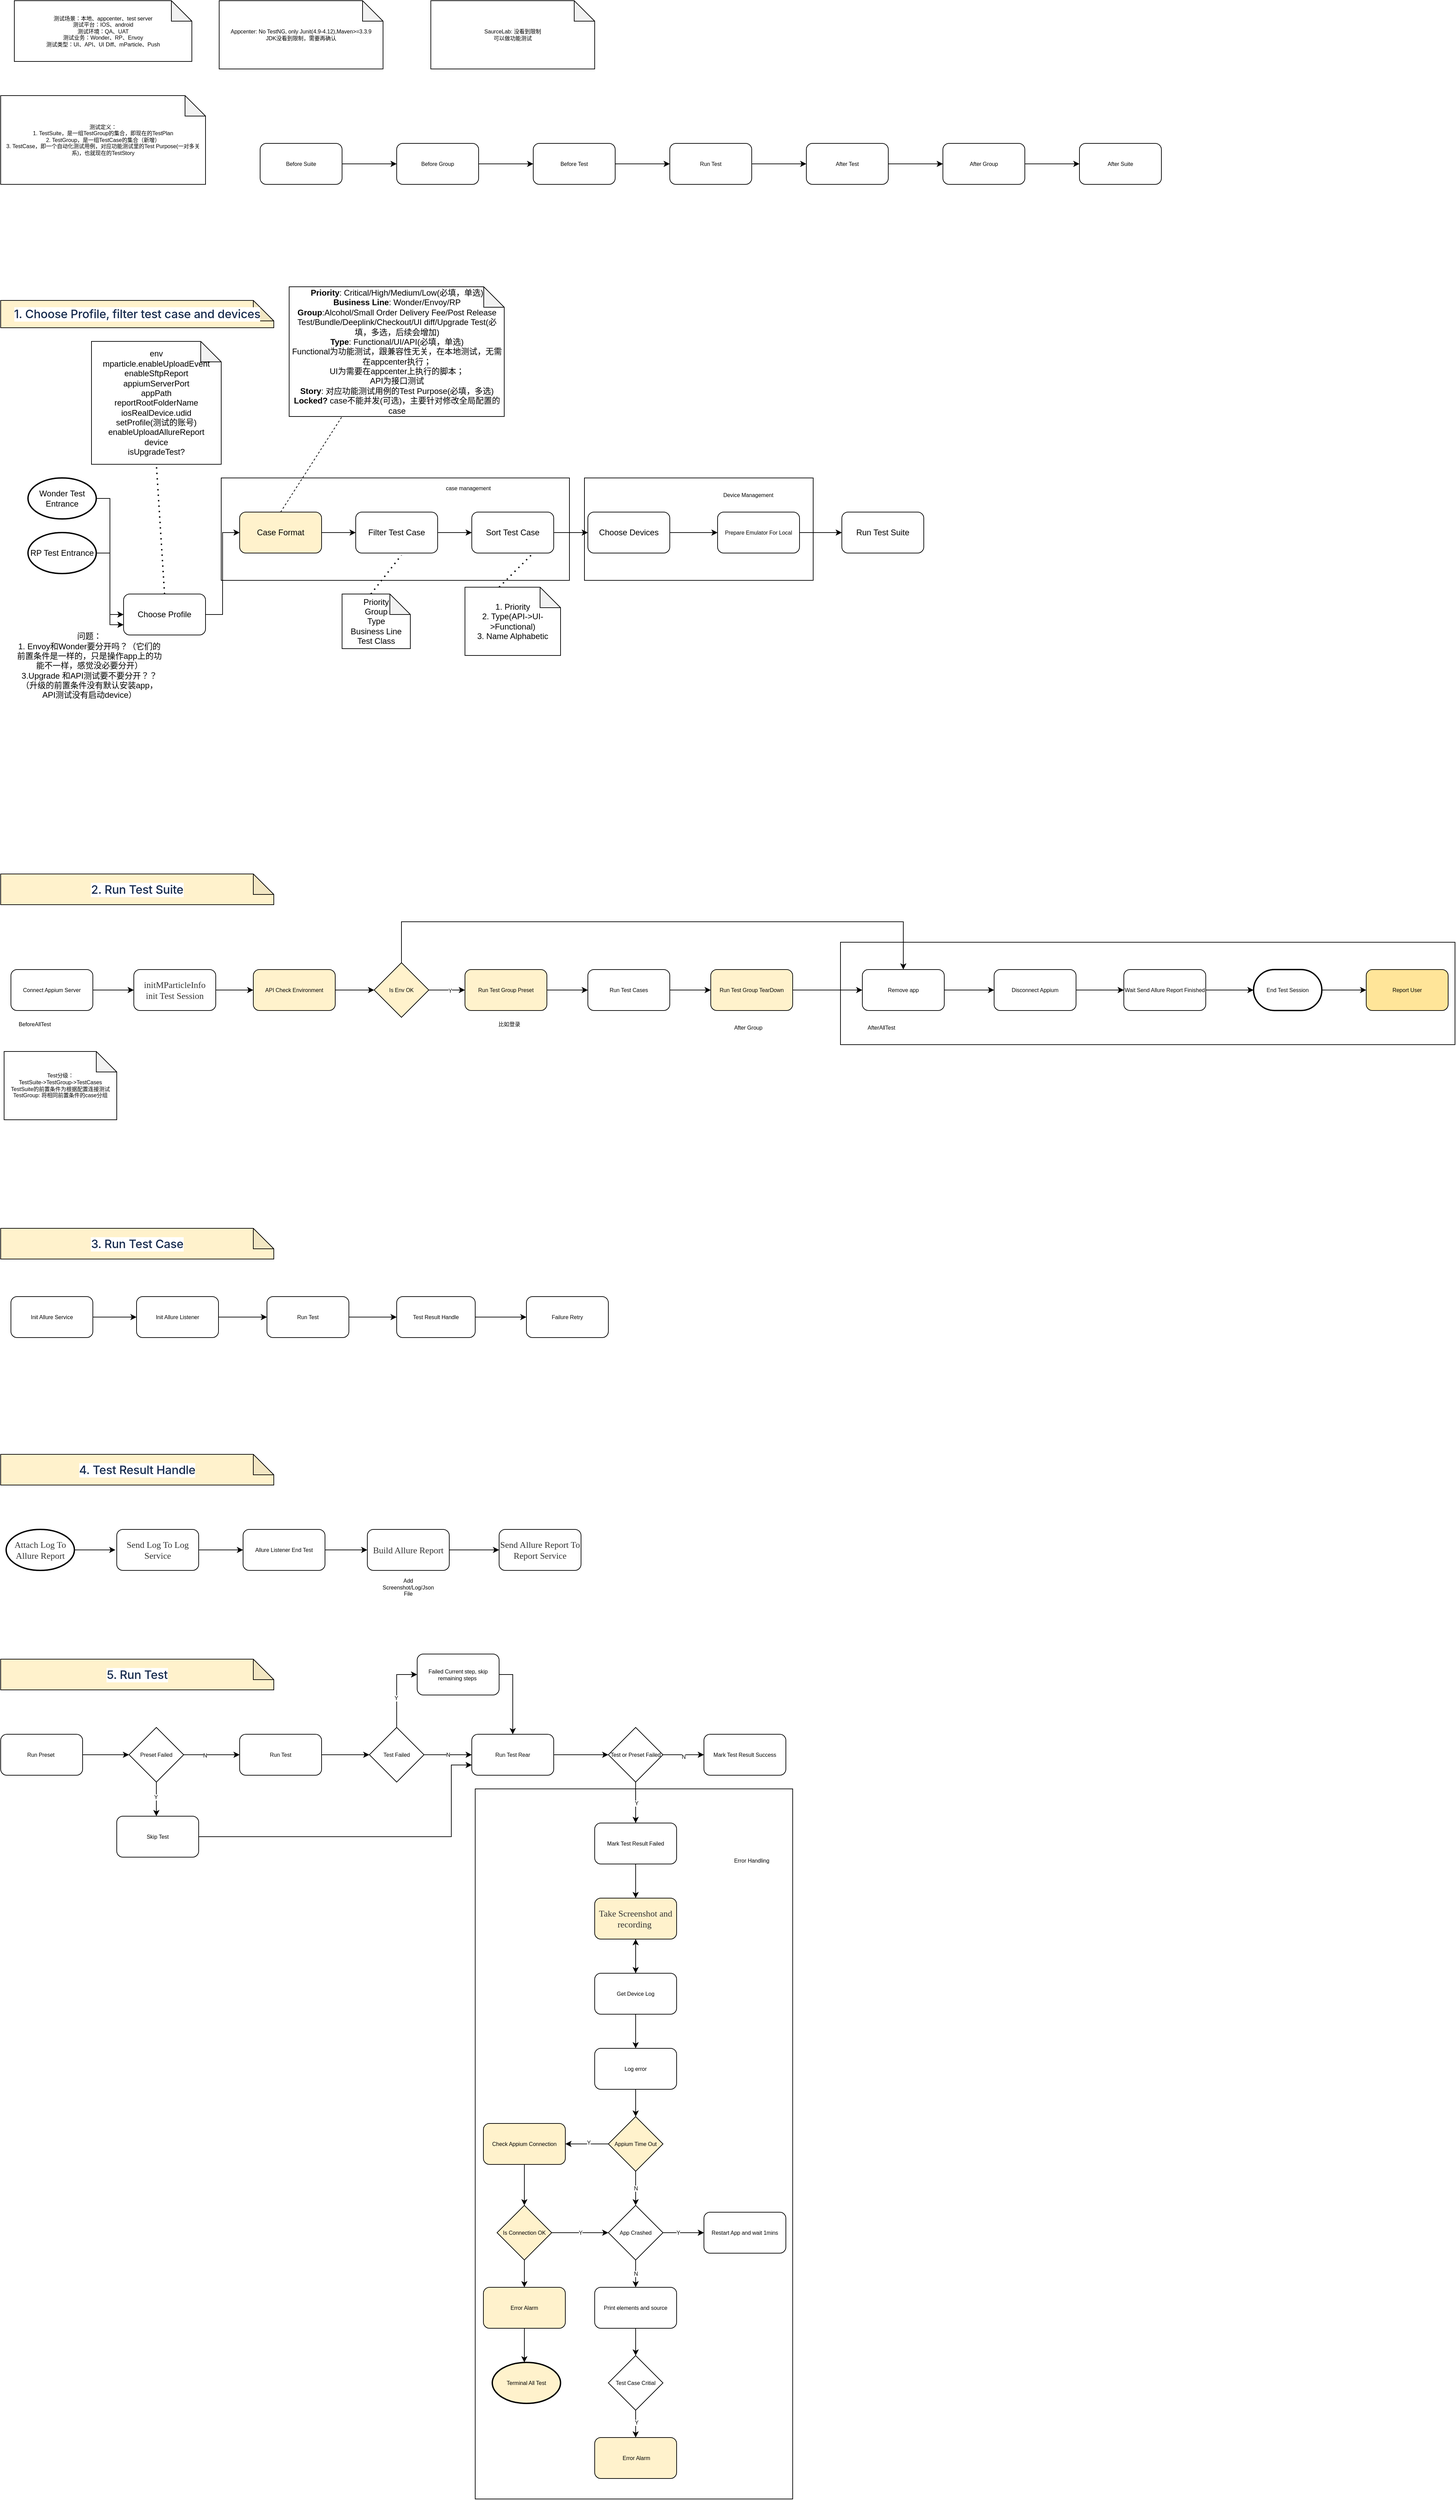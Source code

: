 <mxfile version="21.0.4" type="github" pages="7">
  <diagram id="PNfna8RPtIPcOBtYApfI" name="第 1 页">
    <mxGraphModel dx="1194" dy="1705" grid="1" gridSize="10" guides="1" tooltips="1" connect="1" arrows="1" fold="1" page="1" pageScale="1" pageWidth="827" pageHeight="1169" math="0" shadow="0">
      <root>
        <mxCell id="0" />
        <mxCell id="1" parent="0" />
        <mxCell id="8xBZPE81Iwta4U5oBmo3-30" value="" style="rounded=0;whiteSpace=wrap;html=1;fontSize=8;fillColor=#FFFFFF;" parent="1" vertex="1">
          <mxGeometry x="695" y="1990" width="465" height="1040" as="geometry" />
        </mxCell>
        <mxCell id="BozA1D83keZiOcj3SNHo-187" value="" style="rounded=0;whiteSpace=wrap;html=1;fontSize=8;fillColor=#FFFFFF;" parent="1" vertex="1">
          <mxGeometry x="855" y="70" width="335" height="150" as="geometry" />
        </mxCell>
        <mxCell id="BozA1D83keZiOcj3SNHo-174" value="" style="rounded=0;whiteSpace=wrap;html=1;fontSize=8;fillColor=#FFFFFF;" parent="1" vertex="1">
          <mxGeometry x="323" y="70" width="510" height="150" as="geometry" />
        </mxCell>
        <mxCell id="BozA1D83keZiOcj3SNHo-32" value="" style="rounded=0;whiteSpace=wrap;html=1;fontSize=8;" parent="1" vertex="1">
          <mxGeometry x="1230" y="750" width="900" height="150" as="geometry" />
        </mxCell>
        <mxCell id="YXr3nUFCG6cjJ5tYE9rC-15" style="edgeStyle=orthogonalEdgeStyle;rounded=0;orthogonalLoop=1;jettySize=auto;html=1;exitX=1;exitY=0.5;exitDx=0;exitDy=0;exitPerimeter=0;entryX=0;entryY=0.5;entryDx=0;entryDy=0;" parent="1" source="YXr3nUFCG6cjJ5tYE9rC-6" target="YXr3nUFCG6cjJ5tYE9rC-8" edge="1">
          <mxGeometry relative="1" as="geometry" />
        </mxCell>
        <mxCell id="YXr3nUFCG6cjJ5tYE9rC-6" value="Wonder Test Entrance" style="strokeWidth=2;html=1;shape=mxgraph.flowchart.start_1;whiteSpace=wrap;" parent="1" vertex="1">
          <mxGeometry x="40" y="70" width="100" height="60" as="geometry" />
        </mxCell>
        <mxCell id="BozA1D83keZiOcj3SNHo-180" style="edgeStyle=orthogonalEdgeStyle;rounded=0;orthogonalLoop=1;jettySize=auto;html=1;exitX=1;exitY=0.5;exitDx=0;exitDy=0;exitPerimeter=0;entryX=0;entryY=0.75;entryDx=0;entryDy=0;fontSize=8;" parent="1" source="YXr3nUFCG6cjJ5tYE9rC-7" target="YXr3nUFCG6cjJ5tYE9rC-8" edge="1">
          <mxGeometry relative="1" as="geometry" />
        </mxCell>
        <mxCell id="YXr3nUFCG6cjJ5tYE9rC-7" value="RP Test Entrance" style="strokeWidth=2;html=1;shape=mxgraph.flowchart.start_1;whiteSpace=wrap;" parent="1" vertex="1">
          <mxGeometry x="40" y="150" width="100" height="60" as="geometry" />
        </mxCell>
        <mxCell id="YXr3nUFCG6cjJ5tYE9rC-44" style="edgeStyle=orthogonalEdgeStyle;rounded=0;orthogonalLoop=1;jettySize=auto;html=1;exitX=1;exitY=0.5;exitDx=0;exitDy=0;entryX=0;entryY=0.5;entryDx=0;entryDy=0;" parent="1" source="YXr3nUFCG6cjJ5tYE9rC-8" target="YXr3nUFCG6cjJ5tYE9rC-34" edge="1">
          <mxGeometry relative="1" as="geometry" />
        </mxCell>
        <mxCell id="YXr3nUFCG6cjJ5tYE9rC-8" value="Choose Profile" style="rounded=1;whiteSpace=wrap;html=1;" parent="1" vertex="1">
          <mxGeometry x="180" y="240" width="120" height="60" as="geometry" />
        </mxCell>
        <mxCell id="YXr3nUFCG6cjJ5tYE9rC-46" style="edgeStyle=orthogonalEdgeStyle;rounded=0;orthogonalLoop=1;jettySize=auto;html=1;exitX=1;exitY=0.5;exitDx=0;exitDy=0;entryX=0;entryY=0.5;entryDx=0;entryDy=0;" parent="1" source="YXr3nUFCG6cjJ5tYE9rC-9" target="YXr3nUFCG6cjJ5tYE9rC-11" edge="1">
          <mxGeometry relative="1" as="geometry" />
        </mxCell>
        <mxCell id="YXr3nUFCG6cjJ5tYE9rC-9" value="Filter Test Case" style="rounded=1;whiteSpace=wrap;html=1;" parent="1" vertex="1">
          <mxGeometry x="520" y="120" width="120" height="60" as="geometry" />
        </mxCell>
        <mxCell id="YXr3nUFCG6cjJ5tYE9rC-47" style="edgeStyle=orthogonalEdgeStyle;rounded=0;orthogonalLoop=1;jettySize=auto;html=1;exitX=1;exitY=0.5;exitDx=0;exitDy=0;entryX=0;entryY=0.5;entryDx=0;entryDy=0;" parent="1" source="YXr3nUFCG6cjJ5tYE9rC-11" target="YXr3nUFCG6cjJ5tYE9rC-12" edge="1">
          <mxGeometry relative="1" as="geometry" />
        </mxCell>
        <mxCell id="YXr3nUFCG6cjJ5tYE9rC-11" value="Sort Test Case" style="rounded=1;whiteSpace=wrap;html=1;" parent="1" vertex="1">
          <mxGeometry x="690" y="120" width="120" height="60" as="geometry" />
        </mxCell>
        <mxCell id="BozA1D83keZiOcj3SNHo-184" style="edgeStyle=orthogonalEdgeStyle;rounded=0;orthogonalLoop=1;jettySize=auto;html=1;exitX=1;exitY=0.5;exitDx=0;exitDy=0;entryX=0;entryY=0.5;entryDx=0;entryDy=0;fontSize=8;" parent="1" source="YXr3nUFCG6cjJ5tYE9rC-12" target="BozA1D83keZiOcj3SNHo-183" edge="1">
          <mxGeometry relative="1" as="geometry" />
        </mxCell>
        <mxCell id="YXr3nUFCG6cjJ5tYE9rC-12" value="Choose Devices" style="rounded=1;whiteSpace=wrap;html=1;" parent="1" vertex="1">
          <mxGeometry x="860" y="120" width="120" height="60" as="geometry" />
        </mxCell>
        <mxCell id="YXr3nUFCG6cjJ5tYE9rC-13" value="Run Test Suite" style="rounded=1;whiteSpace=wrap;html=1;" parent="1" vertex="1">
          <mxGeometry x="1232" y="120" width="120" height="60" as="geometry" />
        </mxCell>
        <mxCell id="YXr3nUFCG6cjJ5tYE9rC-14" value="问题：&lt;br&gt;1. Envoy和Wonder要分开吗？（它们的前置条件是一样的，只是操作app上的功能不一样，感觉没必要分开）&lt;br&gt;3.Upgrade 和API测试要不要分开？？（升级的前置条件没有默认安装app，API测试没有启动device）" style="text;html=1;strokeColor=none;fillColor=none;align=center;verticalAlign=middle;whiteSpace=wrap;rounded=0;" parent="1" vertex="1">
          <mxGeometry x="20" y="330" width="220" height="30" as="geometry" />
        </mxCell>
        <mxCell id="YXr3nUFCG6cjJ5tYE9rC-23" value="&lt;h2 style=&quot;margin: 0px; padding: 0px; font-size: 1.43em; line-height: 1.2; color: rgb(23, 43, 77); font-weight: 500; letter-spacing: -0.008em; border-bottom-color: rgb(204, 204, 204); font-family: -apple-system, &amp;quot;system-ui&amp;quot;, &amp;quot;Segoe UI&amp;quot;, Roboto, Oxygen, Ubuntu, &amp;quot;Fira Sans&amp;quot;, &amp;quot;Droid Sans&amp;quot;, &amp;quot;Helvetica Neue&amp;quot;, sans-serif; text-align: start; background-color: rgb(255, 255, 255);&quot; data-renderer-start-pos=&quot;1&quot; id=&quot;1.-Choose-Profile,-filter-test-case-and-devices&quot;&gt;1. Choose Profile, filter test case and devices&lt;/h2&gt;" style="shape=note;whiteSpace=wrap;html=1;backgroundOutline=1;darkOpacity=0.05;fillColor=#FFF2CC;" parent="1" vertex="1">
          <mxGeometry y="-190" width="400" height="40" as="geometry" />
        </mxCell>
        <mxCell id="YXr3nUFCG6cjJ5tYE9rC-26" value="&lt;div&gt;env&lt;br&gt;&lt;/div&gt;&lt;div&gt;mparticle.enableUploadEvent&lt;br&gt;&lt;/div&gt;&lt;div&gt;enableSftpReport&lt;br&gt;&lt;/div&gt;&lt;div&gt;appiumServerPort&lt;br&gt;&lt;/div&gt;&lt;div&gt;appPath&lt;br&gt;&lt;/div&gt;&lt;div&gt;reportRootFolderName&lt;br&gt;&lt;/div&gt;&lt;div&gt;&lt;span style=&quot;background-color: initial;&quot;&gt;iosRealDevice.udid&lt;/span&gt;&lt;br&gt;&lt;/div&gt;&lt;div&gt;setProfile(测试的账号)&lt;br&gt;&lt;/div&gt;&lt;div&gt;&lt;span style=&quot;background-color: initial;&quot;&gt;enableUploadAllureReport&lt;/span&gt;&lt;br&gt;&lt;/div&gt;&lt;div&gt;device&lt;/div&gt;&lt;div&gt;isUpgradeTest?&lt;/div&gt;" style="shape=note;whiteSpace=wrap;html=1;backgroundOutline=1;darkOpacity=0.05;" parent="1" vertex="1">
          <mxGeometry x="133" y="-130" width="190" height="180" as="geometry" />
        </mxCell>
        <mxCell id="YXr3nUFCG6cjJ5tYE9rC-28" style="edgeStyle=orthogonalEdgeStyle;rounded=0;orthogonalLoop=1;jettySize=auto;html=1;exitX=0.5;exitY=1;exitDx=0;exitDy=0;" parent="1" source="YXr3nUFCG6cjJ5tYE9rC-14" target="YXr3nUFCG6cjJ5tYE9rC-14" edge="1">
          <mxGeometry relative="1" as="geometry" />
        </mxCell>
        <mxCell id="YXr3nUFCG6cjJ5tYE9rC-31" value="&lt;b&gt;Priority&lt;/b&gt;: Critical/High/Medium/Low(必填，单选)&lt;br&gt;&lt;b&gt;Business Line&lt;/b&gt;: Wonder/Envoy/RP&lt;br&gt;&lt;b&gt;Group&lt;/b&gt;:Alcohol/Small Order Delivery Fee/Post Release Test/Bundle/Deeplink/Checkout/UI diff/Upgrade Test(必填，多选，后续会增加)&lt;br&gt;&lt;b&gt;Type&lt;/b&gt;: Functional/UI/API(必填，单选)&lt;br&gt;Functional为功能测试，跟兼容性无关，在本地测试，无需在appcenter执行；&lt;br&gt;UI为需要在appcenter上执行的脚本；&lt;br&gt;API为接口测试&lt;br&gt;&lt;b&gt;Story&lt;/b&gt;: 对应功能测试用例的Test Purpose(必填，多选)&lt;br&gt;&lt;b&gt;Locked? &lt;/b&gt;case不能并发(可选)，主要针对修改全局配置的case" style="shape=note;whiteSpace=wrap;html=1;backgroundOutline=1;darkOpacity=0.05;" parent="1" vertex="1">
          <mxGeometry x="422.5" y="-210" width="315" height="190" as="geometry" />
        </mxCell>
        <mxCell id="YXr3nUFCG6cjJ5tYE9rC-45" style="edgeStyle=orthogonalEdgeStyle;rounded=0;orthogonalLoop=1;jettySize=auto;html=1;exitX=1;exitY=0.5;exitDx=0;exitDy=0;entryX=0;entryY=0.5;entryDx=0;entryDy=0;" parent="1" source="YXr3nUFCG6cjJ5tYE9rC-34" target="YXr3nUFCG6cjJ5tYE9rC-9" edge="1">
          <mxGeometry relative="1" as="geometry" />
        </mxCell>
        <mxCell id="YXr3nUFCG6cjJ5tYE9rC-34" value="Case Format" style="rounded=1;whiteSpace=wrap;html=1;fillColor=#FFF2CC;" parent="1" vertex="1">
          <mxGeometry x="350" y="120" width="120" height="60" as="geometry" />
        </mxCell>
        <mxCell id="YXr3nUFCG6cjJ5tYE9rC-39" value="" style="endArrow=none;dashed=1;html=1;rounded=0;exitX=0.5;exitY=0;exitDx=0;exitDy=0;" parent="1" source="YXr3nUFCG6cjJ5tYE9rC-34" edge="1">
          <mxGeometry width="50" height="50" relative="1" as="geometry">
            <mxPoint x="450" y="30" as="sourcePoint" />
            <mxPoint x="500" y="-20" as="targetPoint" />
          </mxGeometry>
        </mxCell>
        <mxCell id="YXr3nUFCG6cjJ5tYE9rC-40" value="Priority&lt;br&gt;Group&lt;br&gt;Type&lt;br&gt;Business Line&lt;br&gt;Test Class" style="shape=note;whiteSpace=wrap;html=1;backgroundOutline=1;darkOpacity=0.05;" parent="1" vertex="1">
          <mxGeometry x="500" y="240" width="100" height="80" as="geometry" />
        </mxCell>
        <mxCell id="YXr3nUFCG6cjJ5tYE9rC-41" value="" style="endArrow=none;dashed=1;html=1;dashPattern=1 3;strokeWidth=2;rounded=0;entryX=0.558;entryY=1.05;entryDx=0;entryDy=0;entryPerimeter=0;exitX=0.422;exitY=0;exitDx=0;exitDy=0;exitPerimeter=0;" parent="1" source="YXr3nUFCG6cjJ5tYE9rC-40" target="YXr3nUFCG6cjJ5tYE9rC-9" edge="1">
          <mxGeometry width="50" height="50" relative="1" as="geometry">
            <mxPoint x="510" y="260" as="sourcePoint" />
            <mxPoint x="560" y="210" as="targetPoint" />
          </mxGeometry>
        </mxCell>
        <mxCell id="YXr3nUFCG6cjJ5tYE9rC-48" value="1. Priority&lt;br&gt;2. Type(API-&amp;gt;UI-&amp;gt;Functional)&lt;br&gt;3. Name Alphabetic" style="shape=note;whiteSpace=wrap;html=1;backgroundOutline=1;darkOpacity=0.05;" parent="1" vertex="1">
          <mxGeometry x="680" y="230" width="140" height="100" as="geometry" />
        </mxCell>
        <mxCell id="YXr3nUFCG6cjJ5tYE9rC-49" value="" style="endArrow=none;dashed=1;html=1;dashPattern=1 3;strokeWidth=2;rounded=0;" parent="1" edge="1">
          <mxGeometry width="50" height="50" relative="1" as="geometry">
            <mxPoint x="730" y="230" as="sourcePoint" />
            <mxPoint x="780" y="180" as="targetPoint" />
          </mxGeometry>
        </mxCell>
        <mxCell id="BozA1D83keZiOcj3SNHo-2" value="&lt;h2 style=&quot;margin: 0px; padding: 0px; font-size: 1.43em; line-height: 1.2; color: rgb(23, 43, 77); font-weight: 500; letter-spacing: -0.008em; border-bottom-color: rgb(204, 204, 204); font-family: -apple-system, &amp;quot;system-ui&amp;quot;, &amp;quot;Segoe UI&amp;quot;, Roboto, Oxygen, Ubuntu, &amp;quot;Fira Sans&amp;quot;, &amp;quot;Droid Sans&amp;quot;, &amp;quot;Helvetica Neue&amp;quot;, sans-serif; text-align: start; background-color: rgb(255, 255, 255);&quot; data-renderer-start-pos=&quot;1&quot; id=&quot;1.-Choose-Profile,-filter-test-case-and-devices&quot;&gt;2. Run Test Suite&lt;/h2&gt;" style="shape=note;whiteSpace=wrap;html=1;backgroundOutline=1;darkOpacity=0.05;fillColor=#FFF2CC;" parent="1" vertex="1">
          <mxGeometry y="650" width="400" height="45" as="geometry" />
        </mxCell>
        <mxCell id="BozA1D83keZiOcj3SNHo-18" style="edgeStyle=orthogonalEdgeStyle;rounded=0;orthogonalLoop=1;jettySize=auto;html=1;exitX=1;exitY=0.5;exitDx=0;exitDy=0;entryX=0;entryY=0.5;entryDx=0;entryDy=0;fontSize=8;" parent="1" source="BozA1D83keZiOcj3SNHo-8" target="BozA1D83keZiOcj3SNHo-9" edge="1">
          <mxGeometry relative="1" as="geometry" />
        </mxCell>
        <mxCell id="BozA1D83keZiOcj3SNHo-8" value="Connect Appium Server" style="rounded=1;whiteSpace=wrap;html=1;fontSize=8;" parent="1" vertex="1">
          <mxGeometry x="15" y="790" width="120" height="60" as="geometry" />
        </mxCell>
        <mxCell id="Q3vBBF_jsPOr56SmM29D-4" style="edgeStyle=orthogonalEdgeStyle;rounded=0;orthogonalLoop=1;jettySize=auto;html=1;exitX=1;exitY=0.5;exitDx=0;exitDy=0;fontSize=8;entryX=0;entryY=0.5;entryDx=0;entryDy=0;" parent="1" source="BozA1D83keZiOcj3SNHo-9" target="Q3vBBF_jsPOr56SmM29D-1" edge="1">
          <mxGeometry relative="1" as="geometry" />
        </mxCell>
        <mxCell id="BozA1D83keZiOcj3SNHo-9" value="&lt;span style=&quot;color: rgb(50, 50, 50); font-family: 微软雅黑; font-size: 13px; background-color: rgba(255, 255, 255, 0.01);&quot;&gt;initMParticleInfo&lt;/span&gt;&lt;br style=&quot;color: rgb(50, 50, 50); font-family: 微软雅黑; font-size: 13px;&quot;&gt;&lt;span style=&quot;color: rgb(50, 50, 50); font-family: 微软雅黑; font-size: 13px; background-color: rgba(255, 255, 255, 0.01);&quot;&gt;init Test Session&lt;/span&gt;" style="rounded=1;whiteSpace=wrap;html=1;fontSize=8;" parent="1" vertex="1">
          <mxGeometry x="195" y="790" width="120" height="60" as="geometry" />
        </mxCell>
        <mxCell id="BozA1D83keZiOcj3SNHo-61" style="edgeStyle=orthogonalEdgeStyle;rounded=0;orthogonalLoop=1;jettySize=auto;html=1;exitX=1;exitY=0.5;exitDx=0;exitDy=0;entryX=0;entryY=0.5;entryDx=0;entryDy=0;fontSize=8;" parent="1" source="BozA1D83keZiOcj3SNHo-12" target="BozA1D83keZiOcj3SNHo-59" edge="1">
          <mxGeometry relative="1" as="geometry" />
        </mxCell>
        <mxCell id="BozA1D83keZiOcj3SNHo-12" value="Run Test Group Preset" style="rounded=1;whiteSpace=wrap;html=1;fontSize=8;fillColor=#FFF2CC;" parent="1" vertex="1">
          <mxGeometry x="680" y="790" width="120" height="60" as="geometry" />
        </mxCell>
        <mxCell id="BozA1D83keZiOcj3SNHo-21" style="edgeStyle=orthogonalEdgeStyle;rounded=0;orthogonalLoop=1;jettySize=auto;html=1;exitX=1;exitY=0.5;exitDx=0;exitDy=0;entryX=0;entryY=0.5;entryDx=0;entryDy=0;fontSize=8;" parent="1" source="BozA1D83keZiOcj3SNHo-13" target="BozA1D83keZiOcj3SNHo-14" edge="1">
          <mxGeometry relative="1" as="geometry" />
        </mxCell>
        <mxCell id="BozA1D83keZiOcj3SNHo-13" value="Remove app" style="rounded=1;whiteSpace=wrap;html=1;fontSize=8;" parent="1" vertex="1">
          <mxGeometry x="1262" y="790" width="120" height="60" as="geometry" />
        </mxCell>
        <mxCell id="BozA1D83keZiOcj3SNHo-22" style="edgeStyle=orthogonalEdgeStyle;rounded=0;orthogonalLoop=1;jettySize=auto;html=1;exitX=1;exitY=0.5;exitDx=0;exitDy=0;entryX=0;entryY=0.5;entryDx=0;entryDy=0;fontSize=8;" parent="1" source="BozA1D83keZiOcj3SNHo-14" target="BozA1D83keZiOcj3SNHo-15" edge="1">
          <mxGeometry relative="1" as="geometry" />
        </mxCell>
        <mxCell id="BozA1D83keZiOcj3SNHo-14" value="Disconnect Appium" style="rounded=1;whiteSpace=wrap;html=1;fontSize=8;" parent="1" vertex="1">
          <mxGeometry x="1455" y="790" width="120" height="60" as="geometry" />
        </mxCell>
        <mxCell id="BozA1D83keZiOcj3SNHo-23" style="edgeStyle=orthogonalEdgeStyle;rounded=0;orthogonalLoop=1;jettySize=auto;html=1;exitX=1;exitY=0.5;exitDx=0;exitDy=0;entryX=0;entryY=0.5;entryDx=0;entryDy=0;entryPerimeter=0;fontSize=8;" parent="1" source="BozA1D83keZiOcj3SNHo-15" target="BozA1D83keZiOcj3SNHo-16" edge="1">
          <mxGeometry relative="1" as="geometry" />
        </mxCell>
        <mxCell id="BozA1D83keZiOcj3SNHo-15" value="Wait Send Allure Report Finished" style="rounded=1;whiteSpace=wrap;html=1;fontSize=8;" parent="1" vertex="1">
          <mxGeometry x="1645" y="790" width="120" height="60" as="geometry" />
        </mxCell>
        <mxCell id="VlwEe_tu_5aF-Rc9iolG-13" style="edgeStyle=orthogonalEdgeStyle;rounded=0;orthogonalLoop=1;jettySize=auto;html=1;exitX=1;exitY=0.5;exitDx=0;exitDy=0;exitPerimeter=0;entryX=0;entryY=0.5;entryDx=0;entryDy=0;fontSize=8;" parent="1" source="BozA1D83keZiOcj3SNHo-16" target="VlwEe_tu_5aF-Rc9iolG-12" edge="1">
          <mxGeometry relative="1" as="geometry" />
        </mxCell>
        <mxCell id="BozA1D83keZiOcj3SNHo-16" value="End Test Session" style="strokeWidth=2;html=1;shape=mxgraph.flowchart.terminator;whiteSpace=wrap;fontSize=8;" parent="1" vertex="1">
          <mxGeometry x="1835" y="790" width="100" height="60" as="geometry" />
        </mxCell>
        <mxCell id="BozA1D83keZiOcj3SNHo-24" value="&lt;h2 style=&quot;margin: 0px; padding: 0px; font-size: 1.43em; line-height: 1.2; color: rgb(23, 43, 77); font-weight: 500; letter-spacing: -0.008em; border-bottom-color: rgb(204, 204, 204); font-family: -apple-system, &amp;quot;system-ui&amp;quot;, &amp;quot;Segoe UI&amp;quot;, Roboto, Oxygen, Ubuntu, &amp;quot;Fira Sans&amp;quot;, &amp;quot;Droid Sans&amp;quot;, &amp;quot;Helvetica Neue&amp;quot;, sans-serif; text-align: start; background-color: rgb(255, 255, 255);&quot; data-renderer-start-pos=&quot;1&quot; id=&quot;1.-Choose-Profile,-filter-test-case-and-devices&quot;&gt;3. Run Test Case&lt;/h2&gt;" style="shape=note;whiteSpace=wrap;html=1;backgroundOutline=1;darkOpacity=0.05;fillColor=#FFF2CC;" parent="1" vertex="1">
          <mxGeometry y="1169" width="400" height="45" as="geometry" />
        </mxCell>
        <mxCell id="BozA1D83keZiOcj3SNHo-28" value="测试场景：本地、appcenter、test server&lt;br&gt;测试平台：IOS、android&lt;br&gt;测试环境：QA、UAT&lt;br&gt;测试业务：Wonder、RP、Envoy&lt;br&gt;测试类型：UI、API、UI Diff、mParticle、Push" style="shape=note;whiteSpace=wrap;html=1;backgroundOutline=1;darkOpacity=0.05;fontSize=8;" parent="1" vertex="1">
          <mxGeometry x="20" y="-629" width="260" height="89" as="geometry" />
        </mxCell>
        <mxCell id="BozA1D83keZiOcj3SNHo-29" value="BeforeAllTest" style="text;html=1;strokeColor=none;fillColor=none;align=center;verticalAlign=middle;whiteSpace=wrap;rounded=0;fontSize=8;" parent="1" vertex="1">
          <mxGeometry x="20" y="855" width="60" height="30" as="geometry" />
        </mxCell>
        <mxCell id="BozA1D83keZiOcj3SNHo-30" value="Appcenter: No TestNG, only Junit(4.9-4.12),Maven&amp;gt;=3.3.9&lt;br&gt;JDK没看到限制，需要再确认" style="shape=note;whiteSpace=wrap;html=1;backgroundOutline=1;darkOpacity=0.05;fontSize=8;" parent="1" vertex="1">
          <mxGeometry x="320" y="-629" width="240" height="100" as="geometry" />
        </mxCell>
        <mxCell id="BozA1D83keZiOcj3SNHo-31" value="SaurceLab: 没看到限制&lt;br&gt;可以做功能测试" style="shape=note;whiteSpace=wrap;html=1;backgroundOutline=1;darkOpacity=0.05;fontSize=8;" parent="1" vertex="1">
          <mxGeometry x="630" y="-629" width="240" height="100" as="geometry" />
        </mxCell>
        <mxCell id="BozA1D83keZiOcj3SNHo-33" value="AfterAllTest" style="text;html=1;strokeColor=none;fillColor=none;align=center;verticalAlign=middle;whiteSpace=wrap;rounded=0;fontSize=8;" parent="1" vertex="1">
          <mxGeometry x="1260" y="860" width="60" height="30" as="geometry" />
        </mxCell>
        <mxCell id="BozA1D83keZiOcj3SNHo-42" style="edgeStyle=orthogonalEdgeStyle;rounded=0;orthogonalLoop=1;jettySize=auto;html=1;exitX=1;exitY=0.5;exitDx=0;exitDy=0;entryX=0;entryY=0.5;entryDx=0;entryDy=0;fontSize=8;" parent="1" source="BozA1D83keZiOcj3SNHo-34" target="BozA1D83keZiOcj3SNHo-35" edge="1">
          <mxGeometry relative="1" as="geometry" />
        </mxCell>
        <mxCell id="BozA1D83keZiOcj3SNHo-34" value="Init Allure Service" style="rounded=1;whiteSpace=wrap;html=1;fontSize=8;" parent="1" vertex="1">
          <mxGeometry x="15" y="1269" width="120" height="60" as="geometry" />
        </mxCell>
        <mxCell id="y4KoqyMoG_iEzrM2vtVf-2" style="edgeStyle=orthogonalEdgeStyle;rounded=0;orthogonalLoop=1;jettySize=auto;html=1;exitX=1;exitY=0.5;exitDx=0;exitDy=0;fontSize=8;" parent="1" source="BozA1D83keZiOcj3SNHo-35" target="BozA1D83keZiOcj3SNHo-38" edge="1">
          <mxGeometry relative="1" as="geometry" />
        </mxCell>
        <mxCell id="BozA1D83keZiOcj3SNHo-35" value="Init Allure Listener" style="rounded=1;whiteSpace=wrap;html=1;fontSize=8;" parent="1" vertex="1">
          <mxGeometry x="199" y="1269" width="120" height="60" as="geometry" />
        </mxCell>
        <mxCell id="y4KoqyMoG_iEzrM2vtVf-3" style="edgeStyle=orthogonalEdgeStyle;rounded=0;orthogonalLoop=1;jettySize=auto;html=1;exitX=1;exitY=0.5;exitDx=0;exitDy=0;fontSize=8;" parent="1" source="BozA1D83keZiOcj3SNHo-38" target="BozA1D83keZiOcj3SNHo-51" edge="1">
          <mxGeometry relative="1" as="geometry" />
        </mxCell>
        <mxCell id="BozA1D83keZiOcj3SNHo-38" value="Run Test" style="rounded=1;whiteSpace=wrap;html=1;fontSize=8;" parent="1" vertex="1">
          <mxGeometry x="390" y="1269" width="120" height="60" as="geometry" />
        </mxCell>
        <mxCell id="BozA1D83keZiOcj3SNHo-88" style="edgeStyle=orthogonalEdgeStyle;rounded=0;orthogonalLoop=1;jettySize=auto;html=1;exitX=1;exitY=0.5;exitDx=0;exitDy=0;entryX=0;entryY=0.5;entryDx=0;entryDy=0;fontSize=8;" parent="1" source="BozA1D83keZiOcj3SNHo-51" target="BozA1D83keZiOcj3SNHo-87" edge="1">
          <mxGeometry relative="1" as="geometry" />
        </mxCell>
        <mxCell id="BozA1D83keZiOcj3SNHo-51" value="Test Result Handle" style="rounded=1;whiteSpace=wrap;html=1;fontSize=8;" parent="1" vertex="1">
          <mxGeometry x="580" y="1269" width="115" height="60" as="geometry" />
        </mxCell>
        <mxCell id="BozA1D83keZiOcj3SNHo-56" value="&lt;h2 style=&quot;margin: 0px; padding: 0px; font-size: 1.43em; line-height: 1.2; color: rgb(23, 43, 77); font-weight: 500; letter-spacing: -0.008em; border-bottom-color: rgb(204, 204, 204); font-family: -apple-system, &amp;quot;system-ui&amp;quot;, &amp;quot;Segoe UI&amp;quot;, Roboto, Oxygen, Ubuntu, &amp;quot;Fira Sans&amp;quot;, &amp;quot;Droid Sans&amp;quot;, &amp;quot;Helvetica Neue&amp;quot;, sans-serif; text-align: start; background-color: rgb(255, 255, 255);&quot; data-renderer-start-pos=&quot;1&quot; id=&quot;1.-Choose-Profile,-filter-test-case-and-devices&quot;&gt;4. Test Result Handle&lt;/h2&gt;" style="shape=note;whiteSpace=wrap;html=1;backgroundOutline=1;darkOpacity=0.05;fillColor=#FFF2CC;" parent="1" vertex="1">
          <mxGeometry y="1500" width="400" height="45" as="geometry" />
        </mxCell>
        <mxCell id="BozA1D83keZiOcj3SNHo-63" style="edgeStyle=orthogonalEdgeStyle;rounded=0;orthogonalLoop=1;jettySize=auto;html=1;exitX=1;exitY=0.5;exitDx=0;exitDy=0;entryX=0;entryY=0.5;entryDx=0;entryDy=0;fontSize=8;" parent="1" source="BozA1D83keZiOcj3SNHo-59" target="BozA1D83keZiOcj3SNHo-62" edge="1">
          <mxGeometry relative="1" as="geometry" />
        </mxCell>
        <mxCell id="BozA1D83keZiOcj3SNHo-59" value="Run Test Cases" style="rounded=1;whiteSpace=wrap;html=1;fontSize=8;" parent="1" vertex="1">
          <mxGeometry x="860" y="790" width="120" height="60" as="geometry" />
        </mxCell>
        <mxCell id="BozA1D83keZiOcj3SNHo-60" value="Test分级：&lt;br&gt;TestSuite-&amp;gt;TestGroup-&amp;gt;TestCases&lt;br&gt;TestSuite的前置条件为根据配置连接测试&lt;br&gt;TestGroup: 将相同前置条件的case分组" style="shape=note;whiteSpace=wrap;html=1;backgroundOutline=1;darkOpacity=0.05;fontSize=8;" parent="1" vertex="1">
          <mxGeometry x="5" y="910" width="165" height="100" as="geometry" />
        </mxCell>
        <mxCell id="BozA1D83keZiOcj3SNHo-65" style="edgeStyle=orthogonalEdgeStyle;rounded=0;orthogonalLoop=1;jettySize=auto;html=1;exitX=1;exitY=0.5;exitDx=0;exitDy=0;entryX=0;entryY=0.5;entryDx=0;entryDy=0;fontSize=8;" parent="1" source="BozA1D83keZiOcj3SNHo-62" target="BozA1D83keZiOcj3SNHo-13" edge="1">
          <mxGeometry relative="1" as="geometry" />
        </mxCell>
        <mxCell id="BozA1D83keZiOcj3SNHo-62" value="Run Test Group TearDown" style="rounded=1;whiteSpace=wrap;html=1;fontSize=8;fillColor=#FFF2CC;" parent="1" vertex="1">
          <mxGeometry x="1040" y="790" width="120" height="60" as="geometry" />
        </mxCell>
        <mxCell id="BozA1D83keZiOcj3SNHo-69" value="After Group" style="text;html=1;strokeColor=none;fillColor=none;align=center;verticalAlign=middle;whiteSpace=wrap;rounded=0;fontSize=8;" parent="1" vertex="1">
          <mxGeometry x="1065" y="860" width="60" height="30" as="geometry" />
        </mxCell>
        <mxCell id="BozA1D83keZiOcj3SNHo-71" value="测试定义：&lt;br&gt;1. TestSuite，是一组TestGroup的集合，即现在的TestPlan&lt;br&gt;2. TestGroup，是一组TestCase的集合（新增）&lt;br&gt;3. TestCase，即一个自动化测试用例，对应功能测试里的Test Purpose(一对多关系)，也就现在的TestStory" style="shape=note;whiteSpace=wrap;html=1;backgroundOutline=1;darkOpacity=0.05;fontSize=8;" parent="1" vertex="1">
          <mxGeometry y="-490" width="300" height="130" as="geometry" />
        </mxCell>
        <mxCell id="BozA1D83keZiOcj3SNHo-74" value="" style="edgeStyle=orthogonalEdgeStyle;rounded=0;orthogonalLoop=1;jettySize=auto;html=1;fontSize=8;" parent="1" source="BozA1D83keZiOcj3SNHo-72" target="BozA1D83keZiOcj3SNHo-73" edge="1">
          <mxGeometry relative="1" as="geometry" />
        </mxCell>
        <mxCell id="BozA1D83keZiOcj3SNHo-72" value="Before Suite" style="rounded=1;whiteSpace=wrap;html=1;fontSize=8;" parent="1" vertex="1">
          <mxGeometry x="380" y="-420" width="120" height="60" as="geometry" />
        </mxCell>
        <mxCell id="BozA1D83keZiOcj3SNHo-76" value="" style="edgeStyle=orthogonalEdgeStyle;rounded=0;orthogonalLoop=1;jettySize=auto;html=1;fontSize=8;" parent="1" source="BozA1D83keZiOcj3SNHo-73" target="BozA1D83keZiOcj3SNHo-75" edge="1">
          <mxGeometry relative="1" as="geometry" />
        </mxCell>
        <mxCell id="BozA1D83keZiOcj3SNHo-73" value="Before Group" style="whiteSpace=wrap;html=1;fontSize=8;rounded=1;" parent="1" vertex="1">
          <mxGeometry x="580" y="-420" width="120" height="60" as="geometry" />
        </mxCell>
        <mxCell id="BozA1D83keZiOcj3SNHo-78" value="" style="edgeStyle=orthogonalEdgeStyle;rounded=0;orthogonalLoop=1;jettySize=auto;html=1;fontSize=8;" parent="1" source="BozA1D83keZiOcj3SNHo-75" target="BozA1D83keZiOcj3SNHo-77" edge="1">
          <mxGeometry relative="1" as="geometry" />
        </mxCell>
        <mxCell id="BozA1D83keZiOcj3SNHo-75" value="Before Test" style="whiteSpace=wrap;html=1;fontSize=8;rounded=1;" parent="1" vertex="1">
          <mxGeometry x="780" y="-420" width="120" height="60" as="geometry" />
        </mxCell>
        <mxCell id="BozA1D83keZiOcj3SNHo-80" value="" style="edgeStyle=orthogonalEdgeStyle;rounded=0;orthogonalLoop=1;jettySize=auto;html=1;fontSize=8;" parent="1" source="BozA1D83keZiOcj3SNHo-77" target="BozA1D83keZiOcj3SNHo-79" edge="1">
          <mxGeometry relative="1" as="geometry" />
        </mxCell>
        <mxCell id="BozA1D83keZiOcj3SNHo-77" value="Run Test" style="whiteSpace=wrap;html=1;fontSize=8;rounded=1;" parent="1" vertex="1">
          <mxGeometry x="980" y="-420" width="120" height="60" as="geometry" />
        </mxCell>
        <mxCell id="BozA1D83keZiOcj3SNHo-82" value="" style="edgeStyle=orthogonalEdgeStyle;rounded=0;orthogonalLoop=1;jettySize=auto;html=1;fontSize=8;" parent="1" source="BozA1D83keZiOcj3SNHo-79" target="BozA1D83keZiOcj3SNHo-81" edge="1">
          <mxGeometry relative="1" as="geometry" />
        </mxCell>
        <mxCell id="BozA1D83keZiOcj3SNHo-79" value="After Test" style="whiteSpace=wrap;html=1;fontSize=8;rounded=1;" parent="1" vertex="1">
          <mxGeometry x="1180" y="-420" width="120" height="60" as="geometry" />
        </mxCell>
        <mxCell id="BozA1D83keZiOcj3SNHo-84" value="" style="edgeStyle=orthogonalEdgeStyle;rounded=0;orthogonalLoop=1;jettySize=auto;html=1;fontSize=8;" parent="1" source="BozA1D83keZiOcj3SNHo-81" target="BozA1D83keZiOcj3SNHo-83" edge="1">
          <mxGeometry relative="1" as="geometry" />
        </mxCell>
        <mxCell id="BozA1D83keZiOcj3SNHo-81" value="After Group" style="whiteSpace=wrap;html=1;fontSize=8;rounded=1;" parent="1" vertex="1">
          <mxGeometry x="1380" y="-420" width="120" height="60" as="geometry" />
        </mxCell>
        <mxCell id="BozA1D83keZiOcj3SNHo-83" value="After Suite" style="whiteSpace=wrap;html=1;fontSize=8;rounded=1;" parent="1" vertex="1">
          <mxGeometry x="1580" y="-420" width="120" height="60" as="geometry" />
        </mxCell>
        <mxCell id="BozA1D83keZiOcj3SNHo-85" value="比如登录" style="text;html=1;strokeColor=none;fillColor=none;align=center;verticalAlign=middle;whiteSpace=wrap;rounded=0;fontSize=8;" parent="1" vertex="1">
          <mxGeometry x="715" y="855" width="60" height="30" as="geometry" />
        </mxCell>
        <mxCell id="BozA1D83keZiOcj3SNHo-87" value="Failure Retry" style="rounded=1;whiteSpace=wrap;html=1;fontSize=8;" parent="1" vertex="1">
          <mxGeometry x="770" y="1269" width="120" height="60" as="geometry" />
        </mxCell>
        <mxCell id="BozA1D83keZiOcj3SNHo-90" value="&lt;span style=&quot;color: rgb(50, 50, 50); font-family: 微软雅黑; font-size: 13px; background-color: rgba(255, 255, 255, 0.01);&quot;&gt;Attach Log To Allure Report&lt;/span&gt;" style="strokeWidth=2;html=1;shape=mxgraph.flowchart.start_1;whiteSpace=wrap;fontSize=8;" parent="1" vertex="1">
          <mxGeometry x="8" y="1610" width="100" height="60" as="geometry" />
        </mxCell>
        <mxCell id="BozA1D83keZiOcj3SNHo-95" style="edgeStyle=orthogonalEdgeStyle;rounded=0;orthogonalLoop=1;jettySize=auto;html=1;exitX=1;exitY=0.5;exitDx=0;exitDy=0;fontSize=8;" parent="1" edge="1">
          <mxGeometry relative="1" as="geometry">
            <mxPoint x="168" y="1640" as="targetPoint" />
            <mxPoint x="108" y="1640" as="sourcePoint" />
          </mxGeometry>
        </mxCell>
        <mxCell id="BozA1D83keZiOcj3SNHo-102" style="edgeStyle=orthogonalEdgeStyle;rounded=0;orthogonalLoop=1;jettySize=auto;html=1;exitX=1;exitY=0.5;exitDx=0;exitDy=0;fontSize=8;" parent="1" source="BozA1D83keZiOcj3SNHo-96" target="BozA1D83keZiOcj3SNHo-98" edge="1">
          <mxGeometry relative="1" as="geometry" />
        </mxCell>
        <mxCell id="BozA1D83keZiOcj3SNHo-96" value="Allure Listener End Test" style="rounded=1;whiteSpace=wrap;html=1;fontSize=8;" parent="1" vertex="1">
          <mxGeometry x="355" y="1610" width="120" height="60" as="geometry" />
        </mxCell>
        <mxCell id="BozA1D83keZiOcj3SNHo-100" style="edgeStyle=orthogonalEdgeStyle;rounded=0;orthogonalLoop=1;jettySize=auto;html=1;exitX=1;exitY=0.5;exitDx=0;exitDy=0;entryX=0;entryY=0.5;entryDx=0;entryDy=0;fontSize=8;" parent="1" source="BozA1D83keZiOcj3SNHo-98" target="BozA1D83keZiOcj3SNHo-99" edge="1">
          <mxGeometry relative="1" as="geometry" />
        </mxCell>
        <mxCell id="BozA1D83keZiOcj3SNHo-98" value="&lt;font face=&quot;微软雅黑&quot; color=&quot;#323232&quot;&gt;&lt;span style=&quot;font-size: 13px; background-color: rgba(255, 255, 255, 0.01);&quot;&gt;Build Allure Report&lt;/span&gt;&lt;/font&gt;" style="rounded=1;whiteSpace=wrap;html=1;fontSize=8;" parent="1" vertex="1">
          <mxGeometry x="537" y="1610" width="120" height="60" as="geometry" />
        </mxCell>
        <mxCell id="BozA1D83keZiOcj3SNHo-99" value="&lt;span style=&quot;color: rgb(50, 50, 50); font-family: 微软雅黑; font-size: 13px; background-color: rgba(255, 255, 255, 0.01);&quot;&gt;Send Allure Report To Report Service&lt;/span&gt;" style="rounded=1;whiteSpace=wrap;html=1;fontSize=8;" parent="1" vertex="1">
          <mxGeometry x="730" y="1610" width="120" height="60" as="geometry" />
        </mxCell>
        <mxCell id="BozA1D83keZiOcj3SNHo-104" style="edgeStyle=orthogonalEdgeStyle;rounded=0;orthogonalLoop=1;jettySize=auto;html=1;exitX=1;exitY=0.5;exitDx=0;exitDy=0;entryX=0;entryY=0.5;entryDx=0;entryDy=0;fontSize=8;" parent="1" source="BozA1D83keZiOcj3SNHo-103" target="BozA1D83keZiOcj3SNHo-96" edge="1">
          <mxGeometry relative="1" as="geometry" />
        </mxCell>
        <mxCell id="BozA1D83keZiOcj3SNHo-103" value="&lt;font face=&quot;微软雅黑&quot; color=&quot;#323232&quot;&gt;&lt;span style=&quot;font-size: 13px; background-color: rgba(255, 255, 255, 0.01);&quot;&gt;Send Log To Log Service&lt;/span&gt;&lt;/font&gt;" style="rounded=1;whiteSpace=wrap;html=1;fontSize=8;" parent="1" vertex="1">
          <mxGeometry x="170" y="1610" width="120" height="60" as="geometry" />
        </mxCell>
        <mxCell id="BozA1D83keZiOcj3SNHo-105" value="&lt;h2 style=&quot;margin: 0px; padding: 0px; font-size: 1.43em; line-height: 1.2; color: rgb(23, 43, 77); font-weight: 500; letter-spacing: -0.008em; border-bottom-color: rgb(204, 204, 204); font-family: -apple-system, &amp;quot;system-ui&amp;quot;, &amp;quot;Segoe UI&amp;quot;, Roboto, Oxygen, Ubuntu, &amp;quot;Fira Sans&amp;quot;, &amp;quot;Droid Sans&amp;quot;, &amp;quot;Helvetica Neue&amp;quot;, sans-serif; text-align: start; background-color: rgb(255, 255, 255);&quot; data-renderer-start-pos=&quot;1&quot; id=&quot;1.-Choose-Profile,-filter-test-case-and-devices&quot;&gt;5. Run Test&lt;/h2&gt;" style="shape=note;whiteSpace=wrap;html=1;backgroundOutline=1;darkOpacity=0.05;fillColor=#FFF2CC;" parent="1" vertex="1">
          <mxGeometry y="1800" width="400" height="45" as="geometry" />
        </mxCell>
        <mxCell id="BozA1D83keZiOcj3SNHo-109" style="edgeStyle=orthogonalEdgeStyle;rounded=0;orthogonalLoop=1;jettySize=auto;html=1;exitX=1;exitY=0.5;exitDx=0;exitDy=0;entryX=0;entryY=0.5;entryDx=0;entryDy=0;fontSize=8;" parent="1" source="BozA1D83keZiOcj3SNHo-107" target="BozA1D83keZiOcj3SNHo-108" edge="1">
          <mxGeometry relative="1" as="geometry" />
        </mxCell>
        <mxCell id="BozA1D83keZiOcj3SNHo-107" value="Run Preset&amp;nbsp;" style="rounded=1;whiteSpace=wrap;html=1;fontSize=8;fillColor=#FFFFFF;" parent="1" vertex="1">
          <mxGeometry y="1910" width="120" height="60" as="geometry" />
        </mxCell>
        <mxCell id="BozA1D83keZiOcj3SNHo-117" style="edgeStyle=orthogonalEdgeStyle;rounded=0;orthogonalLoop=1;jettySize=auto;html=1;exitX=1;exitY=0.5;exitDx=0;exitDy=0;fontSize=8;entryX=0;entryY=0.5;entryDx=0;entryDy=0;" parent="1" source="BozA1D83keZiOcj3SNHo-108" target="BozA1D83keZiOcj3SNHo-110" edge="1">
          <mxGeometry relative="1" as="geometry">
            <mxPoint x="290" y="1940" as="targetPoint" />
          </mxGeometry>
        </mxCell>
        <mxCell id="BozA1D83keZiOcj3SNHo-118" value="N" style="edgeLabel;html=1;align=center;verticalAlign=middle;resizable=0;points=[];fontSize=8;" parent="BozA1D83keZiOcj3SNHo-117" vertex="1" connectable="0">
          <mxGeometry x="-0.261" y="-1" relative="1" as="geometry">
            <mxPoint as="offset" />
          </mxGeometry>
        </mxCell>
        <mxCell id="BozA1D83keZiOcj3SNHo-119" style="edgeStyle=orthogonalEdgeStyle;rounded=0;orthogonalLoop=1;jettySize=auto;html=1;exitX=0.5;exitY=1;exitDx=0;exitDy=0;fontSize=8;" parent="1" source="BozA1D83keZiOcj3SNHo-108" edge="1">
          <mxGeometry relative="1" as="geometry">
            <mxPoint x="228" y="2030" as="targetPoint" />
          </mxGeometry>
        </mxCell>
        <mxCell id="BozA1D83keZiOcj3SNHo-121" value="Y" style="edgeLabel;html=1;align=center;verticalAlign=middle;resizable=0;points=[];fontSize=8;" parent="BozA1D83keZiOcj3SNHo-119" vertex="1" connectable="0">
          <mxGeometry x="-0.12" y="-1" relative="1" as="geometry">
            <mxPoint as="offset" />
          </mxGeometry>
        </mxCell>
        <mxCell id="BozA1D83keZiOcj3SNHo-108" value="Preset Failed" style="rhombus;whiteSpace=wrap;html=1;fontSize=8;fillColor=#FFFFFF;" parent="1" vertex="1">
          <mxGeometry x="188" y="1900" width="80" height="80" as="geometry" />
        </mxCell>
        <mxCell id="BozA1D83keZiOcj3SNHo-134" style="edgeStyle=orthogonalEdgeStyle;rounded=0;orthogonalLoop=1;jettySize=auto;html=1;exitX=1;exitY=0.5;exitDx=0;exitDy=0;entryX=0;entryY=0.5;entryDx=0;entryDy=0;fontSize=8;" parent="1" source="BozA1D83keZiOcj3SNHo-110" target="BozA1D83keZiOcj3SNHo-133" edge="1">
          <mxGeometry relative="1" as="geometry" />
        </mxCell>
        <mxCell id="BozA1D83keZiOcj3SNHo-110" value="Run Test" style="rounded=1;whiteSpace=wrap;html=1;fontSize=8;fillColor=#FFFFFF;" parent="1" vertex="1">
          <mxGeometry x="350" y="1910" width="120" height="60" as="geometry" />
        </mxCell>
        <mxCell id="BozA1D83keZiOcj3SNHo-112" value="Add Screenshot/Log/Json File" style="text;html=1;strokeColor=none;fillColor=none;align=center;verticalAlign=middle;whiteSpace=wrap;rounded=0;fontSize=8;" parent="1" vertex="1">
          <mxGeometry x="567" y="1680" width="60" height="30" as="geometry" />
        </mxCell>
        <mxCell id="BozA1D83keZiOcj3SNHo-123" style="edgeStyle=orthogonalEdgeStyle;rounded=0;orthogonalLoop=1;jettySize=auto;html=1;exitX=1;exitY=0.5;exitDx=0;exitDy=0;fontSize=8;" parent="1" source="BozA1D83keZiOcj3SNHo-120" edge="1">
          <mxGeometry relative="1" as="geometry">
            <mxPoint x="690" y="1955" as="targetPoint" />
            <Array as="points">
              <mxPoint x="660" y="2060" />
              <mxPoint x="660" y="1955" />
            </Array>
          </mxGeometry>
        </mxCell>
        <mxCell id="BozA1D83keZiOcj3SNHo-120" value="Skip Test" style="rounded=1;whiteSpace=wrap;html=1;fontSize=8;fillColor=#FFFFFF;" parent="1" vertex="1">
          <mxGeometry x="170" y="2030" width="120" height="60" as="geometry" />
        </mxCell>
        <mxCell id="BozA1D83keZiOcj3SNHo-126" style="edgeStyle=orthogonalEdgeStyle;rounded=0;orthogonalLoop=1;jettySize=auto;html=1;exitX=1;exitY=0.5;exitDx=0;exitDy=0;entryX=0;entryY=0.5;entryDx=0;entryDy=0;fontSize=8;" parent="1" source="BozA1D83keZiOcj3SNHo-122" target="BozA1D83keZiOcj3SNHo-125" edge="1">
          <mxGeometry relative="1" as="geometry" />
        </mxCell>
        <mxCell id="BozA1D83keZiOcj3SNHo-122" value="Run Test Rear" style="rounded=1;whiteSpace=wrap;html=1;fontSize=8;fillColor=#FFFFFF;" parent="1" vertex="1">
          <mxGeometry x="690" y="1910" width="120" height="60" as="geometry" />
        </mxCell>
        <mxCell id="BozA1D83keZiOcj3SNHo-127" style="edgeStyle=orthogonalEdgeStyle;rounded=0;orthogonalLoop=1;jettySize=auto;html=1;exitX=1;exitY=0.5;exitDx=0;exitDy=0;fontSize=8;" parent="1" source="BozA1D83keZiOcj3SNHo-125" edge="1">
          <mxGeometry relative="1" as="geometry">
            <mxPoint x="1030" y="1940" as="targetPoint" />
          </mxGeometry>
        </mxCell>
        <mxCell id="BozA1D83keZiOcj3SNHo-128" value="N" style="edgeLabel;html=1;align=center;verticalAlign=middle;resizable=0;points=[];fontSize=8;" parent="BozA1D83keZiOcj3SNHo-127" vertex="1" connectable="0">
          <mxGeometry x="-0.033" y="-2" relative="1" as="geometry">
            <mxPoint y="1" as="offset" />
          </mxGeometry>
        </mxCell>
        <mxCell id="BozA1D83keZiOcj3SNHo-131" style="edgeStyle=orthogonalEdgeStyle;rounded=0;orthogonalLoop=1;jettySize=auto;html=1;exitX=0.5;exitY=1;exitDx=0;exitDy=0;fontSize=8;" parent="1" source="BozA1D83keZiOcj3SNHo-125" target="BozA1D83keZiOcj3SNHo-130" edge="1">
          <mxGeometry relative="1" as="geometry" />
        </mxCell>
        <mxCell id="BozA1D83keZiOcj3SNHo-132" value="Y" style="edgeLabel;html=1;align=center;verticalAlign=middle;resizable=0;points=[];fontSize=8;" parent="BozA1D83keZiOcj3SNHo-131" vertex="1" connectable="0">
          <mxGeometry x="-0.017" y="1" relative="1" as="geometry">
            <mxPoint y="1" as="offset" />
          </mxGeometry>
        </mxCell>
        <mxCell id="BozA1D83keZiOcj3SNHo-125" value="Test or Preset Failed" style="rhombus;whiteSpace=wrap;html=1;fontSize=8;fillColor=#FFFFFF;" parent="1" vertex="1">
          <mxGeometry x="890" y="1900" width="80" height="80" as="geometry" />
        </mxCell>
        <mxCell id="BozA1D83keZiOcj3SNHo-129" value="Mark Test Result Success" style="rounded=1;whiteSpace=wrap;html=1;fontSize=8;fillColor=#FFFFFF;" parent="1" vertex="1">
          <mxGeometry x="1030" y="1910" width="120" height="60" as="geometry" />
        </mxCell>
        <mxCell id="BozA1D83keZiOcj3SNHo-140" style="edgeStyle=orthogonalEdgeStyle;rounded=0;orthogonalLoop=1;jettySize=auto;html=1;exitX=0.5;exitY=1;exitDx=0;exitDy=0;fontSize=8;" parent="1" source="BozA1D83keZiOcj3SNHo-130" edge="1">
          <mxGeometry relative="1" as="geometry">
            <mxPoint x="930" y="2150" as="targetPoint" />
          </mxGeometry>
        </mxCell>
        <mxCell id="BozA1D83keZiOcj3SNHo-130" value="Mark Test Result Failed" style="rounded=1;whiteSpace=wrap;html=1;fontSize=8;fillColor=#FFFFFF;" parent="1" vertex="1">
          <mxGeometry x="870" y="2040" width="120" height="60" as="geometry" />
        </mxCell>
        <mxCell id="BozA1D83keZiOcj3SNHo-135" value="N" style="edgeStyle=orthogonalEdgeStyle;rounded=0;orthogonalLoop=1;jettySize=auto;html=1;exitX=1;exitY=0.5;exitDx=0;exitDy=0;entryX=0;entryY=0.5;entryDx=0;entryDy=0;fontSize=8;" parent="1" source="BozA1D83keZiOcj3SNHo-133" target="BozA1D83keZiOcj3SNHo-122" edge="1">
          <mxGeometry relative="1" as="geometry" />
        </mxCell>
        <mxCell id="8xBZPE81Iwta4U5oBmo3-3" style="edgeStyle=orthogonalEdgeStyle;rounded=0;orthogonalLoop=1;jettySize=auto;html=1;exitX=0.5;exitY=0;exitDx=0;exitDy=0;entryX=0;entryY=0.5;entryDx=0;entryDy=0;fontSize=8;" parent="1" source="BozA1D83keZiOcj3SNHo-133" target="BozA1D83keZiOcj3SNHo-136" edge="1">
          <mxGeometry relative="1" as="geometry" />
        </mxCell>
        <mxCell id="8xBZPE81Iwta4U5oBmo3-5" value="Y" style="edgeLabel;html=1;align=center;verticalAlign=middle;resizable=0;points=[];fontSize=8;" parent="8xBZPE81Iwta4U5oBmo3-3" vertex="1" connectable="0">
          <mxGeometry x="-0.191" y="2" relative="1" as="geometry">
            <mxPoint x="1" as="offset" />
          </mxGeometry>
        </mxCell>
        <mxCell id="BozA1D83keZiOcj3SNHo-133" value="Test Failed" style="rhombus;whiteSpace=wrap;html=1;fontSize=8;fillColor=#FFFFFF;" parent="1" vertex="1">
          <mxGeometry x="540" y="1900" width="80" height="80" as="geometry" />
        </mxCell>
        <mxCell id="8xBZPE81Iwta4U5oBmo3-4" style="edgeStyle=orthogonalEdgeStyle;rounded=0;orthogonalLoop=1;jettySize=auto;html=1;exitX=1;exitY=0.5;exitDx=0;exitDy=0;entryX=0.5;entryY=0;entryDx=0;entryDy=0;fontSize=8;" parent="1" source="BozA1D83keZiOcj3SNHo-136" target="BozA1D83keZiOcj3SNHo-122" edge="1">
          <mxGeometry relative="1" as="geometry" />
        </mxCell>
        <mxCell id="BozA1D83keZiOcj3SNHo-136" value="Failed Current step, skip remaining steps&amp;nbsp;" style="rounded=1;whiteSpace=wrap;html=1;fontSize=8;fillColor=#FFFFFF;" parent="1" vertex="1">
          <mxGeometry x="610" y="1792.5" width="120" height="60" as="geometry" />
        </mxCell>
        <mxCell id="BozA1D83keZiOcj3SNHo-145" value="" style="edgeStyle=orthogonalEdgeStyle;rounded=0;orthogonalLoop=1;jettySize=auto;html=1;fontSize=8;" parent="1" source="BozA1D83keZiOcj3SNHo-141" target="BozA1D83keZiOcj3SNHo-144" edge="1">
          <mxGeometry relative="1" as="geometry" />
        </mxCell>
        <mxCell id="BozA1D83keZiOcj3SNHo-141" value="&lt;span style=&quot;color: rgb(50, 50, 50); font-family: 微软雅黑; font-size: 13px; background-color: rgba(255, 255, 255, 0.01);&quot;&gt;Take Screenshot and recording&amp;nbsp;&lt;/span&gt;" style="rounded=1;whiteSpace=wrap;html=1;fontSize=8;fillColor=#FFF2CC;" parent="1" vertex="1">
          <mxGeometry x="870" y="2150" width="120" height="60" as="geometry" />
        </mxCell>
        <mxCell id="BozA1D83keZiOcj3SNHo-147" value="" style="edgeStyle=orthogonalEdgeStyle;rounded=0;orthogonalLoop=1;jettySize=auto;html=1;fontSize=8;" parent="1" source="BozA1D83keZiOcj3SNHo-144" target="BozA1D83keZiOcj3SNHo-146" edge="1">
          <mxGeometry relative="1" as="geometry" />
        </mxCell>
        <mxCell id="UnZ2QhqxSaKq-bpFE8hx-1" value="" style="edgeStyle=orthogonalEdgeStyle;rounded=0;orthogonalLoop=1;jettySize=auto;html=1;fontSize=8;" parent="1" source="BozA1D83keZiOcj3SNHo-144" target="BozA1D83keZiOcj3SNHo-141" edge="1">
          <mxGeometry relative="1" as="geometry" />
        </mxCell>
        <mxCell id="BozA1D83keZiOcj3SNHo-144" value="Get Device Log" style="whiteSpace=wrap;html=1;fontSize=8;fillColor=#FFFFFF;rounded=1;" parent="1" vertex="1">
          <mxGeometry x="870" y="2260" width="120" height="60" as="geometry" />
        </mxCell>
        <mxCell id="8xBZPE81Iwta4U5oBmo3-8" style="edgeStyle=orthogonalEdgeStyle;rounded=0;orthogonalLoop=1;jettySize=auto;html=1;exitX=0.5;exitY=1;exitDx=0;exitDy=0;entryX=0.5;entryY=0;entryDx=0;entryDy=0;fontSize=8;" parent="1" source="BozA1D83keZiOcj3SNHo-146" target="8xBZPE81Iwta4U5oBmo3-7" edge="1">
          <mxGeometry relative="1" as="geometry" />
        </mxCell>
        <mxCell id="BozA1D83keZiOcj3SNHo-146" value="Log error" style="whiteSpace=wrap;html=1;fontSize=8;fillColor=#FFFFFF;rounded=1;" parent="1" vertex="1">
          <mxGeometry x="870" y="2370" width="120" height="60" as="geometry" />
        </mxCell>
        <mxCell id="BozA1D83keZiOcj3SNHo-159" value="" style="edgeStyle=orthogonalEdgeStyle;rounded=0;orthogonalLoop=1;jettySize=auto;html=1;fontSize=8;" parent="1" source="BozA1D83keZiOcj3SNHo-150" target="BozA1D83keZiOcj3SNHo-158" edge="1">
          <mxGeometry relative="1" as="geometry" />
        </mxCell>
        <mxCell id="BozA1D83keZiOcj3SNHo-160" value="Y" style="edgeLabel;html=1;align=center;verticalAlign=middle;resizable=0;points=[];fontSize=8;" parent="BozA1D83keZiOcj3SNHo-159" vertex="1" connectable="0">
          <mxGeometry x="-0.317" relative="1" as="geometry">
            <mxPoint x="1" as="offset" />
          </mxGeometry>
        </mxCell>
        <mxCell id="BozA1D83keZiOcj3SNHo-161" value="N" style="edgeStyle=orthogonalEdgeStyle;rounded=0;orthogonalLoop=1;jettySize=auto;html=1;exitX=0.5;exitY=1;exitDx=0;exitDy=0;entryX=0.5;entryY=0;entryDx=0;entryDy=0;fontSize=8;" parent="1" source="BozA1D83keZiOcj3SNHo-150" target="BozA1D83keZiOcj3SNHo-153" edge="1">
          <mxGeometry relative="1" as="geometry" />
        </mxCell>
        <mxCell id="BozA1D83keZiOcj3SNHo-150" value="App Crashed" style="rhombus;whiteSpace=wrap;html=1;fontSize=8;fillColor=#FFFFFF;" parent="1" vertex="1">
          <mxGeometry x="890" y="2600" width="80" height="80" as="geometry" />
        </mxCell>
        <mxCell id="VlwEe_tu_5aF-Rc9iolG-3" style="edgeStyle=orthogonalEdgeStyle;rounded=0;orthogonalLoop=1;jettySize=auto;html=1;exitX=0.5;exitY=1;exitDx=0;exitDy=0;entryX=0.5;entryY=0;entryDx=0;entryDy=0;fontSize=8;" parent="1" source="BozA1D83keZiOcj3SNHo-153" target="VlwEe_tu_5aF-Rc9iolG-2" edge="1">
          <mxGeometry relative="1" as="geometry" />
        </mxCell>
        <mxCell id="BozA1D83keZiOcj3SNHo-153" value="Print elements and source" style="rounded=1;whiteSpace=wrap;html=1;fontSize=8;fillColor=#FFFFFF;" parent="1" vertex="1">
          <mxGeometry x="870" y="2720" width="120" height="60" as="geometry" />
        </mxCell>
        <mxCell id="BozA1D83keZiOcj3SNHo-158" value="Restart App and wait 1mins" style="rounded=1;whiteSpace=wrap;html=1;fontSize=8;fillColor=#FFFFFF;" parent="1" vertex="1">
          <mxGeometry x="1030" y="2610" width="120" height="60" as="geometry" />
        </mxCell>
        <mxCell id="BozA1D83keZiOcj3SNHo-167" value="Error Handling" style="text;html=1;strokeColor=none;fillColor=none;align=center;verticalAlign=middle;whiteSpace=wrap;rounded=0;fontSize=8;" parent="1" vertex="1">
          <mxGeometry x="1070" y="2080" width="60" height="30" as="geometry" />
        </mxCell>
        <mxCell id="BozA1D83keZiOcj3SNHo-176" value="" style="endArrow=none;dashed=1;html=1;dashPattern=1 3;strokeWidth=2;rounded=0;fontSize=8;entryX=0.5;entryY=1;entryDx=0;entryDy=0;entryPerimeter=0;exitX=0.5;exitY=0;exitDx=0;exitDy=0;" parent="1" source="YXr3nUFCG6cjJ5tYE9rC-8" target="YXr3nUFCG6cjJ5tYE9rC-26" edge="1">
          <mxGeometry width="50" height="50" relative="1" as="geometry">
            <mxPoint x="210" y="120" as="sourcePoint" />
            <mxPoint x="240" y="60" as="targetPoint" />
          </mxGeometry>
        </mxCell>
        <mxCell id="BozA1D83keZiOcj3SNHo-177" value="case management" style="text;html=1;strokeColor=none;fillColor=none;align=center;verticalAlign=middle;whiteSpace=wrap;rounded=0;fontSize=8;" parent="1" vertex="1">
          <mxGeometry x="630" y="70" width="110" height="30" as="geometry" />
        </mxCell>
        <mxCell id="BozA1D83keZiOcj3SNHo-185" style="edgeStyle=orthogonalEdgeStyle;rounded=0;orthogonalLoop=1;jettySize=auto;html=1;exitX=1;exitY=0.5;exitDx=0;exitDy=0;entryX=0;entryY=0.5;entryDx=0;entryDy=0;fontSize=8;" parent="1" source="BozA1D83keZiOcj3SNHo-183" target="YXr3nUFCG6cjJ5tYE9rC-13" edge="1">
          <mxGeometry relative="1" as="geometry" />
        </mxCell>
        <mxCell id="BozA1D83keZiOcj3SNHo-183" value="Prepare Emulator For Local" style="rounded=1;whiteSpace=wrap;html=1;fontSize=8;fillColor=#FFFFFF;" parent="1" vertex="1">
          <mxGeometry x="1050" y="120" width="120" height="60" as="geometry" />
        </mxCell>
        <mxCell id="BozA1D83keZiOcj3SNHo-188" value="Device Management" style="text;html=1;strokeColor=none;fillColor=none;align=center;verticalAlign=middle;whiteSpace=wrap;rounded=0;fontSize=8;" parent="1" vertex="1">
          <mxGeometry x="1035" y="80" width="120" height="30" as="geometry" />
        </mxCell>
        <mxCell id="VlwEe_tu_5aF-Rc9iolG-4" style="edgeStyle=orthogonalEdgeStyle;rounded=0;orthogonalLoop=1;jettySize=auto;html=1;exitX=0.5;exitY=1;exitDx=0;exitDy=0;fontSize=8;" parent="1" source="VlwEe_tu_5aF-Rc9iolG-2" edge="1">
          <mxGeometry relative="1" as="geometry">
            <mxPoint x="930" y="2940" as="targetPoint" />
          </mxGeometry>
        </mxCell>
        <mxCell id="VlwEe_tu_5aF-Rc9iolG-6" value="Y" style="edgeLabel;html=1;align=center;verticalAlign=middle;resizable=0;points=[];fontSize=8;" parent="VlwEe_tu_5aF-Rc9iolG-4" vertex="1" connectable="0">
          <mxGeometry x="-0.1" y="1" relative="1" as="geometry">
            <mxPoint as="offset" />
          </mxGeometry>
        </mxCell>
        <mxCell id="VlwEe_tu_5aF-Rc9iolG-2" value="Test Case Critial" style="rhombus;whiteSpace=wrap;html=1;fontSize=8;fillColor=#FFFFFF;" parent="1" vertex="1">
          <mxGeometry x="890" y="2820" width="80" height="80" as="geometry" />
        </mxCell>
        <mxCell id="VlwEe_tu_5aF-Rc9iolG-5" value="&amp;nbsp;Error Alarm" style="rounded=1;whiteSpace=wrap;html=1;fontSize=8;fillColor=#FFF2CC;" parent="1" vertex="1">
          <mxGeometry x="870" y="2940" width="120" height="60" as="geometry" />
        </mxCell>
        <mxCell id="VlwEe_tu_5aF-Rc9iolG-12" value="Report User" style="rounded=1;whiteSpace=wrap;html=1;fontSize=8;fillColor=#FFE599;" parent="1" vertex="1">
          <mxGeometry x="2000" y="790" width="120" height="60" as="geometry" />
        </mxCell>
        <mxCell id="Q3vBBF_jsPOr56SmM29D-5" style="edgeStyle=orthogonalEdgeStyle;rounded=0;orthogonalLoop=1;jettySize=auto;html=1;exitX=1;exitY=0.5;exitDx=0;exitDy=0;entryX=0;entryY=0.5;entryDx=0;entryDy=0;fontSize=8;" parent="1" source="Q3vBBF_jsPOr56SmM29D-1" target="Q3vBBF_jsPOr56SmM29D-2" edge="1">
          <mxGeometry relative="1" as="geometry" />
        </mxCell>
        <mxCell id="Q3vBBF_jsPOr56SmM29D-1" value="API Check Environment" style="rounded=1;whiteSpace=wrap;html=1;fontSize=8;fillColor=#FFF2CC;" parent="1" vertex="1">
          <mxGeometry x="370" y="790" width="120" height="60" as="geometry" />
        </mxCell>
        <mxCell id="Q3vBBF_jsPOr56SmM29D-3" style="edgeStyle=orthogonalEdgeStyle;rounded=0;orthogonalLoop=1;jettySize=auto;html=1;exitX=1;exitY=0.5;exitDx=0;exitDy=0;entryX=0;entryY=0.5;entryDx=0;entryDy=0;fontSize=8;" parent="1" source="Q3vBBF_jsPOr56SmM29D-2" target="BozA1D83keZiOcj3SNHo-12" edge="1">
          <mxGeometry relative="1" as="geometry" />
        </mxCell>
        <mxCell id="Q3vBBF_jsPOr56SmM29D-6" value="Y" style="edgeLabel;html=1;align=center;verticalAlign=middle;resizable=0;points=[];fontSize=8;" parent="Q3vBBF_jsPOr56SmM29D-3" vertex="1" connectable="0">
          <mxGeometry x="0.113" y="-1" relative="1" as="geometry">
            <mxPoint x="1" as="offset" />
          </mxGeometry>
        </mxCell>
        <mxCell id="Q3vBBF_jsPOr56SmM29D-7" style="edgeStyle=orthogonalEdgeStyle;rounded=0;orthogonalLoop=1;jettySize=auto;html=1;exitX=0.5;exitY=0;exitDx=0;exitDy=0;entryX=0.5;entryY=0;entryDx=0;entryDy=0;fontSize=8;" parent="1" source="Q3vBBF_jsPOr56SmM29D-2" target="BozA1D83keZiOcj3SNHo-13" edge="1">
          <mxGeometry relative="1" as="geometry">
            <Array as="points">
              <mxPoint x="587" y="720" />
              <mxPoint x="1322" y="720" />
            </Array>
          </mxGeometry>
        </mxCell>
        <mxCell id="Q3vBBF_jsPOr56SmM29D-2" value="Is Env OK" style="rhombus;whiteSpace=wrap;html=1;fontSize=8;fillColor=#FFF2CC;" parent="1" vertex="1">
          <mxGeometry x="547" y="780" width="80" height="80" as="geometry" />
        </mxCell>
        <mxCell id="8xBZPE81Iwta4U5oBmo3-9" value="N" style="edgeStyle=orthogonalEdgeStyle;rounded=0;orthogonalLoop=1;jettySize=auto;html=1;exitX=0.5;exitY=1;exitDx=0;exitDy=0;entryX=0.5;entryY=0;entryDx=0;entryDy=0;fontSize=8;" parent="1" source="8xBZPE81Iwta4U5oBmo3-7" target="BozA1D83keZiOcj3SNHo-150" edge="1">
          <mxGeometry relative="1" as="geometry" />
        </mxCell>
        <mxCell id="8xBZPE81Iwta4U5oBmo3-14" style="edgeStyle=orthogonalEdgeStyle;rounded=0;orthogonalLoop=1;jettySize=auto;html=1;exitX=0;exitY=0.5;exitDx=0;exitDy=0;entryX=1;entryY=0.5;entryDx=0;entryDy=0;fontSize=8;" parent="1" source="8xBZPE81Iwta4U5oBmo3-7" target="8xBZPE81Iwta4U5oBmo3-10" edge="1">
          <mxGeometry relative="1" as="geometry" />
        </mxCell>
        <mxCell id="8xBZPE81Iwta4U5oBmo3-15" value="Y" style="edgeLabel;html=1;align=center;verticalAlign=middle;resizable=0;points=[];fontSize=8;" parent="8xBZPE81Iwta4U5oBmo3-14" vertex="1" connectable="0">
          <mxGeometry x="-0.032" y="-2" relative="1" as="geometry">
            <mxPoint x="1" as="offset" />
          </mxGeometry>
        </mxCell>
        <mxCell id="8xBZPE81Iwta4U5oBmo3-7" value="Appium Time Out" style="rhombus;whiteSpace=wrap;html=1;fontSize=8;fillColor=#FFF2CC;" parent="1" vertex="1">
          <mxGeometry x="890" y="2470" width="80" height="80" as="geometry" />
        </mxCell>
        <mxCell id="8xBZPE81Iwta4U5oBmo3-16" style="edgeStyle=orthogonalEdgeStyle;rounded=0;orthogonalLoop=1;jettySize=auto;html=1;exitX=0.5;exitY=1;exitDx=0;exitDy=0;entryX=0.5;entryY=0;entryDx=0;entryDy=0;fontSize=8;" parent="1" source="8xBZPE81Iwta4U5oBmo3-10" target="8xBZPE81Iwta4U5oBmo3-11" edge="1">
          <mxGeometry relative="1" as="geometry" />
        </mxCell>
        <mxCell id="8xBZPE81Iwta4U5oBmo3-10" value="Check Appium Connection" style="rounded=1;whiteSpace=wrap;html=1;fontSize=8;fillColor=#FFF2CC;" parent="1" vertex="1">
          <mxGeometry x="707" y="2480" width="120" height="60" as="geometry" />
        </mxCell>
        <mxCell id="8xBZPE81Iwta4U5oBmo3-12" value="Y" style="edgeStyle=orthogonalEdgeStyle;rounded=0;orthogonalLoop=1;jettySize=auto;html=1;exitX=1;exitY=0.5;exitDx=0;exitDy=0;entryX=0;entryY=0.5;entryDx=0;entryDy=0;fontSize=8;" parent="1" source="8xBZPE81Iwta4U5oBmo3-11" target="BozA1D83keZiOcj3SNHo-150" edge="1">
          <mxGeometry relative="1" as="geometry" />
        </mxCell>
        <mxCell id="8xBZPE81Iwta4U5oBmo3-25" style="edgeStyle=orthogonalEdgeStyle;rounded=0;orthogonalLoop=1;jettySize=auto;html=1;exitX=0.5;exitY=1;exitDx=0;exitDy=0;entryX=0.5;entryY=0;entryDx=0;entryDy=0;fontSize=8;" parent="1" source="8xBZPE81Iwta4U5oBmo3-11" target="8xBZPE81Iwta4U5oBmo3-20" edge="1">
          <mxGeometry relative="1" as="geometry" />
        </mxCell>
        <mxCell id="8xBZPE81Iwta4U5oBmo3-11" value="Is Connection OK" style="rhombus;whiteSpace=wrap;html=1;fontSize=8;fillColor=#FFF2CC;" parent="1" vertex="1">
          <mxGeometry x="727" y="2600" width="80" height="80" as="geometry" />
        </mxCell>
        <mxCell id="8xBZPE81Iwta4U5oBmo3-26" style="edgeStyle=orthogonalEdgeStyle;rounded=0;orthogonalLoop=1;jettySize=auto;html=1;exitX=0.5;exitY=1;exitDx=0;exitDy=0;entryX=0.5;entryY=0;entryDx=0;entryDy=0;fontSize=8;" parent="1" source="8xBZPE81Iwta4U5oBmo3-20" edge="1">
          <mxGeometry relative="1" as="geometry">
            <mxPoint x="767" y="2830" as="targetPoint" />
          </mxGeometry>
        </mxCell>
        <mxCell id="8xBZPE81Iwta4U5oBmo3-20" value="Error Alarm" style="rounded=1;whiteSpace=wrap;html=1;fontSize=8;fillColor=#FFF2CC;" parent="1" vertex="1">
          <mxGeometry x="707" y="2720" width="120" height="60" as="geometry" />
        </mxCell>
        <mxCell id="8xBZPE81Iwta4U5oBmo3-29" value="Terminal All Test" style="strokeWidth=2;html=1;shape=mxgraph.flowchart.start_1;whiteSpace=wrap;fontSize=8;fillColor=#FFF2CC;" parent="1" vertex="1">
          <mxGeometry x="720" y="2830" width="100" height="60" as="geometry" />
        </mxCell>
      </root>
    </mxGraphModel>
  </diagram>
  <diagram id="AtWL7tYy1TVO1m6DgpHW" name="第 2 页">
    <mxGraphModel dx="1194" dy="536" grid="1" gridSize="10" guides="1" tooltips="1" connect="1" arrows="1" fold="1" page="1" pageScale="1" pageWidth="827" pageHeight="1169" math="0" shadow="0">
      <root>
        <mxCell id="0" />
        <mxCell id="1" parent="0" />
        <mxCell id="y_3diJtWbXkiTQQCCUIG-2" value="" style="endArrow=none;dashed=1;html=1;rounded=0;exitX=-0.001;exitY=0.141;exitDx=0;exitDy=0;exitPerimeter=0;" parent="1" edge="1">
          <mxGeometry width="50" height="50" relative="1" as="geometry">
            <mxPoint x="129.465" y="799.665" as="sourcePoint" />
            <mxPoint x="660" y="800" as="targetPoint" />
          </mxGeometry>
        </mxCell>
        <mxCell id="y_3diJtWbXkiTQQCCUIG-3" value="" style="endArrow=none;dashed=1;html=1;rounded=0;" parent="1" edge="1">
          <mxGeometry width="50" height="50" relative="1" as="geometry">
            <mxPoint x="215" y="1750" as="sourcePoint" />
            <mxPoint x="215" y="725" as="targetPoint" />
          </mxGeometry>
        </mxCell>
        <mxCell id="y_3diJtWbXkiTQQCCUIG-4" value="Profile/Environment&lt;br&gt;Prepartion" style="text;html=1;align=center;verticalAlign=middle;resizable=0;points=[];autosize=1;strokeColor=none;fillColor=none;" parent="1" vertex="1">
          <mxGeometry x="105" y="880" width="120" height="30" as="geometry" />
        </mxCell>
        <mxCell id="y_3diJtWbXkiTQQCCUIG-5" value="Test Entrance" style="text;html=1;align=center;verticalAlign=middle;resizable=0;points=[];autosize=1;strokeColor=none;fillColor=none;" parent="1" vertex="1">
          <mxGeometry x="130" y="775" width="90" height="20" as="geometry" />
        </mxCell>
        <mxCell id="y_3diJtWbXkiTQQCCUIG-6" value="Wonder" style="rounded=0;whiteSpace=wrap;html=1;" parent="1" vertex="1">
          <mxGeometry x="290" y="735" width="120" height="60" as="geometry" />
        </mxCell>
        <mxCell id="y_3diJtWbXkiTQQCCUIG-7" value="other app" style="rounded=0;whiteSpace=wrap;html=1;" parent="1" vertex="1">
          <mxGeometry x="460" y="735" width="120" height="60" as="geometry" />
        </mxCell>
        <mxCell id="y_3diJtWbXkiTQQCCUIG-9" value="" style="endArrow=none;dashed=1;html=1;rounded=0;exitX=0;exitY=0.421;exitDx=0;exitDy=0;exitPerimeter=0;" parent="1" edge="1">
          <mxGeometry width="50" height="50" relative="1" as="geometry">
            <mxPoint x="130" y="979.995" as="sourcePoint" />
            <mxPoint x="665" y="980" as="targetPoint" />
          </mxGeometry>
        </mxCell>
        <mxCell id="y_3diJtWbXkiTQQCCUIG-11" value="Run Test" style="text;html=1;align=center;verticalAlign=middle;resizable=0;points=[];autosize=1;strokeColor=none;fillColor=none;" parent="1" vertex="1">
          <mxGeometry x="130" y="1130" width="60" height="20" as="geometry" />
        </mxCell>
        <mxCell id="y_3diJtWbXkiTQQCCUIG-12" value="Profile Management" style="rounded=0;whiteSpace=wrap;html=1;fillColor=#E6FFCC;" parent="1" vertex="1">
          <mxGeometry x="246.5" y="810" width="393.5" height="40" as="geometry" />
        </mxCell>
        <mxCell id="y_3diJtWbXkiTQQCCUIG-15" value="API Prepare Data" style="rounded=0;whiteSpace=wrap;html=1;fillColor=#E6FFCC;" parent="1" vertex="1">
          <mxGeometry x="244.5" y="1050" width="397.5" height="30" as="geometry" />
        </mxCell>
        <mxCell id="y_3diJtWbXkiTQQCCUIG-16" value="Execute Test Case(Test Runner)" style="rounded=0;whiteSpace=wrap;html=1;fillColor=#E6FFCC;" parent="1" vertex="1">
          <mxGeometry x="246.19" y="1000" width="395" height="30" as="geometry" />
        </mxCell>
        <mxCell id="y_3diJtWbXkiTQQCCUIG-17" value="&lt;span style=&quot;color: rgba(0, 0, 0, 0); font-family: monospace; font-size: 0px; text-align: start;&quot;&gt;%3CmxGraphModel%3E%3Croot%3E%3CmxCell%20id%3D%220%22%2F%3E%3CmxCell%20id%3D%221%22%20parent%3D%220%22%2F%3E%3CmxCell%20id%3D%222%22%20value%3D%22Screenshot%22%20style%3D%22rounded%3D1%3BwhiteSpace%3Dwrap%3Bhtml%3D1%3BfontSize%3D8%3BfillColor%3D%23FFFFFF%3B%22%20vertex%3D%221%22%20parent%3D%221%22%3E%3CmxGeometry%20x%3D%2227.5%22%20y%3D%222390%22%20width%3D%22120%22%20height%3D%2260%22%20as%3D%22geometry%22%2F%3E%3C%2FmxCell%3E%3CmxCell%20id%3D%223%22%20value%3D%22Swipe%22%20style%3D%22rounded%3D1%3BwhiteSpace%3Dwrap%3Bhtml%3D1%3BfontSize%3D8%3BfillColor%3D%23FFFFFF%3B%22%20vertex%3D%221%22%20parent%3D%221%22%3E%3CmxGeometry%20x%3D%22170%22%20y%3D%222390%22%20width%3D%22120%22%20height%3D%2260%22%20as%3D%22geometry%22%2F%3E%3C%2FmxCell%3E%3CmxCell%20id%3D%224%22%20value%3D%22Click%22%20style%3D%22rounded%3D1%3BwhiteSpace%3Dwrap%3Bhtml%3D1%3BfontSize%3D8%3BfillColor%3D%23FFFFFF%3B%22%20vertex%3D%221%22%20parent%3D%221%22%3E%3CmxGeometry%20x%3D%22310%22%20y%3D%222390%22%20width%3D%22120%22%20height%3D%2260%22%20as%3D%22geometry%22%2F%3E%3C%2FmxCell%3E%3CmxCell%20id%3D%225%22%20value%3D%22Assertion%22%20style%3D%22rounded%3D1%3BwhiteSpace%3Dwrap%3Bhtml%3D1%3BfontSize%3D8%3BfillColor%3D%23FFFFFF%3B%22%20vertex%3D%221%22%20parent%3D%221%22%3E%3CmxGeometry%20x%3D%2228%22%20y%3D%222480%22%20width%3D%22120%22%20height%3D%2260%22%20as%3D%22geometry%22%2F%3E%3C%2FmxCell%3E%3CmxCell%20id%3D%226%22%20value%3D%22Screen%20Recording%22%20style%3D%22rounded%3D1%3BwhiteSpace%3Dwrap%3Bhtml%3D1%3BfontSize%3D8%3BfillColor%3D%23FFFFFF%3B%22%20vertex%3D%221%22%20parent%3D%221%22%3E%3CmxGeometry%20x%3D%22445%22%20y%3D%222390%22%20width%3D%22120%22%20height%3D%2260%22%20as%3D%22geometry%22%2F%3E%3C%2FmxCell%3E%3CmxCell%20id%3D%227%22%20value%3D%22SendKey%22%20style%3D%22rounded%3D1%3BwhiteSpace%3Dwrap%3Bhtml%3D1%3BfontSize%3D8%3BfillColor%3D%23FFFFFF%3B%22%20vertex%3D%221%22%20parent%3D%221%22%3E%3CmxGeometry%20x%3D%22168%22%20y%3D%222480%22%20width%3D%22120%22%20height%3D%2260%22%20as%3D%22geometry%22%2F%3E%3C%2FmxCell%3E%3CmxCell%20id%3D%228%22%20value%3D%22Redirection%22%20style%3D%22rounded%3D1%3BwhiteSpace%3Dwrap%3Bhtml%3D1%3BfontSize%3D8%3BfillColor%3D%23FFFFFF%3B%22%20vertex%3D%221%22%20parent%3D%221%22%3E%3CmxGeometry%20x%3D%22310%22%20y%3D%222480%22%20width%3D%22120%22%20height%3D%2260%22%20as%3D%22geometry%22%2F%3E%3C%2FmxCell%3E%3CmxCell%20id%3D%229%22%20value%3D%22Wait%20Condition%22%20style%3D%22rounded%3D1%3BwhiteSpace%3Dwrap%3Bhtml%3D1%3BfontSize%3D8%3BfillColor%3D%23FFFFFF%3B%22%20vertex%3D%221%22%20parent%3D%221%22%3E%3CmxGeometry%20x%3D%22447%22%20y%3D%222480%22%20width%3D%22120%22%20height%3D%2260%22%20as%3D%22geometry%22%2F%3E%3C%2FmxCell%3E%3CmxCell%20id%3D%2210%22%20value%3D%22Push%20Handling%22%20style%3D%22rounded%3D1%3BwhiteSpace%3Dwrap%3Bhtml%3D1%3BfontSize%3D8%3BfillColor%3D%23FFFFFF%3B%22%20vertex%3D%221%22%20parent%3D%221%22%3E%3CmxGeometry%20x%3D%2230%22%20y%3D%222570%22%20width%3D%22120%22%20height%3D%2260%22%20as%3D%22geometry%22%2F%3E%3C%2FmxCell%3E%3CmxCell%20id%3D%2211%22%20value%3D%22Open%20Link%22%20style%3D%22rounded%3D1%3BwhiteSpace%3Dwrap%3Bhtml%3D1%3BfontSize%3D8%3BfillColor%3D%23FFFFFF%3B%22%20vertex%3D%221%22%20parent%3D%221%22%3E%3CmxGeometry%20x%3D%22168%22%20y%3D%222570%22%20width%3D%22120%22%20height%3D%2260%22%20as%3D%22geometry%22%2F%3E%3C%2FmxCell%3E%3CmxCell%20id%3D%2212%22%20value%3D%22Alert%20Handling%22%20style%3D%22rounded%3D1%3BwhiteSpace%3Dwrap%3Bhtml%3D1%3BfontSize%3D8%3BfillColor%3D%23FFFFFF%3B%22%20vertex%3D%221%22%20parent%3D%221%22%3E%3CmxGeometry%20x%3D%22310%22%20y%3D%222570%22%20width%3D%22120%22%20height%3D%2260%22%20as%3D%22geometry%22%2F%3E%3C%2FmxCell%3E%3C%2Froot%3E%3C%2FmxGraphModel%3E&lt;/span&gt;" style="rounded=0;whiteSpace=wrap;html=1;" parent="1" vertex="1">
          <mxGeometry x="251.25" y="1100" width="395" height="200" as="geometry" />
        </mxCell>
        <mxCell id="y_3diJtWbXkiTQQCCUIG-26" value="" style="endArrow=none;dashed=1;html=1;rounded=0;exitX=0;exitY=0.421;exitDx=0;exitDy=0;exitPerimeter=0;" parent="1" edge="1">
          <mxGeometry width="50" height="50" relative="1" as="geometry">
            <mxPoint x="135" y="1509.995" as="sourcePoint" />
            <mxPoint x="670" y="1510" as="targetPoint" />
          </mxGeometry>
        </mxCell>
        <mxCell id="y_3diJtWbXkiTQQCCUIG-27" value="Test Result" style="text;html=1;align=center;verticalAlign=middle;resizable=0;points=[];autosize=1;strokeColor=none;fillColor=none;" parent="1" vertex="1">
          <mxGeometry x="130" y="1550" width="80" height="20" as="geometry" />
        </mxCell>
        <mxCell id="y_3diJtWbXkiTQQCCUIG-28" value="" style="rounded=0;whiteSpace=wrap;html=1;" parent="1" vertex="1">
          <mxGeometry x="249.5" y="1370" width="390.5" height="60" as="geometry" />
        </mxCell>
        <mxCell id="y_3diJtWbXkiTQQCCUIG-29" value="" style="rounded=0;whiteSpace=wrap;html=1;" parent="1" vertex="1">
          <mxGeometry x="249.5" y="1519.5" width="400.5" height="110.5" as="geometry" />
        </mxCell>
        <mxCell id="y_3diJtWbXkiTQQCCUIG-30" value="Screen Recording" style="rounded=0;whiteSpace=wrap;html=1;" parent="1" vertex="1">
          <mxGeometry x="340" y="1550" width="60" height="40" as="geometry" />
        </mxCell>
        <mxCell id="y_3diJtWbXkiTQQCCUIG-34" value="" style="rounded=0;whiteSpace=wrap;html=1;" parent="1" vertex="1">
          <mxGeometry x="249" y="1650" width="401" height="60" as="geometry" />
        </mxCell>
        <mxCell id="v-gx89PCbsr-a6KE3C_K-1" value="Device Management(Choose Device &amp;amp; Prepare emulator for local)" style="rounded=0;whiteSpace=wrap;html=1;fillColor=#E6FFCC;" parent="1" vertex="1">
          <mxGeometry x="244.5" y="870" width="395.5" height="40" as="geometry" />
        </mxCell>
        <mxCell id="v-gx89PCbsr-a6KE3C_K-2" value="Case Management(Filter Case for local/Case Formator)" style="rounded=0;whiteSpace=wrap;html=1;" parent="1" vertex="1">
          <mxGeometry x="247.38" y="930" width="392.62" height="40" as="geometry" />
        </mxCell>
        <mxCell id="v-lq2LeUO6ayFr8M7vIR-1" value="Screenshot" style="rounded=1;whiteSpace=wrap;html=1;fontSize=8;fillColor=#E6FFCC;" parent="1" vertex="1">
          <mxGeometry x="266.25" y="1110" width="80" height="40" as="geometry" />
        </mxCell>
        <mxCell id="v-lq2LeUO6ayFr8M7vIR-2" value="Swipe" style="rounded=1;whiteSpace=wrap;html=1;fontSize=8;fillColor=#E6FFCC;" parent="1" vertex="1">
          <mxGeometry x="356.25" y="1110" width="80" height="40" as="geometry" />
        </mxCell>
        <mxCell id="v-lq2LeUO6ayFr8M7vIR-3" value="Click" style="rounded=1;whiteSpace=wrap;html=1;fontSize=8;fillColor=#E6FFCC;" parent="1" vertex="1">
          <mxGeometry x="456.25" y="1110" width="77.5" height="40" as="geometry" />
        </mxCell>
        <mxCell id="v-lq2LeUO6ayFr8M7vIR-5" value="Screen Recording" style="rounded=1;whiteSpace=wrap;html=1;fontSize=8;fillColor=#FFFFFF;" parent="1" vertex="1">
          <mxGeometry x="553.75" y="1110" width="82.5" height="40" as="geometry" />
        </mxCell>
        <mxCell id="v-lq2LeUO6ayFr8M7vIR-14" value="SendKey" style="rounded=1;whiteSpace=wrap;html=1;fontSize=8;fillColor=#E6FFCC;" parent="1" vertex="1">
          <mxGeometry x="356.25" y="1180" width="80" height="40" as="geometry" />
        </mxCell>
        <mxCell id="v-lq2LeUO6ayFr8M7vIR-15" value="Redirection" style="rounded=1;whiteSpace=wrap;html=1;fontSize=8;fillColor=#E6FFCC;" parent="1" vertex="1">
          <mxGeometry x="456.25" y="1180" width="80" height="40" as="geometry" />
        </mxCell>
        <mxCell id="v-lq2LeUO6ayFr8M7vIR-16" value="Wait Condition" style="rounded=1;whiteSpace=wrap;html=1;fontSize=8;fillColor=#E6FFCC;" parent="1" vertex="1">
          <mxGeometry x="556.25" y="1180" width="80" height="40" as="geometry" />
        </mxCell>
        <mxCell id="v-lq2LeUO6ayFr8M7vIR-17" value="Push Handling" style="rounded=1;whiteSpace=wrap;html=1;fontSize=8;fillColor=#FFFFFF;" parent="1" vertex="1">
          <mxGeometry x="266.25" y="1250" width="80" height="40" as="geometry" />
        </mxCell>
        <mxCell id="v-lq2LeUO6ayFr8M7vIR-18" value="Open Link" style="rounded=1;whiteSpace=wrap;html=1;fontSize=8;fillColor=#FFFFFF;" parent="1" vertex="1">
          <mxGeometry x="356.25" y="1250" width="80" height="40" as="geometry" />
        </mxCell>
        <mxCell id="v-lq2LeUO6ayFr8M7vIR-19" value="Alert Handling" style="rounded=1;whiteSpace=wrap;html=1;fontSize=8;fillColor=#E6FFCC;" parent="1" vertex="1">
          <mxGeometry x="266.25" y="1180" width="80" height="40" as="geometry" />
        </mxCell>
        <mxCell id="v-lq2LeUO6ayFr8M7vIR-20" value="Appium Action" style="text;html=1;strokeColor=none;fillColor=none;align=center;verticalAlign=middle;whiteSpace=wrap;rounded=0;fontSize=8;" parent="1" vertex="1">
          <mxGeometry x="536.25" y="1255" width="60" height="30" as="geometry" />
        </mxCell>
        <mxCell id="hcquH-XLdMcNDTwy2vdY-2" value="Assertion" style="rounded=0;whiteSpace=wrap;html=1;fontSize=8;fillColor=#E6FFCC;" parent="1" vertex="1">
          <mxGeometry x="249.5" y="1320" width="395" height="30" as="geometry" />
        </mxCell>
        <mxCell id="Aghmz533cjfD5PoZajBo-1" value="Alter Thread" style="rounded=0;whiteSpace=wrap;html=1;fontSize=8;fillColor=#FFFFFF;" parent="1" vertex="1">
          <mxGeometry x="247.38" y="1460" width="401" height="30" as="geometry" />
        </mxCell>
        <mxCell id="YxLni0HxGuYj3SjqLo3k-3" value="Collect Device Log" style="rounded=0;whiteSpace=wrap;html=1;" parent="1" vertex="1">
          <mxGeometry x="400" y="1550" width="60" height="40" as="geometry" />
        </mxCell>
        <mxCell id="JHMATVNTY2oE93Nvloyx-2" value="Restart If Crash" style="rounded=0;whiteSpace=wrap;html=1;" parent="1" vertex="1">
          <mxGeometry x="460" y="1550" width="60" height="40" as="geometry" />
        </mxCell>
        <mxCell id="jEe6uipmS24nIdR-dqGl-2" value="Failure Retry" style="rounded=0;whiteSpace=wrap;html=1;" parent="1" vertex="1">
          <mxGeometry x="520" y="1550" width="70" height="40" as="geometry" />
        </mxCell>
        <mxCell id="58f8O3dic_mKmtNcSllW-3" value="Error Handling" style="text;html=1;strokeColor=none;fillColor=none;align=center;verticalAlign=middle;whiteSpace=wrap;rounded=0;fontSize=8;" parent="1" vertex="1">
          <mxGeometry x="260" y="1560" width="60" height="30" as="geometry" />
        </mxCell>
        <mxCell id="58f8O3dic_mKmtNcSllW-4" value="Build Allure Report" style="rounded=0;whiteSpace=wrap;html=1;fillColor=#E6FFCC;" parent="1" vertex="1">
          <mxGeometry x="356.25" y="1661" width="90" height="40" as="geometry" />
        </mxCell>
        <mxCell id="58f8O3dic_mKmtNcSllW-5" value="Reporting" style="text;html=1;strokeColor=none;fillColor=none;align=center;verticalAlign=middle;whiteSpace=wrap;rounded=0;fontSize=8;" parent="1" vertex="1">
          <mxGeometry x="255" y="1665" width="60" height="30" as="geometry" />
        </mxCell>
        <mxCell id="-9wjcp5QhO0KXT0BM75B-1" value="" style="endArrow=none;dashed=1;html=1;rounded=0;exitX=0;exitY=0.421;exitDx=0;exitDy=0;exitPerimeter=0;" parent="1" edge="1">
          <mxGeometry width="50" height="50" relative="1" as="geometry">
            <mxPoint x="128.75" y="1720" as="sourcePoint" />
            <mxPoint x="663.75" y="1720.005" as="targetPoint" />
          </mxGeometry>
        </mxCell>
        <mxCell id="H7tPIKibldVumoOH0dVo-3" value="Upload to report service" style="rounded=0;whiteSpace=wrap;html=1;fillColor=#E6FFCC;" vertex="1" parent="1">
          <mxGeometry x="466.25" y="1660" width="90" height="40" as="geometry" />
        </mxCell>
        <mxCell id="H7tPIKibldVumoOH0dVo-4" value="Attach log to allure report" style="rounded=0;whiteSpace=wrap;html=1;fillColor=#E6FFCC;" vertex="1" parent="1">
          <mxGeometry x="333" y="1380" width="74" height="40" as="geometry" />
        </mxCell>
        <mxCell id="H7tPIKibldVumoOH0dVo-5" value="Log" style="text;html=1;strokeColor=none;fillColor=none;align=center;verticalAlign=middle;whiteSpace=wrap;rounded=0;" vertex="1" parent="1">
          <mxGeometry x="255" y="1385" width="60" height="30" as="geometry" />
        </mxCell>
        <mxCell id="H7tPIKibldVumoOH0dVo-6" value="upload key data to log service" style="rounded=0;whiteSpace=wrap;html=1;" vertex="1" parent="1">
          <mxGeometry x="420" y="1380" width="74" height="40" as="geometry" />
        </mxCell>
      </root>
    </mxGraphModel>
  </diagram>
  <diagram id="xReArrETFgH4qryFvLwu" name="Run Test">
    <mxGraphModel dx="2021" dy="539" grid="1" gridSize="10" guides="1" tooltips="1" connect="1" arrows="1" fold="1" page="1" pageScale="1" pageWidth="827" pageHeight="1169" math="0" shadow="0">
      <root>
        <mxCell id="0" />
        <mxCell id="1" parent="0" />
        <mxCell id="jQ3RC4V0wMdX41KtfTzq-5" value="" style="edgeStyle=orthogonalEdgeStyle;rounded=0;orthogonalLoop=1;jettySize=auto;html=1;" parent="1" source="jQ3RC4V0wMdX41KtfTzq-1" target="jQ3RC4V0wMdX41KtfTzq-4" edge="1">
          <mxGeometry relative="1" as="geometry" />
        </mxCell>
        <mxCell id="jQ3RC4V0wMdX41KtfTzq-1" value="Run First Group" style="rounded=1;whiteSpace=wrap;html=1;" parent="1" vertex="1">
          <mxGeometry x="100" y="531" width="120" height="60" as="geometry" />
        </mxCell>
        <mxCell id="jQ3RC4V0wMdX41KtfTzq-2" value="@&lt;span style=&quot;color: rgb(128, 128, 0); background-color: rgb(255, 255, 255); font-family: &amp;quot;JetBrains Mono&amp;quot;, monospace; font-size: 9.8pt;&quot;&gt;BeforeGroup&lt;br&gt;@&lt;/span&gt;&lt;span style=&quot;color: rgb(128, 128, 0); background-color: rgb(255, 255, 255); font-family: &amp;quot;JetBrains Mono&amp;quot;, monospace; font-size: 9.8pt;&quot;&gt;AfterGroup&lt;br&gt;&lt;/span&gt;&lt;span style=&quot;color: rgb(128, 128, 0); background-color: rgb(255, 255, 255); font-family: &amp;quot;JetBrains Mono&amp;quot;, monospace; font-size: 9.8pt;&quot;&gt;@BeforeTest&lt;br&gt;&lt;/span&gt;&lt;span style=&quot;color: rgb(128, 128, 0); font-family: &amp;quot;JetBrains Mono&amp;quot;, monospace; font-size: 9.8pt; background-color: rgb(255, 255, 255);&quot;&gt;@AfterTest&lt;br&gt;&lt;/span&gt;&lt;span style=&quot;color: rgb(128, 128, 0); font-family: &amp;quot;JetBrains Mono&amp;quot;, monospace; font-size: 9.8pt; background-color: rgb(255, 255, 255);&quot;&gt;@Test&lt;/span&gt;&lt;span style=&quot;color: rgb(128, 128, 0); font-family: &amp;quot;JetBrains Mono&amp;quot;, monospace; font-size: 9.8pt; background-color: rgb(255, 255, 255);&quot;&gt;&lt;br&gt;&lt;/span&gt;" style="shape=note;whiteSpace=wrap;html=1;backgroundOutline=1;darkOpacity=0.05;" parent="1" vertex="1">
          <mxGeometry x="-330" y="150" width="180" height="100" as="geometry" />
        </mxCell>
        <mxCell id="jQ3RC4V0wMdX41KtfTzq-9" value="" style="edgeStyle=orthogonalEdgeStyle;rounded=0;orthogonalLoop=1;jettySize=auto;html=1;" parent="1" source="jQ3RC4V0wMdX41KtfTzq-4" target="jQ3RC4V0wMdX41KtfTzq-8" edge="1">
          <mxGeometry relative="1" as="geometry" />
        </mxCell>
        <mxCell id="jQ3RC4V0wMdX41KtfTzq-4" value="Run BeforeGroup" style="whiteSpace=wrap;html=1;rounded=1;" parent="1" vertex="1">
          <mxGeometry x="310" y="531" width="120" height="60" as="geometry" />
        </mxCell>
        <mxCell id="jQ3RC4V0wMdX41KtfTzq-89" style="edgeStyle=orthogonalEdgeStyle;rounded=0;orthogonalLoop=1;jettySize=auto;html=1;exitX=0.5;exitY=0;exitDx=0;exitDy=0;" parent="1" source="jQ3RC4V0wMdX41KtfTzq-8" target="jQ3RC4V0wMdX41KtfTzq-63" edge="1">
          <mxGeometry relative="1" as="geometry" />
        </mxCell>
        <mxCell id="jQ3RC4V0wMdX41KtfTzq-90" value="Y" style="edgeLabel;html=1;align=center;verticalAlign=middle;resizable=0;points=[];" parent="jQ3RC4V0wMdX41KtfTzq-89" vertex="1" connectable="0">
          <mxGeometry x="-0.139" y="2" relative="1" as="geometry">
            <mxPoint y="1" as="offset" />
          </mxGeometry>
        </mxCell>
        <mxCell id="jQ3RC4V0wMdX41KtfTzq-100" style="edgeStyle=orthogonalEdgeStyle;rounded=0;orthogonalLoop=1;jettySize=auto;html=1;exitX=1;exitY=0.5;exitDx=0;exitDy=0;entryX=0;entryY=0.5;entryDx=0;entryDy=0;" parent="1" source="jQ3RC4V0wMdX41KtfTzq-8" target="jQ3RC4V0wMdX41KtfTzq-99" edge="1">
          <mxGeometry relative="1" as="geometry" />
        </mxCell>
        <mxCell id="asrg6s7OEtgRbPiF2YWP-1" value="N" style="edgeLabel;html=1;align=center;verticalAlign=middle;resizable=0;points=[];" parent="jQ3RC4V0wMdX41KtfTzq-100" vertex="1" connectable="0">
          <mxGeometry y="-1" relative="1" as="geometry">
            <mxPoint y="1" as="offset" />
          </mxGeometry>
        </mxCell>
        <mxCell id="jQ3RC4V0wMdX41KtfTzq-8" value="BeforeGroup Failed" style="rhombus;whiteSpace=wrap;html=1;rounded=1;" parent="1" vertex="1">
          <mxGeometry x="500" y="521" width="80" height="80" as="geometry" />
        </mxCell>
        <mxCell id="jQ3RC4V0wMdX41KtfTzq-26" style="edgeStyle=orthogonalEdgeStyle;rounded=0;orthogonalLoop=1;jettySize=auto;html=1;exitX=1;exitY=0.5;exitDx=0;exitDy=0;" parent="1" source="jQ3RC4V0wMdX41KtfTzq-10" edge="1">
          <mxGeometry relative="1" as="geometry">
            <mxPoint x="990" y="561" as="targetPoint" />
          </mxGeometry>
        </mxCell>
        <mxCell id="jQ3RC4V0wMdX41KtfTzq-10" value="Run BeforeTest" style="whiteSpace=wrap;html=1;rounded=1;" parent="1" vertex="1">
          <mxGeometry x="810" y="531" width="120" height="60" as="geometry" />
        </mxCell>
        <mxCell id="jQ3RC4V0wMdX41KtfTzq-142" style="edgeStyle=orthogonalEdgeStyle;rounded=0;orthogonalLoop=1;jettySize=auto;html=1;exitX=0.5;exitY=0;exitDx=0;exitDy=0;entryX=0;entryY=0.5;entryDx=0;entryDy=0;entryPerimeter=0;" parent="1" source="jQ3RC4V0wMdX41KtfTzq-18" target="jQ3RC4V0wMdX41KtfTzq-108" edge="1">
          <mxGeometry relative="1" as="geometry" />
        </mxCell>
        <mxCell id="jQ3RC4V0wMdX41KtfTzq-143" value="N" style="edgeLabel;html=1;align=center;verticalAlign=middle;resizable=0;points=[];" parent="jQ3RC4V0wMdX41KtfTzq-142" vertex="1" connectable="0">
          <mxGeometry x="-0.483" y="-1" relative="1" as="geometry">
            <mxPoint x="1" as="offset" />
          </mxGeometry>
        </mxCell>
        <mxCell id="jQ3RC4V0wMdX41KtfTzq-144" style="edgeStyle=orthogonalEdgeStyle;rounded=0;orthogonalLoop=1;jettySize=auto;html=1;exitX=0;exitY=0.5;exitDx=0;exitDy=0;entryX=0.5;entryY=0;entryDx=0;entryDy=0;" parent="1" source="jQ3RC4V0wMdX41KtfTzq-18" target="jQ3RC4V0wMdX41KtfTzq-94" edge="1">
          <mxGeometry relative="1" as="geometry" />
        </mxCell>
        <mxCell id="jQ3RC4V0wMdX41KtfTzq-145" value="Y" style="edgeLabel;html=1;align=center;verticalAlign=middle;resizable=0;points=[];" parent="jQ3RC4V0wMdX41KtfTzq-144" vertex="1" connectable="0">
          <mxGeometry x="-0.25" y="1" relative="1" as="geometry">
            <mxPoint x="1" as="offset" />
          </mxGeometry>
        </mxCell>
        <mxCell id="jQ3RC4V0wMdX41KtfTzq-18" value="Has Next Group" style="rhombus;whiteSpace=wrap;html=1;" parent="1" vertex="1">
          <mxGeometry x="320" y="130" width="80" height="80" as="geometry" />
        </mxCell>
        <mxCell id="jQ3RC4V0wMdX41KtfTzq-31" style="edgeStyle=orthogonalEdgeStyle;rounded=0;orthogonalLoop=1;jettySize=auto;html=1;exitX=1;exitY=0.5;exitDx=0;exitDy=0;entryX=0;entryY=0.5;entryDx=0;entryDy=0;" parent="1" source="jQ3RC4V0wMdX41KtfTzq-28" target="jQ3RC4V0wMdX41KtfTzq-30" edge="1">
          <mxGeometry relative="1" as="geometry" />
        </mxCell>
        <mxCell id="jQ3RC4V0wMdX41KtfTzq-32" value="N" style="edgeLabel;html=1;align=center;verticalAlign=middle;resizable=0;points=[];" parent="jQ3RC4V0wMdX41KtfTzq-31" vertex="1" connectable="0">
          <mxGeometry x="-0.2" y="-1" relative="1" as="geometry">
            <mxPoint as="offset" />
          </mxGeometry>
        </mxCell>
        <mxCell id="jQ3RC4V0wMdX41KtfTzq-92" style="edgeStyle=orthogonalEdgeStyle;rounded=0;orthogonalLoop=1;jettySize=auto;html=1;exitX=0.5;exitY=0;exitDx=0;exitDy=0;entryX=0;entryY=0.5;entryDx=0;entryDy=0;" parent="1" source="jQ3RC4V0wMdX41KtfTzq-28" target="jQ3RC4V0wMdX41KtfTzq-82" edge="1">
          <mxGeometry relative="1" as="geometry" />
        </mxCell>
        <mxCell id="jQ3RC4V0wMdX41KtfTzq-93" value="Y" style="edgeLabel;html=1;align=center;verticalAlign=middle;resizable=0;points=[];" parent="jQ3RC4V0wMdX41KtfTzq-92" vertex="1" connectable="0">
          <mxGeometry x="-0.053" y="3" relative="1" as="geometry">
            <mxPoint y="1" as="offset" />
          </mxGeometry>
        </mxCell>
        <mxCell id="jQ3RC4V0wMdX41KtfTzq-28" value="BeforeTest Failed" style="rhombus;whiteSpace=wrap;html=1;" parent="1" vertex="1">
          <mxGeometry x="990" y="521" width="80" height="80" as="geometry" />
        </mxCell>
        <mxCell id="jQ3RC4V0wMdX41KtfTzq-34" value="" style="edgeStyle=orthogonalEdgeStyle;rounded=0;orthogonalLoop=1;jettySize=auto;html=1;" parent="1" source="jQ3RC4V0wMdX41KtfTzq-30" target="jQ3RC4V0wMdX41KtfTzq-33" edge="1">
          <mxGeometry relative="1" as="geometry" />
        </mxCell>
        <mxCell id="jQ3RC4V0wMdX41KtfTzq-30" value="Run Test" style="rounded=1;whiteSpace=wrap;html=1;" parent="1" vertex="1">
          <mxGeometry x="1140" y="531" width="120" height="60" as="geometry" />
        </mxCell>
        <mxCell id="jQ3RC4V0wMdX41KtfTzq-37" value="" style="edgeStyle=orthogonalEdgeStyle;rounded=0;orthogonalLoop=1;jettySize=auto;html=1;" parent="1" source="jQ3RC4V0wMdX41KtfTzq-33" target="jQ3RC4V0wMdX41KtfTzq-36" edge="1">
          <mxGeometry relative="1" as="geometry" />
        </mxCell>
        <mxCell id="jQ3RC4V0wMdX41KtfTzq-38" value="N" style="edgeLabel;html=1;align=center;verticalAlign=middle;resizable=0;points=[];" parent="jQ3RC4V0wMdX41KtfTzq-37" vertex="1" connectable="0">
          <mxGeometry x="-0.2" y="-1" relative="1" as="geometry">
            <mxPoint as="offset" />
          </mxGeometry>
        </mxCell>
        <mxCell id="jQ3RC4V0wMdX41KtfTzq-87" value="Y" style="edgeStyle=orthogonalEdgeStyle;rounded=0;orthogonalLoop=1;jettySize=auto;html=1;exitX=0.5;exitY=0;exitDx=0;exitDy=0;entryX=0.5;entryY=1;entryDx=0;entryDy=0;" parent="1" source="jQ3RC4V0wMdX41KtfTzq-33" target="jQ3RC4V0wMdX41KtfTzq-82" edge="1">
          <mxGeometry relative="1" as="geometry" />
        </mxCell>
        <mxCell id="jQ3RC4V0wMdX41KtfTzq-33" value="Test Failed" style="rhombus;whiteSpace=wrap;html=1;rounded=1;" parent="1" vertex="1">
          <mxGeometry x="1330" y="521" width="80" height="80" as="geometry" />
        </mxCell>
        <mxCell id="jQ3RC4V0wMdX41KtfTzq-69" style="edgeStyle=orthogonalEdgeStyle;rounded=0;orthogonalLoop=1;jettySize=auto;html=1;exitX=0.5;exitY=0;exitDx=0;exitDy=0;entryX=1;entryY=0.5;entryDx=0;entryDy=0;" parent="1" source="jQ3RC4V0wMdX41KtfTzq-36" target="jQ3RC4V0wMdX41KtfTzq-68" edge="1">
          <mxGeometry relative="1" as="geometry" />
        </mxCell>
        <mxCell id="jQ3RC4V0wMdX41KtfTzq-36" value="Set Test Result=Pass" style="whiteSpace=wrap;html=1;rounded=1;" parent="1" vertex="1">
          <mxGeometry x="1470" y="531" width="120" height="60" as="geometry" />
        </mxCell>
        <mxCell id="jQ3RC4V0wMdX41KtfTzq-131" style="edgeStyle=orthogonalEdgeStyle;rounded=0;orthogonalLoop=1;jettySize=auto;html=1;exitX=0;exitY=0.5;exitDx=0;exitDy=0;entryX=1;entryY=0.5;entryDx=0;entryDy=0;" parent="1" source="jQ3RC4V0wMdX41KtfTzq-43" target="jQ3RC4V0wMdX41KtfTzq-130" edge="1">
          <mxGeometry relative="1" as="geometry" />
        </mxCell>
        <mxCell id="jQ3RC4V0wMdX41KtfTzq-43" value="Run AfterGroup" style="rounded=1;whiteSpace=wrap;html=1;" parent="1" vertex="1">
          <mxGeometry x="700" y="210" width="120" height="60" as="geometry" />
        </mxCell>
        <mxCell id="jQ3RC4V0wMdX41KtfTzq-65" style="edgeStyle=orthogonalEdgeStyle;rounded=0;orthogonalLoop=1;jettySize=auto;html=1;exitX=0.5;exitY=0;exitDx=0;exitDy=0;entryX=0.5;entryY=1;entryDx=0;entryDy=0;" parent="1" source="jQ3RC4V0wMdX41KtfTzq-63" target="jQ3RC4V0wMdX41KtfTzq-43" edge="1">
          <mxGeometry relative="1" as="geometry" />
        </mxCell>
        <mxCell id="jQ3RC4V0wMdX41KtfTzq-63" value="Failed case under Group" style="rounded=1;whiteSpace=wrap;html=1;" parent="1" vertex="1">
          <mxGeometry x="480" y="360" width="120" height="60" as="geometry" />
        </mxCell>
        <mxCell id="jQ3RC4V0wMdX41KtfTzq-106" style="edgeStyle=orthogonalEdgeStyle;rounded=0;orthogonalLoop=1;jettySize=auto;html=1;exitX=0;exitY=0.5;exitDx=0;exitDy=0;entryX=1;entryY=0.5;entryDx=0;entryDy=0;" parent="1" source="jQ3RC4V0wMdX41KtfTzq-68" target="jQ3RC4V0wMdX41KtfTzq-70" edge="1">
          <mxGeometry relative="1" as="geometry" />
        </mxCell>
        <mxCell id="jQ3RC4V0wMdX41KtfTzq-68" value="Run AfterTest" style="rounded=1;whiteSpace=wrap;html=1;" parent="1" vertex="1">
          <mxGeometry x="1310" y="280" width="120" height="60" as="geometry" />
        </mxCell>
        <mxCell id="jQ3RC4V0wMdX41KtfTzq-74" style="edgeStyle=orthogonalEdgeStyle;rounded=0;orthogonalLoop=1;jettySize=auto;html=1;exitX=0.5;exitY=0;exitDx=0;exitDy=0;entryX=1;entryY=0.5;entryDx=0;entryDy=0;" parent="1" source="jQ3RC4V0wMdX41KtfTzq-70" target="jQ3RC4V0wMdX41KtfTzq-43" edge="1">
          <mxGeometry relative="1" as="geometry" />
        </mxCell>
        <mxCell id="jQ3RC4V0wMdX41KtfTzq-75" value="N" style="edgeLabel;html=1;align=center;verticalAlign=middle;resizable=0;points=[];" parent="jQ3RC4V0wMdX41KtfTzq-74" vertex="1" connectable="0">
          <mxGeometry x="0.684" relative="1" as="geometry">
            <mxPoint as="offset" />
          </mxGeometry>
        </mxCell>
        <mxCell id="jQ3RC4V0wMdX41KtfTzq-104" style="edgeStyle=orthogonalEdgeStyle;rounded=0;orthogonalLoop=1;jettySize=auto;html=1;exitX=0;exitY=0.5;exitDx=0;exitDy=0;" parent="1" source="jQ3RC4V0wMdX41KtfTzq-70" target="jQ3RC4V0wMdX41KtfTzq-103" edge="1">
          <mxGeometry relative="1" as="geometry" />
        </mxCell>
        <mxCell id="jQ3RC4V0wMdX41KtfTzq-107" value="Y" style="edgeLabel;html=1;align=center;verticalAlign=middle;resizable=0;points=[];" parent="jQ3RC4V0wMdX41KtfTzq-104" vertex="1" connectable="0">
          <mxGeometry x="-0.34" y="1" relative="1" as="geometry">
            <mxPoint as="offset" />
          </mxGeometry>
        </mxCell>
        <mxCell id="jQ3RC4V0wMdX41KtfTzq-70" value="Has Next Test&amp;amp;BeforeTes not failed" style="rhombus;whiteSpace=wrap;html=1;" parent="1" vertex="1">
          <mxGeometry x="1040" y="270" width="80" height="80" as="geometry" />
        </mxCell>
        <mxCell id="jQ3RC4V0wMdX41KtfTzq-88" style="edgeStyle=orthogonalEdgeStyle;rounded=0;orthogonalLoop=1;jettySize=auto;html=1;exitX=0.5;exitY=0;exitDx=0;exitDy=0;entryX=0.5;entryY=1;entryDx=0;entryDy=0;" parent="1" source="jQ3RC4V0wMdX41KtfTzq-82" target="jQ3RC4V0wMdX41KtfTzq-68" edge="1">
          <mxGeometry relative="1" as="geometry" />
        </mxCell>
        <mxCell id="jQ3RC4V0wMdX41KtfTzq-82" value="Set Test Result=Failed" style="rounded=1;whiteSpace=wrap;html=1;" parent="1" vertex="1">
          <mxGeometry x="1310" y="410" width="120" height="60" as="geometry" />
        </mxCell>
        <mxCell id="jQ3RC4V0wMdX41KtfTzq-141" style="edgeStyle=orthogonalEdgeStyle;rounded=0;orthogonalLoop=1;jettySize=auto;html=1;exitX=0.5;exitY=1;exitDx=0;exitDy=0;entryX=0.417;entryY=-0.017;entryDx=0;entryDy=0;entryPerimeter=0;" parent="1" source="jQ3RC4V0wMdX41KtfTzq-94" target="jQ3RC4V0wMdX41KtfTzq-4" edge="1">
          <mxGeometry relative="1" as="geometry" />
        </mxCell>
        <mxCell id="jQ3RC4V0wMdX41KtfTzq-94" value="Run Next Group" style="rounded=1;whiteSpace=wrap;html=1;" parent="1" vertex="1">
          <mxGeometry x="150" y="280" width="120" height="60" as="geometry" />
        </mxCell>
        <mxCell id="jQ3RC4V0wMdX41KtfTzq-101" style="edgeStyle=orthogonalEdgeStyle;rounded=0;orthogonalLoop=1;jettySize=auto;html=1;exitX=1;exitY=0.5;exitDx=0;exitDy=0;entryX=0;entryY=0.5;entryDx=0;entryDy=0;" parent="1" source="jQ3RC4V0wMdX41KtfTzq-99" target="jQ3RC4V0wMdX41KtfTzq-10" edge="1">
          <mxGeometry relative="1" as="geometry" />
        </mxCell>
        <mxCell id="jQ3RC4V0wMdX41KtfTzq-99" value="Run First Test" style="rounded=1;whiteSpace=wrap;html=1;" parent="1" vertex="1">
          <mxGeometry x="630" y="531" width="120" height="60" as="geometry" />
        </mxCell>
        <mxCell id="jQ3RC4V0wMdX41KtfTzq-105" style="edgeStyle=orthogonalEdgeStyle;rounded=0;orthogonalLoop=1;jettySize=auto;html=1;exitX=0.5;exitY=1;exitDx=0;exitDy=0;" parent="1" source="jQ3RC4V0wMdX41KtfTzq-103" target="jQ3RC4V0wMdX41KtfTzq-10" edge="1">
          <mxGeometry relative="1" as="geometry" />
        </mxCell>
        <mxCell id="jQ3RC4V0wMdX41KtfTzq-103" value="Run Next Test" style="rounded=1;whiteSpace=wrap;html=1;" parent="1" vertex="1">
          <mxGeometry x="810" y="390" width="120" height="60" as="geometry" />
        </mxCell>
        <mxCell id="jQ3RC4V0wMdX41KtfTzq-108" value="End Test" style="strokeWidth=2;html=1;shape=mxgraph.flowchart.terminator;whiteSpace=wrap;" parent="1" vertex="1">
          <mxGeometry x="440" y="60" width="100" height="60" as="geometry" />
        </mxCell>
        <mxCell id="jQ3RC4V0wMdX41KtfTzq-133" style="edgeStyle=orthogonalEdgeStyle;rounded=0;orthogonalLoop=1;jettySize=auto;html=1;exitX=0;exitY=0.5;exitDx=0;exitDy=0;entryX=0.5;entryY=0;entryDx=0;entryDy=0;" parent="1" source="jQ3RC4V0wMdX41KtfTzq-130" target="jQ3RC4V0wMdX41KtfTzq-132" edge="1">
          <mxGeometry relative="1" as="geometry" />
        </mxCell>
        <mxCell id="jQ3RC4V0wMdX41KtfTzq-137" value="Y" style="edgeLabel;html=1;align=center;verticalAlign=middle;resizable=0;points=[];" parent="jQ3RC4V0wMdX41KtfTzq-133" vertex="1" connectable="0">
          <mxGeometry x="-0.146" y="-2" relative="1" as="geometry">
            <mxPoint as="offset" />
          </mxGeometry>
        </mxCell>
        <mxCell id="jQ3RC4V0wMdX41KtfTzq-135" style="edgeStyle=orthogonalEdgeStyle;rounded=0;orthogonalLoop=1;jettySize=auto;html=1;exitX=0.5;exitY=0;exitDx=0;exitDy=0;" parent="1" source="jQ3RC4V0wMdX41KtfTzq-130" target="jQ3RC4V0wMdX41KtfTzq-18" edge="1">
          <mxGeometry relative="1" as="geometry" />
        </mxCell>
        <mxCell id="jQ3RC4V0wMdX41KtfTzq-136" value="N" style="edgeLabel;html=1;align=center;verticalAlign=middle;resizable=0;points=[];" parent="jQ3RC4V0wMdX41KtfTzq-135" vertex="1" connectable="0">
          <mxGeometry x="0.376" y="-2" relative="1" as="geometry">
            <mxPoint x="1" as="offset" />
          </mxGeometry>
        </mxCell>
        <mxCell id="jQ3RC4V0wMdX41KtfTzq-130" value="failed case&amp;amp;retry&amp;amp;first time run" style="rhombus;whiteSpace=wrap;html=1;" parent="1" vertex="1">
          <mxGeometry x="540" y="200" width="80" height="80" as="geometry" />
        </mxCell>
        <mxCell id="jQ3RC4V0wMdX41KtfTzq-134" style="edgeStyle=orthogonalEdgeStyle;rounded=0;orthogonalLoop=1;jettySize=auto;html=1;exitX=0.5;exitY=1;exitDx=0;exitDy=0;entryX=0.75;entryY=0;entryDx=0;entryDy=0;" parent="1" source="jQ3RC4V0wMdX41KtfTzq-132" target="jQ3RC4V0wMdX41KtfTzq-4" edge="1">
          <mxGeometry relative="1" as="geometry" />
        </mxCell>
        <mxCell id="jQ3RC4V0wMdX41KtfTzq-132" value="Rerun Current Group" style="rounded=1;whiteSpace=wrap;html=1;" parent="1" vertex="1">
          <mxGeometry x="340" y="280" width="120" height="60" as="geometry" />
        </mxCell>
      </root>
    </mxGraphModel>
  </diagram>
  <diagram id="GcYg6WYjom0pRPHIAVyL" name="junit logic">
    <mxGraphModel dx="2021" dy="1708" grid="1" gridSize="10" guides="1" tooltips="1" connect="1" arrows="1" fold="1" page="1" pageScale="1" pageWidth="827" pageHeight="1169" math="0" shadow="0">
      <root>
        <mxCell id="0" />
        <mxCell id="1" parent="0" />
        <mxCell id="L7fv6TE0IALyO-C3Crww-13" style="edgeStyle=orthogonalEdgeStyle;rounded=0;orthogonalLoop=1;jettySize=auto;html=1;exitX=1;exitY=0.5;exitDx=0;exitDy=0;entryX=0;entryY=0.5;entryDx=0;entryDy=0;" parent="1" source="L7fv6TE0IALyO-C3Crww-3" target="L7fv6TE0IALyO-C3Crww-7" edge="1">
          <mxGeometry relative="1" as="geometry" />
        </mxCell>
        <mxCell id="L7fv6TE0IALyO-C3Crww-3" value="&lt;pre style=&quot;background-color: rgb(255, 255, 255); font-family: &amp;quot;JetBrains Mono&amp;quot;, monospace; font-size: 9.8pt;&quot;&gt;testRunStarted&lt;/pre&gt;" style="rounded=1;whiteSpace=wrap;html=1;" parent="1" vertex="1">
          <mxGeometry x="100" y="100" width="120" height="60" as="geometry" />
        </mxCell>
        <mxCell id="L7fv6TE0IALyO-C3Crww-4" value="do nothing" style="text;html=1;strokeColor=none;fillColor=none;align=center;verticalAlign=middle;whiteSpace=wrap;rounded=0;" parent="1" vertex="1">
          <mxGeometry x="30" y="115" width="60" height="30" as="geometry" />
        </mxCell>
        <mxCell id="L7fv6TE0IALyO-C3Crww-15" style="edgeStyle=orthogonalEdgeStyle;rounded=0;orthogonalLoop=1;jettySize=auto;html=1;exitX=1;exitY=0.5;exitDx=0;exitDy=0;entryX=0;entryY=0.5;entryDx=0;entryDy=0;" parent="1" source="L7fv6TE0IALyO-C3Crww-5" target="L7fv6TE0IALyO-C3Crww-12" edge="1">
          <mxGeometry relative="1" as="geometry" />
        </mxCell>
        <mxCell id="L7fv6TE0IALyO-C3Crww-5" value="&lt;pre style=&quot;background-color: rgb(255, 255, 255); font-family: &amp;quot;JetBrains Mono&amp;quot;, monospace; font-size: 9.8pt;&quot;&gt;testRunFinished&lt;/pre&gt;" style="rounded=1;whiteSpace=wrap;html=1;" parent="1" vertex="1">
          <mxGeometry x="100" y="220" width="120" height="60" as="geometry" />
        </mxCell>
        <mxCell id="L7fv6TE0IALyO-C3Crww-6" value="do nothing" style="text;html=1;strokeColor=none;fillColor=none;align=center;verticalAlign=middle;whiteSpace=wrap;rounded=0;" parent="1" vertex="1">
          <mxGeometry x="30" y="235" width="60" height="30" as="geometry" />
        </mxCell>
        <mxCell id="L7fv6TE0IALyO-C3Crww-14" style="rounded=0;orthogonalLoop=1;jettySize=auto;html=1;exitX=1;exitY=0.5;exitDx=0;exitDy=0;entryX=0;entryY=0.5;entryDx=0;entryDy=0;" parent="1" source="L7fv6TE0IALyO-C3Crww-7" target="L7fv6TE0IALyO-C3Crww-8" edge="1">
          <mxGeometry relative="1" as="geometry" />
        </mxCell>
        <mxCell id="L7fv6TE0IALyO-C3Crww-7" value="&lt;pre style=&quot;background-color: rgb(255, 255, 255); font-family: &amp;quot;JetBrains Mono&amp;quot;, monospace; font-size: 9.8pt;&quot;&gt;&lt;pre style=&quot;font-family: &amp;quot;JetBrains Mono&amp;quot;, monospace; font-size: 9.8pt;&quot;&gt;fireTestRunStarted&lt;/pre&gt;&lt;/pre&gt;" style="rounded=1;whiteSpace=wrap;html=1;" parent="1" vertex="1">
          <mxGeometry x="305" y="95" width="150" height="70" as="geometry" />
        </mxCell>
        <mxCell id="L7fv6TE0IALyO-C3Crww-8" value="run(Runner runner)" style="rounded=1;whiteSpace=wrap;html=1;" parent="1" vertex="1">
          <mxGeometry x="570" y="-40" width="120" height="60" as="geometry" />
        </mxCell>
        <mxCell id="L7fv6TE0IALyO-C3Crww-9" value="AllureListener" style="text;html=1;strokeColor=none;fillColor=none;align=center;verticalAlign=middle;whiteSpace=wrap;rounded=0;" parent="1" vertex="1">
          <mxGeometry x="120" y="50" width="60" height="30" as="geometry" />
        </mxCell>
        <mxCell id="L7fv6TE0IALyO-C3Crww-10" value="RunNotifier" style="text;html=1;align=center;verticalAlign=middle;resizable=0;points=[];autosize=1;strokeColor=none;fillColor=none;" parent="1" vertex="1">
          <mxGeometry x="340" y="50" width="80" height="30" as="geometry" />
        </mxCell>
        <mxCell id="L7fv6TE0IALyO-C3Crww-11" value="JunitCore" style="text;html=1;align=center;verticalAlign=middle;resizable=0;points=[];autosize=1;strokeColor=none;fillColor=none;" parent="1" vertex="1">
          <mxGeometry x="595" y="-70" width="70" height="30" as="geometry" />
        </mxCell>
        <mxCell id="L7fv6TE0IALyO-C3Crww-16" style="rounded=0;orthogonalLoop=1;jettySize=auto;html=1;exitX=1;exitY=0.5;exitDx=0;exitDy=0;entryX=0;entryY=0.75;entryDx=0;entryDy=0;" parent="1" source="L7fv6TE0IALyO-C3Crww-12" target="L7fv6TE0IALyO-C3Crww-8" edge="1">
          <mxGeometry relative="1" as="geometry" />
        </mxCell>
        <mxCell id="L7fv6TE0IALyO-C3Crww-12" value="&lt;pre style=&quot;background-color: rgb(255, 255, 255); font-family: &amp;quot;JetBrains Mono&amp;quot;, monospace; font-size: 9.8pt;&quot;&gt;fireTestRunFinished&lt;/pre&gt;" style="rounded=1;whiteSpace=wrap;html=1;" parent="1" vertex="1">
          <mxGeometry x="305" y="215" width="150" height="70" as="geometry" />
        </mxCell>
        <mxCell id="L7fv6TE0IALyO-C3Crww-25" style="edgeStyle=orthogonalEdgeStyle;rounded=0;orthogonalLoop=1;jettySize=auto;html=1;exitX=1;exitY=0.5;exitDx=0;exitDy=0;entryX=0;entryY=0.5;entryDx=0;entryDy=0;" parent="1" source="L7fv6TE0IALyO-C3Crww-17" target="L7fv6TE0IALyO-C3Crww-18" edge="1">
          <mxGeometry relative="1" as="geometry" />
        </mxCell>
        <mxCell id="L7fv6TE0IALyO-C3Crww-17" value="&lt;pre style=&quot;background-color: rgb(255, 255, 255); font-family: &amp;quot;JetBrains Mono&amp;quot;, monospace; font-size: 9.8pt;&quot;&gt;&lt;pre style=&quot;font-family: &amp;quot;JetBrains Mono&amp;quot;, monospace; font-size: 9.8pt;&quot;&gt;testStarted&lt;/pre&gt;&lt;/pre&gt;" style="rounded=1;whiteSpace=wrap;html=1;" parent="1" vertex="1">
          <mxGeometry x="100" y="340" width="120" height="60" as="geometry" />
        </mxCell>
        <mxCell id="L7fv6TE0IALyO-C3Crww-26" style="rounded=0;orthogonalLoop=1;jettySize=auto;html=1;exitX=1;exitY=0.5;exitDx=0;exitDy=0;entryX=0;entryY=0.5;entryDx=0;entryDy=0;" parent="1" source="L7fv6TE0IALyO-C3Crww-18" target="L7fv6TE0IALyO-C3Crww-19" edge="1">
          <mxGeometry relative="1" as="geometry" />
        </mxCell>
        <mxCell id="L7fv6TE0IALyO-C3Crww-18" value="&lt;pre style=&quot;background-color: rgb(255, 255, 255); font-family: &amp;quot;JetBrains Mono&amp;quot;, monospace; font-size: 9.8pt;&quot;&gt;&lt;pre style=&quot;font-family: &amp;quot;JetBrains Mono&amp;quot;, monospace; font-size: 9.8pt;&quot;&gt;fireTestStarted&lt;/pre&gt;&lt;/pre&gt;" style="rounded=1;whiteSpace=wrap;html=1;" parent="1" vertex="1">
          <mxGeometry x="305" y="335" width="150" height="70" as="geometry" />
        </mxCell>
        <mxCell id="L7fv6TE0IALyO-C3Crww-27" style="edgeStyle=orthogonalEdgeStyle;rounded=0;orthogonalLoop=1;jettySize=auto;html=1;exitX=1;exitY=0.5;exitDx=0;exitDy=0;entryX=0;entryY=0.5;entryDx=0;entryDy=0;" parent="1" source="L7fv6TE0IALyO-C3Crww-19" target="L7fv6TE0IALyO-C3Crww-21" edge="1">
          <mxGeometry relative="1" as="geometry" />
        </mxCell>
        <mxCell id="L7fv6TE0IALyO-C3Crww-19" value="&lt;pre style=&quot;background-color: rgb(255, 255, 255); font-family: &amp;quot;JetBrains Mono&amp;quot;, monospace; font-size: 9.8pt;&quot;&gt;&lt;pre style=&quot;font-family: &amp;quot;JetBrains Mono&amp;quot;, monospace; font-size: 9.8pt;&quot;&gt;fireTestStarted&lt;/pre&gt;&lt;/pre&gt;" style="rounded=1;whiteSpace=wrap;html=1;" parent="1" vertex="1">
          <mxGeometry x="770" y="95" width="130" height="65" as="geometry" />
        </mxCell>
        <mxCell id="L7fv6TE0IALyO-C3Crww-20" value="&lt;pre style=&quot;background-color: rgb(255, 255, 255); font-family: &amp;quot;JetBrains Mono&amp;quot;, monospace; font-size: 9.8pt;&quot;&gt;EachTestNotifier&lt;/pre&gt;" style="text;html=1;align=center;verticalAlign=middle;resizable=0;points=[];autosize=1;strokeColor=none;fillColor=none;" parent="1" vertex="1">
          <mxGeometry x="760" y="35" width="150" height="60" as="geometry" />
        </mxCell>
        <mxCell id="L7fv6TE0IALyO-C3Crww-29" style="edgeStyle=orthogonalEdgeStyle;rounded=0;orthogonalLoop=1;jettySize=auto;html=1;exitX=1;exitY=0.5;exitDx=0;exitDy=0;entryX=0;entryY=0.5;entryDx=0;entryDy=0;" parent="1" source="L7fv6TE0IALyO-C3Crww-21" target="L7fv6TE0IALyO-C3Crww-24" edge="1">
          <mxGeometry relative="1" as="geometry" />
        </mxCell>
        <mxCell id="L7fv6TE0IALyO-C3Crww-21" value="&lt;pre style=&quot;background-color: rgb(255, 255, 255); font-family: &amp;quot;JetBrains Mono&amp;quot;, monospace; font-size: 9.8pt;&quot;&gt;runLeaf&lt;/pre&gt;" style="rounded=1;whiteSpace=wrap;html=1;" parent="1" vertex="1">
          <mxGeometry x="990" y="97.5" width="120" height="60" as="geometry" />
        </mxCell>
        <mxCell id="L7fv6TE0IALyO-C3Crww-22" value="&lt;pre style=&quot;background-color: rgb(255, 255, 255); font-family: &amp;quot;JetBrains Mono&amp;quot;, monospace; font-size: 9.8pt;&quot;&gt;ParentRunner&lt;/pre&gt;" style="text;html=1;align=center;verticalAlign=middle;resizable=0;points=[];autosize=1;strokeColor=none;fillColor=none;" parent="1" vertex="1">
          <mxGeometry x="990" y="35" width="120" height="60" as="geometry" />
        </mxCell>
        <mxCell id="L7fv6TE0IALyO-C3Crww-23" value="&lt;pre style=&quot;background-color: rgb(255, 255, 255); font-family: &amp;quot;JetBrains Mono&amp;quot;, monospace; font-size: 9.8pt;&quot;&gt;BlockJUnit4ClassRunner&lt;/pre&gt;" style="text;html=1;strokeColor=none;fillColor=none;align=center;verticalAlign=middle;whiteSpace=wrap;rounded=0;" parent="1" vertex="1">
          <mxGeometry x="1270" y="50" width="60" height="30" as="geometry" />
        </mxCell>
        <mxCell id="L7fv6TE0IALyO-C3Crww-31" style="rounded=0;orthogonalLoop=1;jettySize=auto;html=1;exitX=0;exitY=0.75;exitDx=0;exitDy=0;entryX=1;entryY=0.5;entryDx=0;entryDy=0;" parent="1" source="L7fv6TE0IALyO-C3Crww-24" target="L7fv6TE0IALyO-C3Crww-30" edge="1">
          <mxGeometry relative="1" as="geometry" />
        </mxCell>
        <mxCell id="L7fv6TE0IALyO-C3Crww-24" value="&lt;pre style=&quot;background-color: rgb(255, 255, 255); font-family: &amp;quot;JetBrains Mono&amp;quot;, monospace; font-size: 9.8pt;&quot;&gt;runChild&lt;/pre&gt;" style="rounded=1;whiteSpace=wrap;html=1;" parent="1" vertex="1">
          <mxGeometry x="1230" y="97.5" width="120" height="60" as="geometry" />
        </mxCell>
        <mxCell id="L7fv6TE0IALyO-C3Crww-33" style="edgeStyle=orthogonalEdgeStyle;rounded=0;orthogonalLoop=1;jettySize=auto;html=1;exitX=0.5;exitY=1;exitDx=0;exitDy=0;entryX=0.5;entryY=0;entryDx=0;entryDy=0;" parent="1" source="L7fv6TE0IALyO-C3Crww-30" target="L7fv6TE0IALyO-C3Crww-32" edge="1">
          <mxGeometry relative="1" as="geometry" />
        </mxCell>
        <mxCell id="L7fv6TE0IALyO-C3Crww-30" value="&lt;pre style=&quot;background-color: rgb(255, 255, 255); font-family: &amp;quot;JetBrains Mono&amp;quot;, monospace; font-size: 9.8pt;&quot;&gt;&lt;pre style=&quot;font-family: &amp;quot;JetBrains Mono&amp;quot;, monospace; font-size: 9.8pt;&quot;&gt;runChildren&lt;/pre&gt;&lt;/pre&gt;" style="rounded=1;whiteSpace=wrap;html=1;" parent="1" vertex="1">
          <mxGeometry x="990" y="225" width="120" height="60" as="geometry" />
        </mxCell>
        <mxCell id="L7fv6TE0IALyO-C3Crww-36" style="edgeStyle=orthogonalEdgeStyle;rounded=0;orthogonalLoop=1;jettySize=auto;html=1;exitX=0.5;exitY=1;exitDx=0;exitDy=0;entryX=0.5;entryY=0;entryDx=0;entryDy=0;" parent="1" source="L7fv6TE0IALyO-C3Crww-32" target="L7fv6TE0IALyO-C3Crww-34" edge="1">
          <mxGeometry relative="1" as="geometry" />
        </mxCell>
        <mxCell id="L7fv6TE0IALyO-C3Crww-32" value="&lt;pre style=&quot;background-color: rgb(255, 255, 255); font-family: &amp;quot;JetBrains Mono&amp;quot;, monospace; font-size: 9.8pt;&quot;&gt;childrenInvoker&lt;/pre&gt;" style="rounded=1;whiteSpace=wrap;html=1;" parent="1" vertex="1">
          <mxGeometry x="990" y="340" width="120" height="60" as="geometry" />
        </mxCell>
        <mxCell id="L7fv6TE0IALyO-C3Crww-37" style="edgeStyle=orthogonalEdgeStyle;rounded=0;orthogonalLoop=1;jettySize=auto;html=1;exitX=0.5;exitY=1;exitDx=0;exitDy=0;entryX=0.5;entryY=0;entryDx=0;entryDy=0;" parent="1" source="L7fv6TE0IALyO-C3Crww-34" target="L7fv6TE0IALyO-C3Crww-35" edge="1">
          <mxGeometry relative="1" as="geometry" />
        </mxCell>
        <mxCell id="L7fv6TE0IALyO-C3Crww-34" value="&lt;pre style=&quot;background-color: rgb(255, 255, 255); font-family: &amp;quot;JetBrains Mono&amp;quot;, monospace; font-size: 9.8pt;&quot;&gt;&lt;pre style=&quot;font-family: &amp;quot;JetBrains Mono&amp;quot;, monospace; font-size: 9.8pt;&quot;&gt;classBlock&lt;/pre&gt;&lt;/pre&gt;" style="rounded=1;whiteSpace=wrap;html=1;" parent="1" vertex="1">
          <mxGeometry x="990" y="460" width="120" height="60" as="geometry" />
        </mxCell>
        <mxCell id="L7fv6TE0IALyO-C3Crww-35" value="&lt;pre style=&quot;background-color: rgb(255, 255, 255); font-family: &amp;quot;JetBrains Mono&amp;quot;, monospace; font-size: 9.8pt;&quot;&gt;&lt;pre style=&quot;font-family: &amp;quot;JetBrains Mono&amp;quot;, monospace; font-size: 9.8pt;&quot;&gt;run&lt;/pre&gt;&lt;/pre&gt;" style="rounded=1;whiteSpace=wrap;html=1;" parent="1" vertex="1">
          <mxGeometry x="990" y="585" width="120" height="60" as="geometry" />
        </mxCell>
        <mxCell id="L7fv6TE0IALyO-C3Crww-42" style="edgeStyle=orthogonalEdgeStyle;rounded=0;orthogonalLoop=1;jettySize=auto;html=1;exitX=1;exitY=0.5;exitDx=0;exitDy=0;entryX=0;entryY=0.5;entryDx=0;entryDy=0;" parent="1" source="L7fv6TE0IALyO-C3Crww-38" target="L7fv6TE0IALyO-C3Crww-39" edge="1">
          <mxGeometry relative="1" as="geometry" />
        </mxCell>
        <mxCell id="L7fv6TE0IALyO-C3Crww-38" value="&lt;pre style=&quot;background-color: rgb(255, 255, 255); font-family: &amp;quot;JetBrains Mono&amp;quot;, monospace; font-size: 9.8pt;&quot;&gt;&lt;pre style=&quot;font-family: &amp;quot;JetBrains Mono&amp;quot;, monospace; font-size: 9.8pt;&quot;&gt;testFinished&lt;/pre&gt;&lt;/pre&gt;" style="rounded=1;whiteSpace=wrap;html=1;" parent="1" vertex="1">
          <mxGeometry x="100" y="470" width="120" height="60" as="geometry" />
        </mxCell>
        <mxCell id="L7fv6TE0IALyO-C3Crww-47" style="rounded=0;orthogonalLoop=1;jettySize=auto;html=1;exitX=1;exitY=0.5;exitDx=0;exitDy=0;entryX=0.5;entryY=1;entryDx=0;entryDy=0;" parent="1" source="L7fv6TE0IALyO-C3Crww-39" target="L7fv6TE0IALyO-C3Crww-41" edge="1">
          <mxGeometry relative="1" as="geometry" />
        </mxCell>
        <mxCell id="L7fv6TE0IALyO-C3Crww-39" value="&lt;pre style=&quot;background-color: rgb(255, 255, 255); font-family: &amp;quot;JetBrains Mono&amp;quot;, monospace; font-size: 9.8pt;&quot;&gt;&lt;pre style=&quot;font-family: &amp;quot;JetBrains Mono&amp;quot;, monospace; font-size: 9.8pt;&quot;&gt;fireTestFinished&lt;/pre&gt;&lt;/pre&gt;" style="rounded=1;whiteSpace=wrap;html=1;" parent="1" vertex="1">
          <mxGeometry x="305" y="465" width="150" height="70" as="geometry" />
        </mxCell>
        <mxCell id="L7fv6TE0IALyO-C3Crww-46" style="rounded=0;orthogonalLoop=1;jettySize=auto;html=1;exitX=1;exitY=0.5;exitDx=0;exitDy=0;entryX=0;entryY=0.75;entryDx=0;entryDy=0;" parent="1" source="L7fv6TE0IALyO-C3Crww-41" target="L7fv6TE0IALyO-C3Crww-21" edge="1">
          <mxGeometry relative="1" as="geometry" />
        </mxCell>
        <mxCell id="L7fv6TE0IALyO-C3Crww-41" value="&lt;pre style=&quot;background-color: rgb(255, 255, 255); font-family: &amp;quot;JetBrains Mono&amp;quot;, monospace; font-size: 9.8pt;&quot;&gt;&lt;pre style=&quot;font-family: &amp;quot;JetBrains Mono&amp;quot;, monospace; font-size: 9.8pt;&quot;&gt;fireTestFinished&lt;/pre&gt;&lt;/pre&gt;" style="rounded=1;whiteSpace=wrap;html=1;" parent="1" vertex="1">
          <mxGeometry x="770" y="222.5" width="130" height="65" as="geometry" />
        </mxCell>
        <mxCell id="L7fv6TE0IALyO-C3Crww-50" style="edgeStyle=orthogonalEdgeStyle;rounded=0;orthogonalLoop=1;jettySize=auto;html=1;exitX=1;exitY=0.5;exitDx=0;exitDy=0;entryX=0;entryY=0.5;entryDx=0;entryDy=0;" parent="1" source="L7fv6TE0IALyO-C3Crww-48" target="L7fv6TE0IALyO-C3Crww-49" edge="1">
          <mxGeometry relative="1" as="geometry" />
        </mxCell>
        <mxCell id="L7fv6TE0IALyO-C3Crww-48" value="&lt;pre style=&quot;background-color: rgb(255, 255, 255); font-family: &amp;quot;JetBrains Mono&amp;quot;, monospace; font-size: 9.8pt;&quot;&gt;&lt;pre style=&quot;font-family: &amp;quot;JetBrains Mono&amp;quot;, monospace; font-size: 9.8pt;&quot;&gt;testFailure&lt;/pre&gt;&lt;/pre&gt;" style="rounded=1;whiteSpace=wrap;html=1;" parent="1" vertex="1">
          <mxGeometry x="100" y="600" width="120" height="60" as="geometry" />
        </mxCell>
        <mxCell id="L7fv6TE0IALyO-C3Crww-53" style="rounded=0;orthogonalLoop=1;jettySize=auto;html=1;exitX=0.5;exitY=1;exitDx=0;exitDy=0;entryX=0.75;entryY=0;entryDx=0;entryDy=0;" parent="1" source="L7fv6TE0IALyO-C3Crww-49" target="L7fv6TE0IALyO-C3Crww-51" edge="1">
          <mxGeometry relative="1" as="geometry" />
        </mxCell>
        <mxCell id="L7fv6TE0IALyO-C3Crww-54" style="rounded=0;orthogonalLoop=1;jettySize=auto;html=1;exitX=0.5;exitY=1;exitDx=0;exitDy=0;entryX=0.308;entryY=-0.025;entryDx=0;entryDy=0;entryPerimeter=0;" parent="1" source="L7fv6TE0IALyO-C3Crww-49" target="L7fv6TE0IALyO-C3Crww-52" edge="1">
          <mxGeometry relative="1" as="geometry" />
        </mxCell>
        <mxCell id="L7fv6TE0IALyO-C3Crww-58" style="edgeStyle=none;rounded=0;orthogonalLoop=1;jettySize=auto;html=1;exitX=1;exitY=0.5;exitDx=0;exitDy=0;entryX=0;entryY=0.5;entryDx=0;entryDy=0;" parent="1" source="L7fv6TE0IALyO-C3Crww-49" target="L7fv6TE0IALyO-C3Crww-55" edge="1">
          <mxGeometry relative="1" as="geometry" />
        </mxCell>
        <mxCell id="L7fv6TE0IALyO-C3Crww-49" value="&lt;pre style=&quot;background-color: rgb(255, 255, 255); font-family: &amp;quot;JetBrains Mono&amp;quot;, monospace; font-size: 9.8pt;&quot;&gt;&lt;pre style=&quot;font-family: &amp;quot;JetBrains Mono&amp;quot;, monospace; font-size: 9.8pt;&quot;&gt;fireTestFailures&lt;/pre&gt;&lt;/pre&gt;" style="rounded=1;whiteSpace=wrap;html=1;" parent="1" vertex="1">
          <mxGeometry x="305" y="595" width="150" height="70" as="geometry" />
        </mxCell>
        <mxCell id="L7fv6TE0IALyO-C3Crww-51" value="&lt;pre style=&quot;background-color: rgb(255, 255, 255); font-family: &amp;quot;JetBrains Mono&amp;quot;, monospace; font-size: 9.8pt;&quot;&gt;run&lt;/pre&gt;" style="rounded=1;whiteSpace=wrap;html=1;" parent="1" vertex="1">
          <mxGeometry x="250" y="730" width="120" height="60" as="geometry" />
        </mxCell>
        <mxCell id="L7fv6TE0IALyO-C3Crww-60" style="edgeStyle=none;rounded=0;orthogonalLoop=1;jettySize=auto;html=1;exitX=1;exitY=0.5;exitDx=0;exitDy=0;entryX=-0.017;entryY=0.625;entryDx=0;entryDy=0;entryPerimeter=0;" parent="1" source="L7fv6TE0IALyO-C3Crww-52" target="L7fv6TE0IALyO-C3Crww-55" edge="1">
          <mxGeometry relative="1" as="geometry" />
        </mxCell>
        <mxCell id="L7fv6TE0IALyO-C3Crww-52" value="&lt;pre style=&quot;background-color: rgb(255, 255, 255); font-family: &amp;quot;JetBrains Mono&amp;quot;, monospace; font-size: 9.8pt;&quot;&gt;fireTestFailure&lt;/pre&gt;" style="rounded=1;whiteSpace=wrap;html=1;" parent="1" vertex="1">
          <mxGeometry x="390" y="730" width="120" height="60" as="geometry" />
        </mxCell>
        <mxCell id="L7fv6TE0IALyO-C3Crww-56" style="edgeStyle=none;rounded=0;orthogonalLoop=1;jettySize=auto;html=1;exitX=1;exitY=0.5;exitDx=0;exitDy=0;" parent="1" source="L7fv6TE0IALyO-C3Crww-55" edge="1">
          <mxGeometry relative="1" as="geometry">
            <mxPoint x="990" y="150" as="targetPoint" />
          </mxGeometry>
        </mxCell>
        <mxCell id="L7fv6TE0IALyO-C3Crww-57" style="edgeStyle=none;rounded=0;orthogonalLoop=1;jettySize=auto;html=1;exitX=1;exitY=0.5;exitDx=0;exitDy=0;entryX=0;entryY=0.5;entryDx=0;entryDy=0;" parent="1" source="L7fv6TE0IALyO-C3Crww-55" target="L7fv6TE0IALyO-C3Crww-35" edge="1">
          <mxGeometry relative="1" as="geometry" />
        </mxCell>
        <mxCell id="L7fv6TE0IALyO-C3Crww-55" value="&lt;pre style=&quot;background-color: rgb(255, 255, 255); font-family: &amp;quot;JetBrains Mono&amp;quot;, monospace; font-size: 9.8pt;&quot;&gt;addFailure&lt;/pre&gt;" style="rounded=1;whiteSpace=wrap;html=1;" parent="1" vertex="1">
          <mxGeometry x="770" y="370" width="120" height="60" as="geometry" />
        </mxCell>
        <mxCell id="L7fv6TE0IALyO-C3Crww-65" style="edgeStyle=none;rounded=0;orthogonalLoop=1;jettySize=auto;html=1;entryX=0.5;entryY=1;entryDx=0;entryDy=0;" parent="1" source="L7fv6TE0IALyO-C3Crww-61" target="L7fv6TE0IALyO-C3Crww-64" edge="1">
          <mxGeometry relative="1" as="geometry" />
        </mxCell>
        <mxCell id="L7fv6TE0IALyO-C3Crww-61" value="&lt;pre style=&quot;background-color: rgb(255, 255, 255); font-family: &amp;quot;JetBrains Mono&amp;quot;, monospace; font-size: 9.8pt;&quot;&gt;fireTest&lt;/pre&gt;&lt;pre style=&quot;background-color: rgb(255, 255, 255); font-family: &amp;quot;JetBrains Mono&amp;quot;, monospace; font-size: 9.8pt;&quot;&gt;AssumptionFailed&lt;/pre&gt;" style="rounded=1;whiteSpace=wrap;html=1;" parent="1" vertex="1">
          <mxGeometry x="320" y="850" width="120" height="60" as="geometry" />
        </mxCell>
        <mxCell id="L7fv6TE0IALyO-C3Crww-70" style="edgeStyle=none;rounded=0;orthogonalLoop=1;jettySize=auto;html=1;exitX=1;exitY=0.75;exitDx=0;exitDy=0;entryX=0.008;entryY=0.892;entryDx=0;entryDy=0;entryPerimeter=0;" parent="1" source="L7fv6TE0IALyO-C3Crww-62" target="L7fv6TE0IALyO-C3Crww-61" edge="1">
          <mxGeometry relative="1" as="geometry" />
        </mxCell>
        <mxCell id="L7fv6TE0IALyO-C3Crww-62" value="&lt;pre style=&quot;background-color: rgb(255, 255, 255); font-family: &amp;quot;JetBrains Mono&amp;quot;, monospace; font-size: 9.8pt;&quot;&gt;testAssumption&lt;/pre&gt;&lt;pre style=&quot;background-color: rgb(255, 255, 255); font-family: &amp;quot;JetBrains Mono&amp;quot;, monospace; font-size: 9.8pt;&quot;&gt;Failure&lt;/pre&gt;" style="rounded=1;whiteSpace=wrap;html=1;" parent="1" vertex="1">
          <mxGeometry x="100" y="860" width="120" height="60" as="geometry" />
        </mxCell>
        <mxCell id="L7fv6TE0IALyO-C3Crww-66" style="edgeStyle=none;rounded=0;orthogonalLoop=1;jettySize=auto;html=1;exitX=1;exitY=0.25;exitDx=0;exitDy=0;entryX=0;entryY=0.75;entryDx=0;entryDy=0;" parent="1" source="L7fv6TE0IALyO-C3Crww-64" target="L7fv6TE0IALyO-C3Crww-35" edge="1">
          <mxGeometry relative="1" as="geometry" />
        </mxCell>
        <mxCell id="L7fv6TE0IALyO-C3Crww-67" style="edgeStyle=none;rounded=0;orthogonalLoop=1;jettySize=auto;html=1;exitX=1;exitY=0.25;exitDx=0;exitDy=0;" parent="1" source="L7fv6TE0IALyO-C3Crww-64" edge="1">
          <mxGeometry relative="1" as="geometry">
            <mxPoint x="990" y="160" as="targetPoint" />
          </mxGeometry>
        </mxCell>
        <mxCell id="L7fv6TE0IALyO-C3Crww-64" value="&lt;pre style=&quot;background-color: rgb(255, 255, 255); font-family: &amp;quot;JetBrains Mono&amp;quot;, monospace; font-size: 9.8pt;&quot;&gt;addFailedAssumption&lt;/pre&gt;" style="rounded=1;whiteSpace=wrap;html=1;" parent="1" vertex="1">
          <mxGeometry x="770" y="500" width="120" height="60" as="geometry" />
        </mxCell>
        <mxCell id="L7fv6TE0IALyO-C3Crww-71" style="edgeStyle=none;rounded=0;orthogonalLoop=1;jettySize=auto;html=1;exitX=1;exitY=0.5;exitDx=0;exitDy=0;entryX=0;entryY=0.5;entryDx=0;entryDy=0;" parent="1" source="L7fv6TE0IALyO-C3Crww-68" target="L7fv6TE0IALyO-C3Crww-69" edge="1">
          <mxGeometry relative="1" as="geometry" />
        </mxCell>
        <mxCell id="L7fv6TE0IALyO-C3Crww-68" value="&lt;pre style=&quot;background-color: rgb(255, 255, 255); font-family: &amp;quot;JetBrains Mono&amp;quot;, monospace; font-size: 9.8pt;&quot;&gt;&lt;pre style=&quot;font-family: &amp;quot;JetBrains Mono&amp;quot;, monospace; font-size: 9.8pt;&quot;&gt;testIgnored&lt;/pre&gt;&lt;/pre&gt;" style="rounded=1;whiteSpace=wrap;html=1;" parent="1" vertex="1">
          <mxGeometry x="100" y="1020" width="120" height="60" as="geometry" />
        </mxCell>
        <mxCell id="L7fv6TE0IALyO-C3Crww-73" style="edgeStyle=none;rounded=0;orthogonalLoop=1;jettySize=auto;html=1;exitX=1;exitY=0.5;exitDx=0;exitDy=0;entryX=0;entryY=0.5;entryDx=0;entryDy=0;" parent="1" source="L7fv6TE0IALyO-C3Crww-69" target="L7fv6TE0IALyO-C3Crww-72" edge="1">
          <mxGeometry relative="1" as="geometry" />
        </mxCell>
        <mxCell id="L7fv6TE0IALyO-C3Crww-74" style="edgeStyle=none;rounded=0;orthogonalLoop=1;jettySize=auto;html=1;exitX=1;exitY=0.5;exitDx=0;exitDy=0;" parent="1" source="L7fv6TE0IALyO-C3Crww-69" edge="1">
          <mxGeometry relative="1" as="geometry">
            <mxPoint x="490" y="1040" as="targetPoint" />
          </mxGeometry>
        </mxCell>
        <mxCell id="L7fv6TE0IALyO-C3Crww-69" value="&lt;pre style=&quot;background-color: rgb(255, 255, 255); font-family: &amp;quot;JetBrains Mono&amp;quot;, monospace; font-size: 9.8pt;&quot;&gt;fireTestIgnored&lt;/pre&gt;" style="rounded=1;whiteSpace=wrap;html=1;" parent="1" vertex="1">
          <mxGeometry x="310" y="1020" width="120" height="60" as="geometry" />
        </mxCell>
        <mxCell id="L7fv6TE0IALyO-C3Crww-72" value="&lt;pre style=&quot;background-color: rgb(255, 255, 255); font-family: &amp;quot;JetBrains Mono&amp;quot;, monospace; font-size: 9.8pt;&quot;&gt;&lt;pre style=&quot;font-family: &amp;quot;JetBrains Mono&amp;quot;, monospace; font-size: 9.8pt;&quot;&gt;fireTestIgnored&lt;/pre&gt;&lt;/pre&gt;" style="rounded=1;whiteSpace=wrap;html=1;" parent="1" vertex="1">
          <mxGeometry x="780" y="700" width="120" height="60" as="geometry" />
        </mxCell>
        <mxCell id="L7fv6TE0IALyO-C3Crww-75" value="Runner(run child)" style="text;html=1;align=center;verticalAlign=middle;resizable=0;points=[];autosize=1;strokeColor=none;fillColor=none;" parent="1" vertex="1">
          <mxGeometry x="480" y="1020" width="120" height="30" as="geometry" />
        </mxCell>
        <mxCell id="L7fv6TE0IALyO-C3Crww-79" style="edgeStyle=none;rounded=0;orthogonalLoop=1;jettySize=auto;html=1;exitX=1;exitY=0.75;exitDx=0;exitDy=0;entryX=0;entryY=0.75;entryDx=0;entryDy=0;" parent="1" target="L7fv6TE0IALyO-C3Crww-68" edge="1">
          <mxGeometry relative="1" as="geometry">
            <mxPoint x="50" y="1065" as="sourcePoint" />
          </mxGeometry>
        </mxCell>
        <mxCell id="L7fv6TE0IALyO-C3Crww-80" value="&lt;pre style=&quot;background-color: rgb(255, 255, 255); font-family: &amp;quot;JetBrains Mono&amp;quot;, monospace; font-size: 9.8pt;&quot;&gt;getIgnored&lt;/pre&gt;&lt;pre style=&quot;background-color: rgb(255, 255, 255); font-family: &amp;quot;JetBrains Mono&amp;quot;, monospace; font-size: 9.8pt;&quot;&gt;Message&lt;/pre&gt;" style="rounded=1;whiteSpace=wrap;html=1;" parent="1" vertex="1">
          <mxGeometry x="-70" y="1030" width="120" height="60" as="geometry" />
        </mxCell>
        <mxCell id="L7fv6TE0IALyO-C3Crww-87" style="edgeStyle=none;rounded=0;orthogonalLoop=1;jettySize=auto;html=1;exitX=1;exitY=0.5;exitDx=0;exitDy=0;entryX=0;entryY=0.5;entryDx=0;entryDy=0;" parent="1" source="L7fv6TE0IALyO-C3Crww-86" target="L7fv6TE0IALyO-C3Crww-17" edge="1">
          <mxGeometry relative="1" as="geometry" />
        </mxCell>
        <mxCell id="L7fv6TE0IALyO-C3Crww-88" style="edgeStyle=none;rounded=0;orthogonalLoop=1;jettySize=auto;html=1;exitX=1;exitY=0.5;exitDx=0;exitDy=0;entryX=0;entryY=0;entryDx=0;entryDy=0;" parent="1" source="L7fv6TE0IALyO-C3Crww-86" target="L7fv6TE0IALyO-C3Crww-68" edge="1">
          <mxGeometry relative="1" as="geometry">
            <mxPoint x="100" y="1020" as="targetPoint" />
          </mxGeometry>
        </mxCell>
        <mxCell id="L7fv6TE0IALyO-C3Crww-86" value="&lt;pre style=&quot;background-color: rgb(255, 255, 255); font-family: &amp;quot;JetBrains Mono&amp;quot;, monospace; font-size: 9.8pt;&quot;&gt;createTestResult&lt;/pre&gt;" style="rounded=1;whiteSpace=wrap;html=1;" parent="1" vertex="1">
          <mxGeometry x="-150" y="410" width="120" height="60" as="geometry" />
        </mxCell>
        <mxCell id="L7fv6TE0IALyO-C3Crww-90" value="主要就四个方法：&lt;span style=&quot;font-family: &amp;quot;JetBrains Mono&amp;quot;, monospace; font-size: 9.8pt; background-color: initial;&quot;&gt;testStarted、&lt;/span&gt;&lt;span style=&quot;font-family: &amp;quot;JetBrains Mono&amp;quot;, monospace; font-size: 9.8pt; background-color: initial;&quot;&gt;testFinished、&lt;/span&gt;&lt;span style=&quot;font-family: &amp;quot;JetBrains Mono&amp;quot;, monospace; font-size: 9.8pt; background-color: initial;&quot;&gt;testFailure、&lt;/span&gt;&lt;span style=&quot;font-family: &amp;quot;JetBrains Mono&amp;quot;, monospace; font-size: 9.8pt; background-color: initial;&quot;&gt;testIgnored&lt;br&gt;&lt;/span&gt;&lt;pre style=&quot;background-color: rgb(255, 255, 255); font-family: &amp;quot;JetBrains Mono&amp;quot;, monospace; font-size: 9.8pt;&quot;&gt;testAssumption先不考虑&lt;/pre&gt;&lt;pre style=&quot;background-color: rgb(255, 255, 255); font-family: &amp;quot;JetBrains Mono&amp;quot;, monospace; font-size: 9.8pt;&quot;&gt;原框架只用了testStarted，自己又增加了&lt;/pre&gt;&lt;pre style=&quot;background-color: rgb(255, 255, 255); font-family: &amp;quot;JetBrains Mono&amp;quot;, monospace; font-size: 9.8pt;&quot;&gt;endSuccessTest、endFailTest、endIgnoredTest&lt;/pre&gt;" style="text;html=1;strokeColor=none;fillColor=none;align=center;verticalAlign=middle;whiteSpace=wrap;rounded=0;" parent="1" vertex="1">
          <mxGeometry x="40" y="1160" width="240" height="91" as="geometry" />
        </mxCell>
        <mxCell id="L7fv6TE0IALyO-C3Crww-92" value="主要对应的fireTestStarted/&lt;br&gt;Finished/Failure/Ignored，给EachTestNotifier调用" style="text;html=1;align=center;verticalAlign=middle;resizable=0;points=[];autosize=1;strokeColor=none;fillColor=none;" parent="1" vertex="1">
          <mxGeometry x="240" y="1080" width="290" height="40" as="geometry" />
        </mxCell>
        <mxCell id="L7fv6TE0IALyO-C3Crww-94" value="主要是fireTestStarted/Finished和addTestFailure&lt;br&gt;给ParentRunner调用" style="text;html=1;align=center;verticalAlign=middle;resizable=0;points=[];autosize=1;strokeColor=none;fillColor=none;" parent="1" vertex="1">
          <mxGeometry x="690" y="790" width="280" height="40" as="geometry" />
        </mxCell>
      </root>
    </mxGraphModel>
  </diagram>
  <diagram id="vvA46-Zuwop0vDHb9qrX" name="different entrance">
    <mxGraphModel dx="1194" dy="539" grid="1" gridSize="10" guides="1" tooltips="1" connect="1" arrows="1" fold="1" page="1" pageScale="1" pageWidth="827" pageHeight="1169" math="0" shadow="0">
      <root>
        <mxCell id="0" />
        <mxCell id="1" parent="0" />
        <mxCell id="o0zmuD0QsuQT84uNtI2E-7" style="edgeStyle=orthogonalEdgeStyle;rounded=0;orthogonalLoop=1;jettySize=auto;html=1;exitX=1;exitY=0.5;exitDx=0;exitDy=0;exitPerimeter=0;entryX=0;entryY=0.5;entryDx=0;entryDy=0;" parent="1" source="o0zmuD0QsuQT84uNtI2E-2" target="o0zmuD0QsuQT84uNtI2E-6" edge="1">
          <mxGeometry relative="1" as="geometry" />
        </mxCell>
        <mxCell id="o0zmuD0QsuQT84uNtI2E-2" value="Choose config/env" style="strokeWidth=2;html=1;shape=mxgraph.flowchart.start_1;whiteSpace=wrap;" parent="1" vertex="1">
          <mxGeometry x="120" y="60" width="100" height="60" as="geometry" />
        </mxCell>
        <mxCell id="o0zmuD0QsuQT84uNtI2E-3" value="local test" style="text;html=1;align=center;verticalAlign=middle;resizable=0;points=[];autosize=1;strokeColor=none;fillColor=none;" parent="1" vertex="1">
          <mxGeometry x="20" y="75" width="70" height="30" as="geometry" />
        </mxCell>
        <mxCell id="o0zmuD0QsuQT84uNtI2E-9" style="edgeStyle=orthogonalEdgeStyle;rounded=0;orthogonalLoop=1;jettySize=auto;html=1;exitX=1;exitY=0.5;exitDx=0;exitDy=0;entryX=0;entryY=0.5;entryDx=0;entryDy=0;" parent="1" source="o0zmuD0QsuQT84uNtI2E-6" edge="1">
          <mxGeometry relative="1" as="geometry">
            <mxPoint x="460" y="90" as="targetPoint" />
          </mxGeometry>
        </mxCell>
        <mxCell id="o0zmuD0QsuQT84uNtI2E-6" value="Filter Test Case" style="rounded=1;whiteSpace=wrap;html=1;" parent="1" vertex="1">
          <mxGeometry x="280" y="60" width="120" height="60" as="geometry" />
        </mxCell>
        <mxCell id="o0zmuD0QsuQT84uNtI2E-12" value="test server&amp;nbsp;" style="text;html=1;align=center;verticalAlign=middle;resizable=0;points=[];autosize=1;strokeColor=none;fillColor=none;" parent="1" vertex="1">
          <mxGeometry x="20" y="225" width="80" height="30" as="geometry" />
        </mxCell>
        <mxCell id="o0zmuD0QsuQT84uNtI2E-19" style="edgeStyle=orthogonalEdgeStyle;rounded=0;orthogonalLoop=1;jettySize=auto;html=1;exitX=1;exitY=0.5;exitDx=0;exitDy=0;exitPerimeter=0;entryX=0;entryY=0.5;entryDx=0;entryDy=0;" parent="1" source="o0zmuD0QsuQT84uNtI2E-15" target="o0zmuD0QsuQT84uNtI2E-17" edge="1">
          <mxGeometry relative="1" as="geometry" />
        </mxCell>
        <mxCell id="o0zmuD0QsuQT84uNtI2E-15" value="Test Server Choose condition" style="strokeWidth=2;html=1;shape=mxgraph.flowchart.start_1;whiteSpace=wrap;" parent="1" vertex="1">
          <mxGeometry x="120" y="210" width="100" height="60" as="geometry" />
        </mxCell>
        <mxCell id="o0zmuD0QsuQT84uNtI2E-32" style="edgeStyle=orthogonalEdgeStyle;rounded=0;orthogonalLoop=1;jettySize=auto;html=1;exitX=1;exitY=0.5;exitDx=0;exitDy=0;entryX=0;entryY=0.5;entryDx=0;entryDy=0;" parent="1" source="o0zmuD0QsuQT84uNtI2E-17" target="o0zmuD0QsuQT84uNtI2E-31" edge="1">
          <mxGeometry relative="1" as="geometry" />
        </mxCell>
        <mxCell id="o0zmuD0QsuQT84uNtI2E-17" value="Get Config/first test class from AP" style="rounded=1;whiteSpace=wrap;html=1;" parent="1" vertex="1">
          <mxGeometry x="280" y="210" width="120" height="60" as="geometry" />
        </mxCell>
        <mxCell id="o0zmuD0QsuQT84uNtI2E-25" style="edgeStyle=orthogonalEdgeStyle;rounded=0;orthogonalLoop=1;jettySize=auto;html=1;exitX=1;exitY=0.5;exitDx=0;exitDy=0;entryX=0;entryY=0.5;entryDx=0;entryDy=0;" parent="1" source="o0zmuD0QsuQT84uNtI2E-18" target="o0zmuD0QsuQT84uNtI2E-21" edge="1">
          <mxGeometry relative="1" as="geometry" />
        </mxCell>
        <mxCell id="o0zmuD0QsuQT84uNtI2E-18" value="Get Next Test" style="rounded=1;whiteSpace=wrap;html=1;" parent="1" vertex="1">
          <mxGeometry x="860" y="210" width="120" height="60" as="geometry" />
        </mxCell>
        <mxCell id="o0zmuD0QsuQT84uNtI2E-26" style="edgeStyle=orthogonalEdgeStyle;rounded=0;orthogonalLoop=1;jettySize=auto;html=1;exitX=0.5;exitY=0;exitDx=0;exitDy=0;entryX=0.5;entryY=0;entryDx=0;entryDy=0;" parent="1" source="o0zmuD0QsuQT84uNtI2E-21" target="o0zmuD0QsuQT84uNtI2E-22" edge="1">
          <mxGeometry relative="1" as="geometry" />
        </mxCell>
        <mxCell id="o0zmuD0QsuQT84uNtI2E-27" value="Y" style="edgeLabel;html=1;align=center;verticalAlign=middle;resizable=0;points=[];" parent="o0zmuD0QsuQT84uNtI2E-26" vertex="1" connectable="0">
          <mxGeometry x="-0.6" y="2" relative="1" as="geometry">
            <mxPoint as="offset" />
          </mxGeometry>
        </mxCell>
        <mxCell id="o0zmuD0QsuQT84uNtI2E-29" style="edgeStyle=orthogonalEdgeStyle;rounded=0;orthogonalLoop=1;jettySize=auto;html=1;exitX=1;exitY=0.5;exitDx=0;exitDy=0;entryX=0;entryY=0.5;entryDx=0;entryDy=0;" parent="1" source="o0zmuD0QsuQT84uNtI2E-21" target="o0zmuD0QsuQT84uNtI2E-28" edge="1">
          <mxGeometry relative="1" as="geometry" />
        </mxCell>
        <mxCell id="o0zmuD0QsuQT84uNtI2E-30" value="N" style="edgeLabel;html=1;align=center;verticalAlign=middle;resizable=0;points=[];" parent="o0zmuD0QsuQT84uNtI2E-29" vertex="1" connectable="0">
          <mxGeometry x="-0.129" relative="1" as="geometry">
            <mxPoint x="1" as="offset" />
          </mxGeometry>
        </mxCell>
        <mxCell id="o0zmuD0QsuQT84uNtI2E-21" value="Has next Test" style="rhombus;whiteSpace=wrap;html=1;" parent="1" vertex="1">
          <mxGeometry x="1050" y="200" width="80" height="80" as="geometry" />
        </mxCell>
        <mxCell id="o0zmuD0QsuQT84uNtI2E-24" style="edgeStyle=orthogonalEdgeStyle;rounded=0;orthogonalLoop=1;jettySize=auto;html=1;exitX=1;exitY=0.5;exitDx=0;exitDy=0;entryX=0;entryY=0.5;entryDx=0;entryDy=0;" parent="1" source="o0zmuD0QsuQT84uNtI2E-22" target="o0zmuD0QsuQT84uNtI2E-18" edge="1">
          <mxGeometry relative="1" as="geometry" />
        </mxCell>
        <mxCell id="o0zmuD0QsuQT84uNtI2E-22" value="Run Test" style="rounded=1;whiteSpace=wrap;html=1;" parent="1" vertex="1">
          <mxGeometry x="670" y="210" width="120" height="60" as="geometry" />
        </mxCell>
        <mxCell id="o0zmuD0QsuQT84uNtI2E-28" value="Run AfterSuite" style="rounded=1;whiteSpace=wrap;html=1;" parent="1" vertex="1">
          <mxGeometry x="1200" y="210" width="120" height="60" as="geometry" />
        </mxCell>
        <mxCell id="o0zmuD0QsuQT84uNtI2E-33" style="edgeStyle=orthogonalEdgeStyle;rounded=0;orthogonalLoop=1;jettySize=auto;html=1;exitX=1;exitY=0.5;exitDx=0;exitDy=0;entryX=0;entryY=0.5;entryDx=0;entryDy=0;" parent="1" source="o0zmuD0QsuQT84uNtI2E-31" target="o0zmuD0QsuQT84uNtI2E-22" edge="1">
          <mxGeometry relative="1" as="geometry" />
        </mxCell>
        <mxCell id="o0zmuD0QsuQT84uNtI2E-31" value="Run BeforeSuite" style="rounded=1;whiteSpace=wrap;html=1;" parent="1" vertex="1">
          <mxGeometry x="480" y="210" width="120" height="60" as="geometry" />
        </mxCell>
        <mxCell id="o0zmuD0QsuQT84uNtI2E-37" style="edgeStyle=orthogonalEdgeStyle;rounded=0;orthogonalLoop=1;jettySize=auto;html=1;exitX=1;exitY=0.5;exitDx=0;exitDy=0;entryX=0;entryY=0.5;entryDx=0;entryDy=0;" parent="1" source="o0zmuD0QsuQT84uNtI2E-34" target="o0zmuD0QsuQT84uNtI2E-35" edge="1">
          <mxGeometry relative="1" as="geometry" />
        </mxCell>
        <mxCell id="o0zmuD0QsuQT84uNtI2E-34" value="Run BeforeSuite" style="rounded=1;whiteSpace=wrap;html=1;" parent="1" vertex="1">
          <mxGeometry x="460" y="60" width="120" height="60" as="geometry" />
        </mxCell>
        <mxCell id="o0zmuD0QsuQT84uNtI2E-38" style="edgeStyle=orthogonalEdgeStyle;rounded=0;orthogonalLoop=1;jettySize=auto;html=1;exitX=1;exitY=0.5;exitDx=0;exitDy=0;entryX=0;entryY=0.5;entryDx=0;entryDy=0;" parent="1" source="o0zmuD0QsuQT84uNtI2E-35" target="o0zmuD0QsuQT84uNtI2E-36" edge="1">
          <mxGeometry relative="1" as="geometry" />
        </mxCell>
        <mxCell id="o0zmuD0QsuQT84uNtI2E-35" value="Run Test Cases" style="rounded=1;whiteSpace=wrap;html=1;" parent="1" vertex="1">
          <mxGeometry x="650" y="60" width="120" height="60" as="geometry" />
        </mxCell>
        <mxCell id="o0zmuD0QsuQT84uNtI2E-36" value="Run AfterSuite" style="rounded=1;whiteSpace=wrap;html=1;" parent="1" vertex="1">
          <mxGeometry x="850" y="60" width="120" height="60" as="geometry" />
        </mxCell>
        <mxCell id="o0zmuD0QsuQT84uNtI2E-39" value="Test Server Choose condition" style="strokeWidth=2;html=1;shape=mxgraph.flowchart.start_1;whiteSpace=wrap;" parent="1" vertex="1">
          <mxGeometry x="120" y="350" width="100" height="60" as="geometry" />
        </mxCell>
      </root>
    </mxGraphModel>
  </diagram>
  <diagram id="AgyIIBqfluP_92vG7niy" name="Test Executor">
    <mxGraphModel dx="1194" dy="539" grid="1" gridSize="10" guides="1" tooltips="1" connect="1" arrows="1" fold="1" page="1" pageScale="1" pageWidth="827" pageHeight="1169" math="0" shadow="0">
      <root>
        <mxCell id="0" />
        <mxCell id="1" parent="0" />
        <mxCell id="cs-nFnlTC_ZMDEtEnlZu-17" value="StartUpInfo:&lt;br&gt;appium port&lt;br&gt;test_executor_lifecycle_id&lt;br&gt;device(uuid,name,&lt;br&gt;os_version,platform)" style="shape=note;whiteSpace=wrap;html=1;backgroundOutline=1;darkOpacity=0.05;" parent="1" vertex="1">
          <mxGeometry x="150" y="640" width="140" height="120" as="geometry" />
        </mxCell>
        <mxCell id="cs-nFnlTC_ZMDEtEnlZu-49" value="response:&lt;br&gt;&lt;span style=&quot;color: rgb(0, 128, 0); font-weight: bold; background-color: rgb(255, 255, 255); font-family: &amp;quot;JetBrains Mono&amp;quot;, monospace; font-size: 9.8pt;&quot;&gt;task_group_id&lt;br&gt;&lt;/span&gt;&lt;span style=&quot;color: rgb(0, 128, 0); font-weight: bold; background-color: rgb(255, 255, 255); font-family: &amp;quot;JetBrains Mono&amp;quot;, monospace; font-size: 9.8pt;&quot;&gt;group_name&lt;br&gt;&lt;/span&gt;&lt;span style=&quot;color: rgb(0, 128, 0); font-weight: bold; background-color: rgb(255, 255, 255); font-family: &amp;quot;JetBrains Mono&amp;quot;, monospace; font-size: 9.8pt;&quot;&gt;case_names&lt;br&gt;&lt;/span&gt;&lt;span style=&quot;color: rgb(0, 128, 0); font-weight: bold; background-color: rgb(255, 255, 255); font-family: &amp;quot;JetBrains Mono&amp;quot;, monospace; font-size: 9.8pt;&quot;&gt;app_name&lt;/span&gt;&amp;nbsp;&lt;br&gt;&lt;span style=&quot;color: rgb(0, 128, 0); font-weight: bold; background-color: rgb(255, 255, 255); font-family: &amp;quot;JetBrains Mono&amp;quot;, monospace; font-size: 9.8pt;&quot;&gt;app_version&lt;br&gt;&lt;/span&gt;&lt;span style=&quot;color: rgb(0, 128, 0); font-weight: bold; background-color: rgb(255, 255, 255); font-family: &amp;quot;JetBrains Mono&amp;quot;, monospace; font-size: 9.8pt;&quot;&gt;old_app_version&lt;/span&gt;&lt;span style=&quot;color: rgb(0, 128, 0); font-weight: bold; background-color: rgb(255, 255, 255); font-family: &amp;quot;JetBrains Mono&amp;quot;, monospace; font-size: 9.8pt;&quot;&gt;&lt;br&gt;&lt;/span&gt;" style="shape=note;whiteSpace=wrap;html=1;backgroundOutline=1;darkOpacity=0.05;" parent="1" vertex="1">
          <mxGeometry x="690" y="660" width="160" height="130" as="geometry" />
        </mxCell>
        <mxCell id="cs-nFnlTC_ZMDEtEnlZu-82" value="" style="edgeStyle=orthogonalEdgeStyle;rounded=0;orthogonalLoop=1;jettySize=auto;html=1;" parent="1" edge="1">
          <mxGeometry relative="1" as="geometry">
            <mxPoint x="270" y="585" as="sourcePoint" />
            <mxPoint x="330" y="585" as="targetPoint" />
          </mxGeometry>
        </mxCell>
        <mxCell id="cs-nFnlTC_ZMDEtEnlZu-94" value="" style="edgeStyle=orthogonalEdgeStyle;rounded=0;orthogonalLoop=1;jettySize=auto;html=1;" parent="1" source="cs-nFnlTC_ZMDEtEnlZu-86" target="cs-nFnlTC_ZMDEtEnlZu-93" edge="1">
          <mxGeometry relative="1" as="geometry" />
        </mxCell>
        <mxCell id="cs-nFnlTC_ZMDEtEnlZu-86" value="Connect Appium Server" style="whiteSpace=wrap;html=1;rounded=1;" parent="1" vertex="1">
          <mxGeometry x="330" y="555" width="120" height="60" as="geometry" />
        </mxCell>
        <mxCell id="cs-nFnlTC_ZMDEtEnlZu-92" value="Start TestExecutor with executor port" style="ellipse;whiteSpace=wrap;html=1;strokeColor=#330000;" parent="1" vertex="1">
          <mxGeometry x="150" y="545" width="120" height="80" as="geometry" />
        </mxCell>
        <mxCell id="cs-nFnlTC_ZMDEtEnlZu-97" value="" style="edgeStyle=orthogonalEdgeStyle;rounded=0;orthogonalLoop=1;jettySize=auto;html=1;" parent="1" source="cs-nFnlTC_ZMDEtEnlZu-93" target="cs-nFnlTC_ZMDEtEnlZu-96" edge="1">
          <mxGeometry relative="1" as="geometry" />
        </mxCell>
        <mxCell id="cs-nFnlTC_ZMDEtEnlZu-118" value="N" style="edgeLabel;html=1;align=center;verticalAlign=middle;resizable=0;points=[];" parent="cs-nFnlTC_ZMDEtEnlZu-97" vertex="1" connectable="0">
          <mxGeometry x="-0.183" relative="1" as="geometry">
            <mxPoint y="1" as="offset" />
          </mxGeometry>
        </mxCell>
        <mxCell id="cs-nFnlTC_ZMDEtEnlZu-93" value="check executor updates" style="rhombus;whiteSpace=wrap;html=1;rounded=1;" parent="1" vertex="1">
          <mxGeometry x="550" y="545" width="80" height="80" as="geometry" />
        </mxCell>
        <mxCell id="cs-nFnlTC_ZMDEtEnlZu-95" value="&lt;pre style=&quot;background-color: rgb(255, 255, 255); font-family: &amp;quot;JetBrains Mono&amp;quot;, monospace; font-size: 9.8pt;&quot;&gt;&lt;span style=&quot;color:#008000;font-weight:bold;&quot;&gt;TestDaemon:&lt;/span&gt;&lt;/pre&gt;&lt;pre style=&quot;background-color: rgb(255, 255, 255); font-family: &amp;quot;JetBrains Mono&amp;quot;, monospace; font-size: 9.8pt;&quot;&gt;&lt;pre style=&quot;font-family: &amp;quot;JetBrains Mono&amp;quot;, monospace; font-size: 9.8pt;&quot;&gt;/test-executor/check-version&lt;/pre&gt;&lt;/pre&gt;&lt;pre style=&quot;background-color: rgb(255, 255, 255); font-family: &amp;quot;JetBrains Mono&amp;quot;, monospace; font-size: 9.8pt;&quot;&gt;&lt;span style=&quot;color:#008000;font-weight:bold;&quot;&gt;request:&lt;/span&gt;test_executor_lifecycle_id&lt;/pre&gt;" style="text;html=1;strokeColor=none;fillColor=none;align=center;verticalAlign=middle;whiteSpace=wrap;rounded=0;" parent="1" vertex="1">
          <mxGeometry x="520" y="660" width="60" height="30" as="geometry" />
        </mxCell>
        <mxCell id="cs-nFnlTC_ZMDEtEnlZu-100" value="" style="edgeStyle=orthogonalEdgeStyle;rounded=0;orthogonalLoop=1;jettySize=auto;html=1;" parent="1" source="cs-nFnlTC_ZMDEtEnlZu-96" target="cs-nFnlTC_ZMDEtEnlZu-99" edge="1">
          <mxGeometry relative="1" as="geometry" />
        </mxCell>
        <mxCell id="cs-nFnlTC_ZMDEtEnlZu-96" value="Pull Next Test Case" style="whiteSpace=wrap;html=1;rounded=1;" parent="1" vertex="1">
          <mxGeometry x="690" y="555" width="120" height="60" as="geometry" />
        </mxCell>
        <mxCell id="cs-nFnlTC_ZMDEtEnlZu-102" value="" style="edgeStyle=orthogonalEdgeStyle;rounded=0;orthogonalLoop=1;jettySize=auto;html=1;" parent="1" source="cs-nFnlTC_ZMDEtEnlZu-99" target="cs-nFnlTC_ZMDEtEnlZu-101" edge="1">
          <mxGeometry relative="1" as="geometry" />
        </mxCell>
        <mxCell id="cs-nFnlTC_ZMDEtEnlZu-99" value="Report the pull result to Test Daemon&lt;br&gt;(BUSY/IDLE??)" style="whiteSpace=wrap;html=1;rounded=1;" parent="1" vertex="1">
          <mxGeometry x="890" y="555" width="120" height="60" as="geometry" />
        </mxCell>
        <mxCell id="cs-nFnlTC_ZMDEtEnlZu-104" style="edgeStyle=orthogonalEdgeStyle;rounded=0;orthogonalLoop=1;jettySize=auto;html=1;exitX=0.5;exitY=0;exitDx=0;exitDy=0;entryX=1;entryY=0.5;entryDx=0;entryDy=0;" parent="1" source="cs-nFnlTC_ZMDEtEnlZu-101" target="cs-nFnlTC_ZMDEtEnlZu-103" edge="1">
          <mxGeometry relative="1" as="geometry" />
        </mxCell>
        <mxCell id="cs-nFnlTC_ZMDEtEnlZu-106" value="N" style="edgeLabel;html=1;align=center;verticalAlign=middle;resizable=0;points=[];" parent="cs-nFnlTC_ZMDEtEnlZu-104" vertex="1" connectable="0">
          <mxGeometry x="-0.057" y="1" relative="1" as="geometry">
            <mxPoint as="offset" />
          </mxGeometry>
        </mxCell>
        <mxCell id="cs-nFnlTC_ZMDEtEnlZu-108" value="" style="edgeStyle=orthogonalEdgeStyle;rounded=0;orthogonalLoop=1;jettySize=auto;html=1;" parent="1" source="cs-nFnlTC_ZMDEtEnlZu-101" target="cs-nFnlTC_ZMDEtEnlZu-107" edge="1">
          <mxGeometry relative="1" as="geometry" />
        </mxCell>
        <mxCell id="cs-nFnlTC_ZMDEtEnlZu-124" value="Y" style="edgeLabel;html=1;align=center;verticalAlign=middle;resizable=0;points=[];" parent="cs-nFnlTC_ZMDEtEnlZu-108" vertex="1" connectable="0">
          <mxGeometry x="-0.1" y="3" relative="1" as="geometry">
            <mxPoint y="1" as="offset" />
          </mxGeometry>
        </mxCell>
        <mxCell id="cs-nFnlTC_ZMDEtEnlZu-101" value="are there any test cases" style="rhombus;whiteSpace=wrap;html=1;rounded=1;" parent="1" vertex="1">
          <mxGeometry x="1110" y="545" width="80" height="80" as="geometry" />
        </mxCell>
        <mxCell id="cs-nFnlTC_ZMDEtEnlZu-105" style="edgeStyle=orthogonalEdgeStyle;rounded=0;orthogonalLoop=1;jettySize=auto;html=1;exitX=0;exitY=0.5;exitDx=0;exitDy=0;entryX=0.5;entryY=0;entryDx=0;entryDy=0;" parent="1" source="cs-nFnlTC_ZMDEtEnlZu-103" target="cs-nFnlTC_ZMDEtEnlZu-96" edge="1">
          <mxGeometry relative="1" as="geometry" />
        </mxCell>
        <mxCell id="cs-nFnlTC_ZMDEtEnlZu-103" value="Wait for a while" style="rounded=1;whiteSpace=wrap;html=1;strokeColor=#330000;" parent="1" vertex="1">
          <mxGeometry x="850" y="430" width="120" height="60" as="geometry" />
        </mxCell>
        <mxCell id="cs-nFnlTC_ZMDEtEnlZu-110" value="" style="edgeStyle=orthogonalEdgeStyle;rounded=0;orthogonalLoop=1;jettySize=auto;html=1;" parent="1" source="cs-nFnlTC_ZMDEtEnlZu-107" target="cs-nFnlTC_ZMDEtEnlZu-109" edge="1">
          <mxGeometry relative="1" as="geometry" />
        </mxCell>
        <mxCell id="cs-nFnlTC_ZMDEtEnlZu-107" value="Get app that will be tested" style="whiteSpace=wrap;html=1;rounded=1;" parent="1" vertex="1">
          <mxGeometry x="1250" y="555" width="120" height="60" as="geometry" />
        </mxCell>
        <mxCell id="cs-nFnlTC_ZMDEtEnlZu-113" value="" style="edgeStyle=orthogonalEdgeStyle;rounded=0;orthogonalLoop=1;jettySize=auto;html=1;" parent="1" source="cs-nFnlTC_ZMDEtEnlZu-109" target="cs-nFnlTC_ZMDEtEnlZu-112" edge="1">
          <mxGeometry relative="1" as="geometry" />
        </mxCell>
        <mxCell id="cs-nFnlTC_ZMDEtEnlZu-116" style="edgeStyle=orthogonalEdgeStyle;rounded=0;orthogonalLoop=1;jettySize=auto;html=1;exitX=0.5;exitY=0;exitDx=0;exitDy=0;entryX=0;entryY=0.5;entryDx=0;entryDy=0;" parent="1" source="cs-nFnlTC_ZMDEtEnlZu-109" target="cs-nFnlTC_ZMDEtEnlZu-111" edge="1">
          <mxGeometry relative="1" as="geometry" />
        </mxCell>
        <mxCell id="cs-nFnlTC_ZMDEtEnlZu-109" value="app different with previous one" style="rhombus;whiteSpace=wrap;html=1;rounded=1;" parent="1" vertex="1">
          <mxGeometry x="1470" y="545" width="80" height="80" as="geometry" />
        </mxCell>
        <mxCell id="cs-nFnlTC_ZMDEtEnlZu-117" style="edgeStyle=orthogonalEdgeStyle;rounded=0;orthogonalLoop=1;jettySize=auto;html=1;exitX=1;exitY=0.5;exitDx=0;exitDy=0;entryX=0.5;entryY=0;entryDx=0;entryDy=0;" parent="1" source="cs-nFnlTC_ZMDEtEnlZu-111" target="cs-nFnlTC_ZMDEtEnlZu-112" edge="1">
          <mxGeometry relative="1" as="geometry" />
        </mxCell>
        <mxCell id="cs-nFnlTC_ZMDEtEnlZu-111" value="Install new app" style="rounded=1;whiteSpace=wrap;html=1;strokeColor=#330000;" parent="1" vertex="1">
          <mxGeometry x="1534" y="450" width="120" height="60" as="geometry" />
        </mxCell>
        <mxCell id="cs-nFnlTC_ZMDEtEnlZu-115" value="" style="edgeStyle=orthogonalEdgeStyle;rounded=0;orthogonalLoop=1;jettySize=auto;html=1;" parent="1" source="cs-nFnlTC_ZMDEtEnlZu-112" target="cs-nFnlTC_ZMDEtEnlZu-114" edge="1">
          <mxGeometry relative="1" as="geometry" />
        </mxCell>
        <mxCell id="cs-nFnlTC_ZMDEtEnlZu-112" value="Execute Test Case" style="whiteSpace=wrap;html=1;rounded=1;" parent="1" vertex="1">
          <mxGeometry x="1620" y="555" width="120" height="60" as="geometry" />
        </mxCell>
        <mxCell id="cs-nFnlTC_ZMDEtEnlZu-119" style="edgeStyle=orthogonalEdgeStyle;rounded=0;orthogonalLoop=1;jettySize=auto;html=1;exitX=0.5;exitY=0;exitDx=0;exitDy=0;entryX=0.5;entryY=0;entryDx=0;entryDy=0;" parent="1" source="cs-nFnlTC_ZMDEtEnlZu-114" target="cs-nFnlTC_ZMDEtEnlZu-93" edge="1">
          <mxGeometry relative="1" as="geometry">
            <Array as="points">
              <mxPoint x="1870" y="410" />
              <mxPoint x="590" y="410" />
            </Array>
          </mxGeometry>
        </mxCell>
        <mxCell id="cs-nFnlTC_ZMDEtEnlZu-114" value="Report Test Result" style="whiteSpace=wrap;html=1;rounded=1;" parent="1" vertex="1">
          <mxGeometry x="1810" y="555" width="120" height="60" as="geometry" />
        </mxCell>
        <mxCell id="cs-nFnlTC_ZMDEtEnlZu-123" value="&lt;span style=&quot;color: rgb(0, 128, 0); font-family: &amp;quot;JetBrains Mono&amp;quot;, monospace; font-size: 13.067px; font-style: normal; font-variant-ligatures: normal; font-variant-caps: normal; font-weight: 700; letter-spacing: normal; orphans: 2; text-align: center; text-indent: 0px; text-transform: none; widows: 2; word-spacing: 0px; -webkit-text-stroke-width: 0px; background-color: rgb(255, 255, 255); text-decoration-thickness: initial; text-decoration-style: initial; text-decoration-color: initial; float: none; display: inline !important;&quot;&gt;test-api:/bo/task-group&lt;br&gt;/pull-next-pending-task&lt;/span&gt;" style="text;whiteSpace=wrap;html=1;" parent="1" vertex="1">
          <mxGeometry x="670" y="615" width="190" height="45" as="geometry" />
        </mxCell>
        <mxCell id="cs-nFnlTC_ZMDEtEnlZu-125" value="&lt;pre style=&quot;background-color: rgb(255, 255, 255); font-family: &amp;quot;JetBrains Mono&amp;quot;, monospace; font-size: 9.8pt;&quot;&gt;&lt;span style=&quot;color:#008000;font-weight:bold;&quot;&gt;test-daemon:&lt;/span&gt;&lt;/pre&gt;&lt;pre style=&quot;background-color: rgb(255, 255, 255); font-family: &amp;quot;JetBrains Mono&amp;quot;, monospace; font-size: 9.8pt;&quot;&gt;&lt;span style=&quot;color:#008000;font-weight:bold;&quot;&gt;/app-package/path&lt;/span&gt;&lt;/pre&gt;" style="text;html=1;align=center;verticalAlign=middle;resizable=0;points=[];autosize=1;strokeColor=none;fillColor=none;" parent="1" vertex="1">
          <mxGeometry x="1230" y="600" width="160" height="80" as="geometry" />
        </mxCell>
        <mxCell id="cs-nFnlTC_ZMDEtEnlZu-126" value="&lt;pre style=&quot;background-color: rgb(255, 255, 255); font-family: &amp;quot;JetBrains Mono&amp;quot;, monospace; font-size: 9.8pt;&quot;&gt;通过task_group_id关联task&lt;/pre&gt;" style="text;html=1;strokeColor=none;fillColor=none;align=center;verticalAlign=middle;whiteSpace=wrap;rounded=0;" parent="1" vertex="1">
          <mxGeometry x="1850" y="625" width="60" height="30" as="geometry" />
        </mxCell>
        <mxCell id="cs-nFnlTC_ZMDEtEnlZu-129" value="&lt;pre style=&quot;background-color: rgb(255, 255, 255); font-family: &amp;quot;JetBrains Mono&amp;quot;, monospace; font-size: 9.8pt;&quot;&gt;&lt;span style=&quot;color:#008000;font-weight:bold;&quot;&gt;/test-executor&lt;/span&gt;&lt;/pre&gt;&lt;pre style=&quot;background-color: rgb(255, 255, 255); font-family: &amp;quot;JetBrains Mono&amp;quot;, monospace; font-size: 9.8pt;&quot;&gt;&lt;span style=&quot;color:#008000;font-weight:bold;&quot;&gt;/report-work-status&lt;/span&gt;&lt;/pre&gt;&lt;pre style=&quot;background-color: rgb(255, 255, 255); font-family: &amp;quot;JetBrains Mono&amp;quot;, monospace; font-size: 9.8pt;&quot;&gt;&lt;span style=&quot;color:#008000;font-weight:bold;&quot;&gt;request:status&lt;/span&gt;&lt;/pre&gt;&lt;pre style=&quot;background-color: rgb(255, 255, 255); font-family: &amp;quot;JetBrains Mono&amp;quot;, monospace; font-size: 9.8pt;&quot;&gt;&lt;span style=&quot;color:#008000;font-weight:bold;&quot;&gt;/&lt;/span&gt;test_executor_lifecycle_id&lt;/pre&gt;" style="text;html=1;align=center;verticalAlign=middle;resizable=0;points=[];autosize=1;strokeColor=none;fillColor=none;" parent="1" vertex="1">
          <mxGeometry x="860" y="605" width="240" height="140" as="geometry" />
        </mxCell>
        <mxCell id="BXaSJCVlKBHC0km86rdp-9" value="" style="edgeStyle=orthogonalEdgeStyle;rounded=0;orthogonalLoop=1;jettySize=auto;html=1;" edge="1" parent="1" source="BXaSJCVlKBHC0km86rdp-1" target="BXaSJCVlKBHC0km86rdp-8">
          <mxGeometry relative="1" as="geometry" />
        </mxCell>
        <mxCell id="BXaSJCVlKBHC0km86rdp-1" value="Executor started" style="strokeWidth=2;html=1;shape=mxgraph.flowchart.start_1;whiteSpace=wrap;" vertex="1" parent="1">
          <mxGeometry x="310" y="1060" width="100" height="60" as="geometry" />
        </mxCell>
        <mxCell id="BXaSJCVlKBHC0km86rdp-11" value="" style="edgeStyle=orthogonalEdgeStyle;rounded=0;orthogonalLoop=1;jettySize=auto;html=1;" edge="1" parent="1" source="BXaSJCVlKBHC0km86rdp-8" target="BXaSJCVlKBHC0km86rdp-10">
          <mxGeometry relative="1" as="geometry" />
        </mxCell>
        <mxCell id="BXaSJCVlKBHC0km86rdp-8" value="Connect to the appium server" style="whiteSpace=wrap;html=1;strokeWidth=2;" vertex="1" parent="1">
          <mxGeometry x="480" y="1060" width="120" height="60" as="geometry" />
        </mxCell>
        <mxCell id="BXaSJCVlKBHC0km86rdp-13" value="" style="edgeStyle=orthogonalEdgeStyle;rounded=0;orthogonalLoop=1;jettySize=auto;html=1;" edge="1" parent="1" source="BXaSJCVlKBHC0km86rdp-10" target="BXaSJCVlKBHC0km86rdp-12">
          <mxGeometry relative="1" as="geometry" />
        </mxCell>
        <mxCell id="BXaSJCVlKBHC0km86rdp-10" value="Check executor updates from Test Daemon" style="whiteSpace=wrap;html=1;strokeWidth=2;" vertex="1" parent="1">
          <mxGeometry x="680" y="1060" width="120" height="60" as="geometry" />
        </mxCell>
        <mxCell id="BXaSJCVlKBHC0km86rdp-15" value="" style="edgeStyle=orthogonalEdgeStyle;rounded=0;orthogonalLoop=1;jettySize=auto;html=1;" edge="1" parent="1" source="BXaSJCVlKBHC0km86rdp-12" target="BXaSJCVlKBHC0km86rdp-14">
          <mxGeometry relative="1" as="geometry" />
        </mxCell>
        <mxCell id="BXaSJCVlKBHC0km86rdp-12" value="Pull test case from Test API&amp;nbsp;" style="whiteSpace=wrap;html=1;strokeWidth=2;" vertex="1" parent="1">
          <mxGeometry x="880" y="1060" width="120" height="60" as="geometry" />
        </mxCell>
        <mxCell id="BXaSJCVlKBHC0km86rdp-17" value="" style="edgeStyle=orthogonalEdgeStyle;rounded=0;orthogonalLoop=1;jettySize=auto;html=1;" edge="1" parent="1" source="BXaSJCVlKBHC0km86rdp-14" target="BXaSJCVlKBHC0km86rdp-16">
          <mxGeometry relative="1" as="geometry" />
        </mxCell>
        <mxCell id="BXaSJCVlKBHC0km86rdp-14" value="Report Pull Result To Daemon" style="whiteSpace=wrap;html=1;strokeWidth=2;" vertex="1" parent="1">
          <mxGeometry x="1080" y="1060" width="120" height="60" as="geometry" />
        </mxCell>
        <mxCell id="BXaSJCVlKBHC0km86rdp-19" value="" style="edgeStyle=orthogonalEdgeStyle;rounded=0;orthogonalLoop=1;jettySize=auto;html=1;" edge="1" parent="1" source="BXaSJCVlKBHC0km86rdp-16" target="BXaSJCVlKBHC0km86rdp-18">
          <mxGeometry relative="1" as="geometry" />
        </mxCell>
        <mxCell id="BXaSJCVlKBHC0km86rdp-20" value="Y" style="edgeLabel;html=1;align=center;verticalAlign=middle;resizable=0;points=[];" vertex="1" connectable="0" parent="BXaSJCVlKBHC0km86rdp-19">
          <mxGeometry x="-0.283" y="-1" relative="1" as="geometry">
            <mxPoint as="offset" />
          </mxGeometry>
        </mxCell>
        <mxCell id="BXaSJCVlKBHC0km86rdp-25" style="edgeStyle=orthogonalEdgeStyle;rounded=0;orthogonalLoop=1;jettySize=auto;html=1;exitX=0.5;exitY=0;exitDx=0;exitDy=0;entryX=1;entryY=0.5;entryDx=0;entryDy=0;" edge="1" parent="1" source="BXaSJCVlKBHC0km86rdp-16" target="BXaSJCVlKBHC0km86rdp-21">
          <mxGeometry relative="1" as="geometry" />
        </mxCell>
        <mxCell id="BXaSJCVlKBHC0km86rdp-26" value="N" style="edgeLabel;html=1;align=center;verticalAlign=middle;resizable=0;points=[];" vertex="1" connectable="0" parent="BXaSJCVlKBHC0km86rdp-25">
          <mxGeometry x="0.169" y="2" relative="1" as="geometry">
            <mxPoint as="offset" />
          </mxGeometry>
        </mxCell>
        <mxCell id="BXaSJCVlKBHC0km86rdp-16" value="Are there any cases" style="rhombus;whiteSpace=wrap;html=1;strokeWidth=2;" vertex="1" parent="1">
          <mxGeometry x="1300" y="1050" width="80" height="80" as="geometry" />
        </mxCell>
        <mxCell id="BXaSJCVlKBHC0km86rdp-28" value="" style="edgeStyle=orthogonalEdgeStyle;rounded=0;orthogonalLoop=1;jettySize=auto;html=1;" edge="1" parent="1" source="BXaSJCVlKBHC0km86rdp-18" target="BXaSJCVlKBHC0km86rdp-27">
          <mxGeometry relative="1" as="geometry" />
        </mxCell>
        <mxCell id="BXaSJCVlKBHC0km86rdp-18" value="Download app from Daemon" style="whiteSpace=wrap;html=1;strokeWidth=2;" vertex="1" parent="1">
          <mxGeometry x="1440" y="1060" width="120" height="60" as="geometry" />
        </mxCell>
        <mxCell id="BXaSJCVlKBHC0km86rdp-24" style="edgeStyle=orthogonalEdgeStyle;rounded=0;orthogonalLoop=1;jettySize=auto;html=1;exitX=0;exitY=0.5;exitDx=0;exitDy=0;entryX=0.5;entryY=0;entryDx=0;entryDy=0;" edge="1" parent="1" source="BXaSJCVlKBHC0km86rdp-21" target="BXaSJCVlKBHC0km86rdp-10">
          <mxGeometry relative="1" as="geometry" />
        </mxCell>
        <mxCell id="BXaSJCVlKBHC0km86rdp-21" value="Wait for a while" style="whiteSpace=wrap;html=1;strokeWidth=2;" vertex="1" parent="1">
          <mxGeometry x="960" y="910" width="120" height="60" as="geometry" />
        </mxCell>
        <mxCell id="BXaSJCVlKBHC0km86rdp-30" value="" style="edgeStyle=orthogonalEdgeStyle;rounded=0;orthogonalLoop=1;jettySize=auto;html=1;" edge="1" parent="1" source="BXaSJCVlKBHC0km86rdp-27" target="BXaSJCVlKBHC0km86rdp-29">
          <mxGeometry relative="1" as="geometry" />
        </mxCell>
        <mxCell id="BXaSJCVlKBHC0km86rdp-27" value="Install App" style="whiteSpace=wrap;html=1;strokeWidth=2;" vertex="1" parent="1">
          <mxGeometry x="1640" y="1060" width="120" height="60" as="geometry" />
        </mxCell>
        <mxCell id="BXaSJCVlKBHC0km86rdp-32" value="" style="edgeStyle=orthogonalEdgeStyle;rounded=0;orthogonalLoop=1;jettySize=auto;html=1;" edge="1" parent="1" source="BXaSJCVlKBHC0km86rdp-29" target="BXaSJCVlKBHC0km86rdp-31">
          <mxGeometry relative="1" as="geometry" />
        </mxCell>
        <mxCell id="BXaSJCVlKBHC0km86rdp-29" value="Execute test case" style="whiteSpace=wrap;html=1;strokeWidth=2;" vertex="1" parent="1">
          <mxGeometry x="1840" y="1060" width="120" height="60" as="geometry" />
        </mxCell>
        <mxCell id="BXaSJCVlKBHC0km86rdp-33" style="edgeStyle=orthogonalEdgeStyle;rounded=0;orthogonalLoop=1;jettySize=auto;html=1;exitX=0.5;exitY=1;exitDx=0;exitDy=0;entryX=0.5;entryY=1;entryDx=0;entryDy=0;" edge="1" parent="1" source="BXaSJCVlKBHC0km86rdp-31" target="BXaSJCVlKBHC0km86rdp-12">
          <mxGeometry relative="1" as="geometry">
            <Array as="points">
              <mxPoint x="2100" y="1190" />
              <mxPoint x="940" y="1190" />
            </Array>
          </mxGeometry>
        </mxCell>
        <mxCell id="BXaSJCVlKBHC0km86rdp-31" value="Report test result" style="whiteSpace=wrap;html=1;strokeWidth=2;" vertex="1" parent="1">
          <mxGeometry x="2040" y="1060" width="120" height="60" as="geometry" />
        </mxCell>
      </root>
    </mxGraphModel>
  </diagram>
  <diagram id="25bU-yBmOQpVs8K1tCc8" name="page object/action">
    <mxGraphModel dx="2021" dy="539" grid="1" gridSize="10" guides="1" tooltips="1" connect="1" arrows="1" fold="1" page="1" pageScale="1" pageWidth="827" pageHeight="1169" math="0" shadow="0">
      <root>
        <mxCell id="0" />
        <mxCell id="1" parent="0" />
        <mxCell id="48SJpLtbM6q3GYptWEp_-63" value="Page A" style="swimlane;fontStyle=1;align=center;verticalAlign=top;childLayout=stackLayout;horizontal=1;startSize=26;horizontalStack=0;resizeParent=1;resizeParentMax=0;resizeLast=0;collapsible=1;marginBottom=0;" parent="1" vertex="1">
          <mxGeometry x="80" y="720" width="160" height="112" as="geometry" />
        </mxCell>
        <mxCell id="48SJpLtbM6q3GYptWEp_-64" value="- elementA&#xa;" style="text;strokeColor=none;fillColor=none;align=left;verticalAlign=top;spacingLeft=4;spacingRight=4;overflow=hidden;rotatable=0;points=[[0,0.5],[1,0.5]];portConstraint=eastwest;" parent="48SJpLtbM6q3GYptWEp_-63" vertex="1">
          <mxGeometry y="26" width="160" height="26" as="geometry" />
        </mxCell>
        <mxCell id="48SJpLtbM6q3GYptWEp_-67" value="- elementB&#xa;" style="text;strokeColor=none;fillColor=none;align=left;verticalAlign=top;spacingLeft=4;spacingRight=4;overflow=hidden;rotatable=0;points=[[0,0.5],[1,0.5]];portConstraint=eastwest;" parent="48SJpLtbM6q3GYptWEp_-63" vertex="1">
          <mxGeometry y="52" width="160" height="26" as="geometry" />
        </mxCell>
        <mxCell id="48SJpLtbM6q3GYptWEp_-65" value="" style="line;strokeWidth=1;fillColor=none;align=left;verticalAlign=middle;spacingTop=-1;spacingLeft=3;spacingRight=3;rotatable=0;labelPosition=right;points=[];portConstraint=eastwest;strokeColor=inherit;" parent="48SJpLtbM6q3GYptWEp_-63" vertex="1">
          <mxGeometry y="78" width="160" height="8" as="geometry" />
        </mxCell>
        <mxCell id="48SJpLtbM6q3GYptWEp_-66" value="+ actionA" style="text;strokeColor=none;fillColor=none;align=left;verticalAlign=top;spacingLeft=4;spacingRight=4;overflow=hidden;rotatable=0;points=[[0,0.5],[1,0.5]];portConstraint=eastwest;" parent="48SJpLtbM6q3GYptWEp_-63" vertex="1">
          <mxGeometry y="86" width="160" height="26" as="geometry" />
        </mxCell>
        <mxCell id="48SJpLtbM6q3GYptWEp_-69" value="Page B" style="swimlane;fontStyle=1;align=center;verticalAlign=top;childLayout=stackLayout;horizontal=1;startSize=26;horizontalStack=0;resizeParent=1;resizeParentMax=0;resizeLast=0;collapsible=1;marginBottom=0;" parent="1" vertex="1">
          <mxGeometry x="80" y="890" width="160" height="112" as="geometry" />
        </mxCell>
        <mxCell id="48SJpLtbM6q3GYptWEp_-70" value="- elementA&#xa;" style="text;strokeColor=none;fillColor=none;align=left;verticalAlign=top;spacingLeft=4;spacingRight=4;overflow=hidden;rotatable=0;points=[[0,0.5],[1,0.5]];portConstraint=eastwest;" parent="48SJpLtbM6q3GYptWEp_-69" vertex="1">
          <mxGeometry y="26" width="160" height="26" as="geometry" />
        </mxCell>
        <mxCell id="48SJpLtbM6q3GYptWEp_-71" value="- elementB&#xa;" style="text;strokeColor=none;fillColor=none;align=left;verticalAlign=top;spacingLeft=4;spacingRight=4;overflow=hidden;rotatable=0;points=[[0,0.5],[1,0.5]];portConstraint=eastwest;" parent="48SJpLtbM6q3GYptWEp_-69" vertex="1">
          <mxGeometry y="52" width="160" height="26" as="geometry" />
        </mxCell>
        <mxCell id="48SJpLtbM6q3GYptWEp_-72" value="" style="line;strokeWidth=1;fillColor=none;align=left;verticalAlign=middle;spacingTop=-1;spacingLeft=3;spacingRight=3;rotatable=0;labelPosition=right;points=[];portConstraint=eastwest;strokeColor=inherit;" parent="48SJpLtbM6q3GYptWEp_-69" vertex="1">
          <mxGeometry y="78" width="160" height="8" as="geometry" />
        </mxCell>
        <mxCell id="48SJpLtbM6q3GYptWEp_-73" value="+ actionA" style="text;strokeColor=none;fillColor=none;align=left;verticalAlign=top;spacingLeft=4;spacingRight=4;overflow=hidden;rotatable=0;points=[[0,0.5],[1,0.5]];portConstraint=eastwest;" parent="48SJpLtbM6q3GYptWEp_-69" vertex="1">
          <mxGeometry y="86" width="160" height="26" as="geometry" />
        </mxCell>
        <mxCell id="48SJpLtbM6q3GYptWEp_-78" value="Action" style="swimlane;fontStyle=1;align=center;verticalAlign=top;childLayout=stackLayout;horizontal=1;startSize=26;horizontalStack=0;resizeParent=1;resizeParentMax=0;resizeLast=0;collapsible=1;marginBottom=0;" parent="1" vertex="1">
          <mxGeometry x="415" y="780" width="160" height="104" as="geometry" />
        </mxCell>
        <mxCell id="48SJpLtbM6q3GYptWEp_-81" value="+ click" style="text;strokeColor=none;fillColor=none;align=left;verticalAlign=top;spacingLeft=4;spacingRight=4;overflow=hidden;rotatable=0;points=[[0,0.5],[1,0.5]];portConstraint=eastwest;" parent="48SJpLtbM6q3GYptWEp_-78" vertex="1">
          <mxGeometry y="26" width="160" height="26" as="geometry" />
        </mxCell>
        <mxCell id="48SJpLtbM6q3GYptWEp_-82" value="+ sendkey" style="text;strokeColor=none;fillColor=none;align=left;verticalAlign=top;spacingLeft=4;spacingRight=4;overflow=hidden;rotatable=0;points=[[0,0.5],[1,0.5]];portConstraint=eastwest;" parent="48SJpLtbM6q3GYptWEp_-78" vertex="1">
          <mxGeometry y="52" width="160" height="26" as="geometry" />
        </mxCell>
        <mxCell id="48SJpLtbM6q3GYptWEp_-83" value="+ screenshot" style="text;strokeColor=none;fillColor=none;align=left;verticalAlign=top;spacingLeft=4;spacingRight=4;overflow=hidden;rotatable=0;points=[[0,0.5],[1,0.5]];portConstraint=eastwest;" parent="48SJpLtbM6q3GYptWEp_-78" vertex="1">
          <mxGeometry y="78" width="160" height="26" as="geometry" />
        </mxCell>
        <mxCell id="48SJpLtbM6q3GYptWEp_-101" style="edgeStyle=none;rounded=0;orthogonalLoop=1;jettySize=auto;html=1;exitX=1.009;exitY=0;exitDx=0;exitDy=0;entryX=0.003;entryY=1;entryDx=0;entryDy=0;entryPerimeter=0;exitPerimeter=0;" parent="1" source="48SJpLtbM6q3GYptWEp_-87" target="48SJpLtbM6q3GYptWEp_-64" edge="1">
          <mxGeometry relative="1" as="geometry" />
        </mxCell>
        <mxCell id="48SJpLtbM6q3GYptWEp_-84" value="Business Logic" style="swimlane;fontStyle=1;align=center;verticalAlign=top;childLayout=stackLayout;horizontal=1;startSize=26;horizontalStack=0;resizeParent=1;resizeParentMax=0;resizeLast=0;collapsible=1;marginBottom=0;" parent="1" vertex="1">
          <mxGeometry x="-210" y="690" width="160" height="52" as="geometry" />
        </mxCell>
        <mxCell id="48SJpLtbM6q3GYptWEp_-87" value="+register user " style="text;strokeColor=none;fillColor=none;align=left;verticalAlign=top;spacingLeft=4;spacingRight=4;overflow=hidden;rotatable=0;points=[[0,0.5],[1,0.5]];portConstraint=eastwest;" parent="48SJpLtbM6q3GYptWEp_-84" vertex="1">
          <mxGeometry y="26" width="160" height="26" as="geometry" />
        </mxCell>
        <mxCell id="48SJpLtbM6q3GYptWEp_-92" value="Case A" style="swimlane;fontStyle=1;align=center;verticalAlign=top;childLayout=stackLayout;horizontal=1;startSize=26;horizontalStack=0;resizeParent=1;resizeParentMax=0;resizeLast=0;collapsible=1;marginBottom=0;" parent="1" vertex="1">
          <mxGeometry x="-470" y="750" width="160" height="78" as="geometry" />
        </mxCell>
        <mxCell id="48SJpLtbM6q3GYptWEp_-94" value="+ checkCheckoutPage" style="text;strokeColor=none;fillColor=none;align=left;verticalAlign=top;spacingLeft=4;spacingRight=4;overflow=hidden;rotatable=0;points=[[0,0.5],[1,0.5]];portConstraint=eastwest;" parent="48SJpLtbM6q3GYptWEp_-92" vertex="1">
          <mxGeometry y="26" width="160" height="26" as="geometry" />
        </mxCell>
        <mxCell id="48SJpLtbM6q3GYptWEp_-95" value="+ makeOrder" style="text;strokeColor=none;fillColor=none;align=left;verticalAlign=top;spacingLeft=4;spacingRight=4;overflow=hidden;rotatable=0;points=[[0,0.5],[1,0.5]];portConstraint=eastwest;" parent="48SJpLtbM6q3GYptWEp_-92" vertex="1">
          <mxGeometry y="52" width="160" height="26" as="geometry" />
        </mxCell>
        <mxCell id="48SJpLtbM6q3GYptWEp_-97" style="edgeStyle=none;rounded=0;orthogonalLoop=1;jettySize=auto;html=1;exitX=1;exitY=0.5;exitDx=0;exitDy=0;entryX=-0.003;entryY=0;entryDx=0;entryDy=0;entryPerimeter=0;" parent="1" source="48SJpLtbM6q3GYptWEp_-67" target="48SJpLtbM6q3GYptWEp_-82" edge="1">
          <mxGeometry relative="1" as="geometry" />
        </mxCell>
        <mxCell id="48SJpLtbM6q3GYptWEp_-98" style="edgeStyle=none;rounded=0;orthogonalLoop=1;jettySize=auto;html=1;exitX=1;exitY=0.5;exitDx=0;exitDy=0;" parent="1" source="48SJpLtbM6q3GYptWEp_-70" edge="1">
          <mxGeometry relative="1" as="geometry">
            <mxPoint x="410" y="850" as="targetPoint" />
          </mxGeometry>
        </mxCell>
        <mxCell id="48SJpLtbM6q3GYptWEp_-99" style="edgeStyle=none;rounded=0;orthogonalLoop=1;jettySize=auto;html=1;exitX=1;exitY=0.5;exitDx=0;exitDy=0;entryX=-0.016;entryY=-0.154;entryDx=0;entryDy=0;entryPerimeter=0;" parent="1" source="48SJpLtbM6q3GYptWEp_-94" target="48SJpLtbM6q3GYptWEp_-87" edge="1">
          <mxGeometry relative="1" as="geometry" />
        </mxCell>
        <mxCell id="48SJpLtbM6q3GYptWEp_-100" style="edgeStyle=none;rounded=0;orthogonalLoop=1;jettySize=auto;html=1;exitX=1;exitY=0.5;exitDx=0;exitDy=0;entryX=-0.003;entryY=0.269;entryDx=0;entryDy=0;entryPerimeter=0;" parent="1" source="48SJpLtbM6q3GYptWEp_-94" target="48SJpLtbM6q3GYptWEp_-67" edge="1">
          <mxGeometry relative="1" as="geometry" />
        </mxCell>
        <mxCell id="48SJpLtbM6q3GYptWEp_-102" style="edgeStyle=none;rounded=0;orthogonalLoop=1;jettySize=auto;html=1;exitX=1;exitY=0.5;exitDx=0;exitDy=0;entryX=0.003;entryY=0.923;entryDx=0;entryDy=0;entryPerimeter=0;" parent="1" source="48SJpLtbM6q3GYptWEp_-94" target="48SJpLtbM6q3GYptWEp_-70" edge="1">
          <mxGeometry relative="1" as="geometry" />
        </mxCell>
        <mxCell id="48SJpLtbM6q3GYptWEp_-103" value="Base Page" style="swimlane;fontStyle=1;align=center;verticalAlign=top;childLayout=stackLayout;horizontal=1;startSize=26;horizontalStack=0;resizeParent=1;resizeParentMax=0;resizeLast=0;collapsible=1;marginBottom=0;" parent="1" vertex="1">
          <mxGeometry x="240" y="550" width="160" height="86" as="geometry" />
        </mxCell>
        <mxCell id="48SJpLtbM6q3GYptWEp_-104" value="+ field: type" style="text;strokeColor=none;fillColor=none;align=left;verticalAlign=top;spacingLeft=4;spacingRight=4;overflow=hidden;rotatable=0;points=[[0,0.5],[1,0.5]];portConstraint=eastwest;" parent="48SJpLtbM6q3GYptWEp_-103" vertex="1">
          <mxGeometry y="26" width="160" height="26" as="geometry" />
        </mxCell>
        <mxCell id="48SJpLtbM6q3GYptWEp_-105" value="" style="line;strokeWidth=1;fillColor=none;align=left;verticalAlign=middle;spacingTop=-1;spacingLeft=3;spacingRight=3;rotatable=0;labelPosition=right;points=[];portConstraint=eastwest;strokeColor=inherit;" parent="48SJpLtbM6q3GYptWEp_-103" vertex="1">
          <mxGeometry y="52" width="160" height="8" as="geometry" />
        </mxCell>
        <mxCell id="48SJpLtbM6q3GYptWEp_-106" value="+ method(type): type" style="text;strokeColor=none;fillColor=none;align=left;verticalAlign=top;spacingLeft=4;spacingRight=4;overflow=hidden;rotatable=0;points=[[0,0.5],[1,0.5]];portConstraint=eastwest;" parent="48SJpLtbM6q3GYptWEp_-103" vertex="1">
          <mxGeometry y="60" width="160" height="26" as="geometry" />
        </mxCell>
        <mxCell id="48SJpLtbM6q3GYptWEp_-107" value="Base Case" style="swimlane;fontStyle=1;align=center;verticalAlign=top;childLayout=stackLayout;horizontal=1;startSize=26;horizontalStack=0;resizeParent=1;resizeParentMax=0;resizeLast=0;collapsible=1;marginBottom=0;" parent="1" vertex="1">
          <mxGeometry x="-380" y="546" width="160" height="86" as="geometry" />
        </mxCell>
        <mxCell id="48SJpLtbM6q3GYptWEp_-108" value="+ field: type" style="text;strokeColor=none;fillColor=none;align=left;verticalAlign=top;spacingLeft=4;spacingRight=4;overflow=hidden;rotatable=0;points=[[0,0.5],[1,0.5]];portConstraint=eastwest;" parent="48SJpLtbM6q3GYptWEp_-107" vertex="1">
          <mxGeometry y="26" width="160" height="26" as="geometry" />
        </mxCell>
        <mxCell id="48SJpLtbM6q3GYptWEp_-109" value="" style="line;strokeWidth=1;fillColor=none;align=left;verticalAlign=middle;spacingTop=-1;spacingLeft=3;spacingRight=3;rotatable=0;labelPosition=right;points=[];portConstraint=eastwest;strokeColor=inherit;" parent="48SJpLtbM6q3GYptWEp_-107" vertex="1">
          <mxGeometry y="52" width="160" height="8" as="geometry" />
        </mxCell>
        <mxCell id="48SJpLtbM6q3GYptWEp_-110" value="+ method(type): type" style="text;strokeColor=none;fillColor=none;align=left;verticalAlign=top;spacingLeft=4;spacingRight=4;overflow=hidden;rotatable=0;points=[[0,0.5],[1,0.5]];portConstraint=eastwest;" parent="48SJpLtbM6q3GYptWEp_-107" vertex="1">
          <mxGeometry y="60" width="160" height="26" as="geometry" />
        </mxCell>
        <mxCell id="48SJpLtbM6q3GYptWEp_-111" value="AndroidDriver" style="swimlane;fontStyle=1;align=center;verticalAlign=top;childLayout=stackLayout;horizontal=1;startSize=26;horizontalStack=0;resizeParent=1;resizeParentMax=0;resizeLast=0;collapsible=1;marginBottom=0;" parent="1" vertex="1">
          <mxGeometry x="-450" y="1120" width="160" height="86" as="geometry" />
        </mxCell>
        <mxCell id="48SJpLtbM6q3GYptWEp_-112" value="+ field: type" style="text;strokeColor=none;fillColor=none;align=left;verticalAlign=top;spacingLeft=4;spacingRight=4;overflow=hidden;rotatable=0;points=[[0,0.5],[1,0.5]];portConstraint=eastwest;" parent="48SJpLtbM6q3GYptWEp_-111" vertex="1">
          <mxGeometry y="26" width="160" height="26" as="geometry" />
        </mxCell>
        <mxCell id="48SJpLtbM6q3GYptWEp_-113" value="" style="line;strokeWidth=1;fillColor=none;align=left;verticalAlign=middle;spacingTop=-1;spacingLeft=3;spacingRight=3;rotatable=0;labelPosition=right;points=[];portConstraint=eastwest;strokeColor=inherit;" parent="48SJpLtbM6q3GYptWEp_-111" vertex="1">
          <mxGeometry y="52" width="160" height="8" as="geometry" />
        </mxCell>
        <mxCell id="48SJpLtbM6q3GYptWEp_-114" value="+ method(type): type" style="text;strokeColor=none;fillColor=none;align=left;verticalAlign=top;spacingLeft=4;spacingRight=4;overflow=hidden;rotatable=0;points=[[0,0.5],[1,0.5]];portConstraint=eastwest;" parent="48SJpLtbM6q3GYptWEp_-111" vertex="1">
          <mxGeometry y="60" width="160" height="26" as="geometry" />
        </mxCell>
        <mxCell id="48SJpLtbM6q3GYptWEp_-116" value="IOSDriver" style="swimlane;fontStyle=1;align=center;verticalAlign=top;childLayout=stackLayout;horizontal=1;startSize=26;horizontalStack=0;resizeParent=1;resizeParentMax=0;resizeLast=0;collapsible=1;marginBottom=0;" parent="1" vertex="1">
          <mxGeometry x="-450" y="1281" width="160" height="86" as="geometry" />
        </mxCell>
        <mxCell id="48SJpLtbM6q3GYptWEp_-117" value="+ field: type" style="text;strokeColor=none;fillColor=none;align=left;verticalAlign=top;spacingLeft=4;spacingRight=4;overflow=hidden;rotatable=0;points=[[0,0.5],[1,0.5]];portConstraint=eastwest;" parent="48SJpLtbM6q3GYptWEp_-116" vertex="1">
          <mxGeometry y="26" width="160" height="26" as="geometry" />
        </mxCell>
        <mxCell id="48SJpLtbM6q3GYptWEp_-118" value="" style="line;strokeWidth=1;fillColor=none;align=left;verticalAlign=middle;spacingTop=-1;spacingLeft=3;spacingRight=3;rotatable=0;labelPosition=right;points=[];portConstraint=eastwest;strokeColor=inherit;" parent="48SJpLtbM6q3GYptWEp_-116" vertex="1">
          <mxGeometry y="52" width="160" height="8" as="geometry" />
        </mxCell>
        <mxCell id="48SJpLtbM6q3GYptWEp_-119" value="+ method(type): type" style="text;strokeColor=none;fillColor=none;align=left;verticalAlign=top;spacingLeft=4;spacingRight=4;overflow=hidden;rotatable=0;points=[[0,0.5],[1,0.5]];portConstraint=eastwest;" parent="48SJpLtbM6q3GYptWEp_-116" vertex="1">
          <mxGeometry y="60" width="160" height="26" as="geometry" />
        </mxCell>
        <mxCell id="48SJpLtbM6q3GYptWEp_-124" value="" style="endArrow=block;endSize=16;endFill=0;html=1;rounded=0;entryX=0;entryY=0.5;entryDx=0;entryDy=0;" parent="1" edge="1">
          <mxGeometry width="160" relative="1" as="geometry">
            <mxPoint x="-290" y="1323.5" as="sourcePoint" />
            <mxPoint x="-130" y="1253" as="targetPoint" />
          </mxGeometry>
        </mxCell>
        <mxCell id="48SJpLtbM6q3GYptWEp_-126" value="" style="endArrow=block;endSize=16;endFill=0;html=1;rounded=0;" parent="1" edge="1">
          <mxGeometry width="160" relative="1" as="geometry">
            <mxPoint x="-290" y="1160.5" as="sourcePoint" />
            <mxPoint x="-130" y="1240" as="targetPoint" />
          </mxGeometry>
        </mxCell>
        <mxCell id="48SJpLtbM6q3GYptWEp_-128" value="&lt;p style=&quot;margin:0px;margin-top:4px;text-align:center;&quot;&gt;&lt;i&gt;&amp;lt;&amp;lt;Interface&amp;gt;&amp;gt;&lt;/i&gt;&lt;br&gt;&lt;b&gt;Driver&lt;/b&gt;&lt;/p&gt;&lt;hr size=&quot;1&quot;&gt;&lt;p style=&quot;margin:0px;margin-left:4px;&quot;&gt;+ method1(Type): Type&lt;br&gt;+ method2(Type, Type): Type&lt;/p&gt;" style="verticalAlign=top;align=left;overflow=fill;fontSize=12;fontFamily=Helvetica;html=1;" parent="1" vertex="1">
          <mxGeometry x="-130" y="1200" width="190" height="90" as="geometry" />
        </mxCell>
      </root>
    </mxGraphModel>
  </diagram>
</mxfile>
